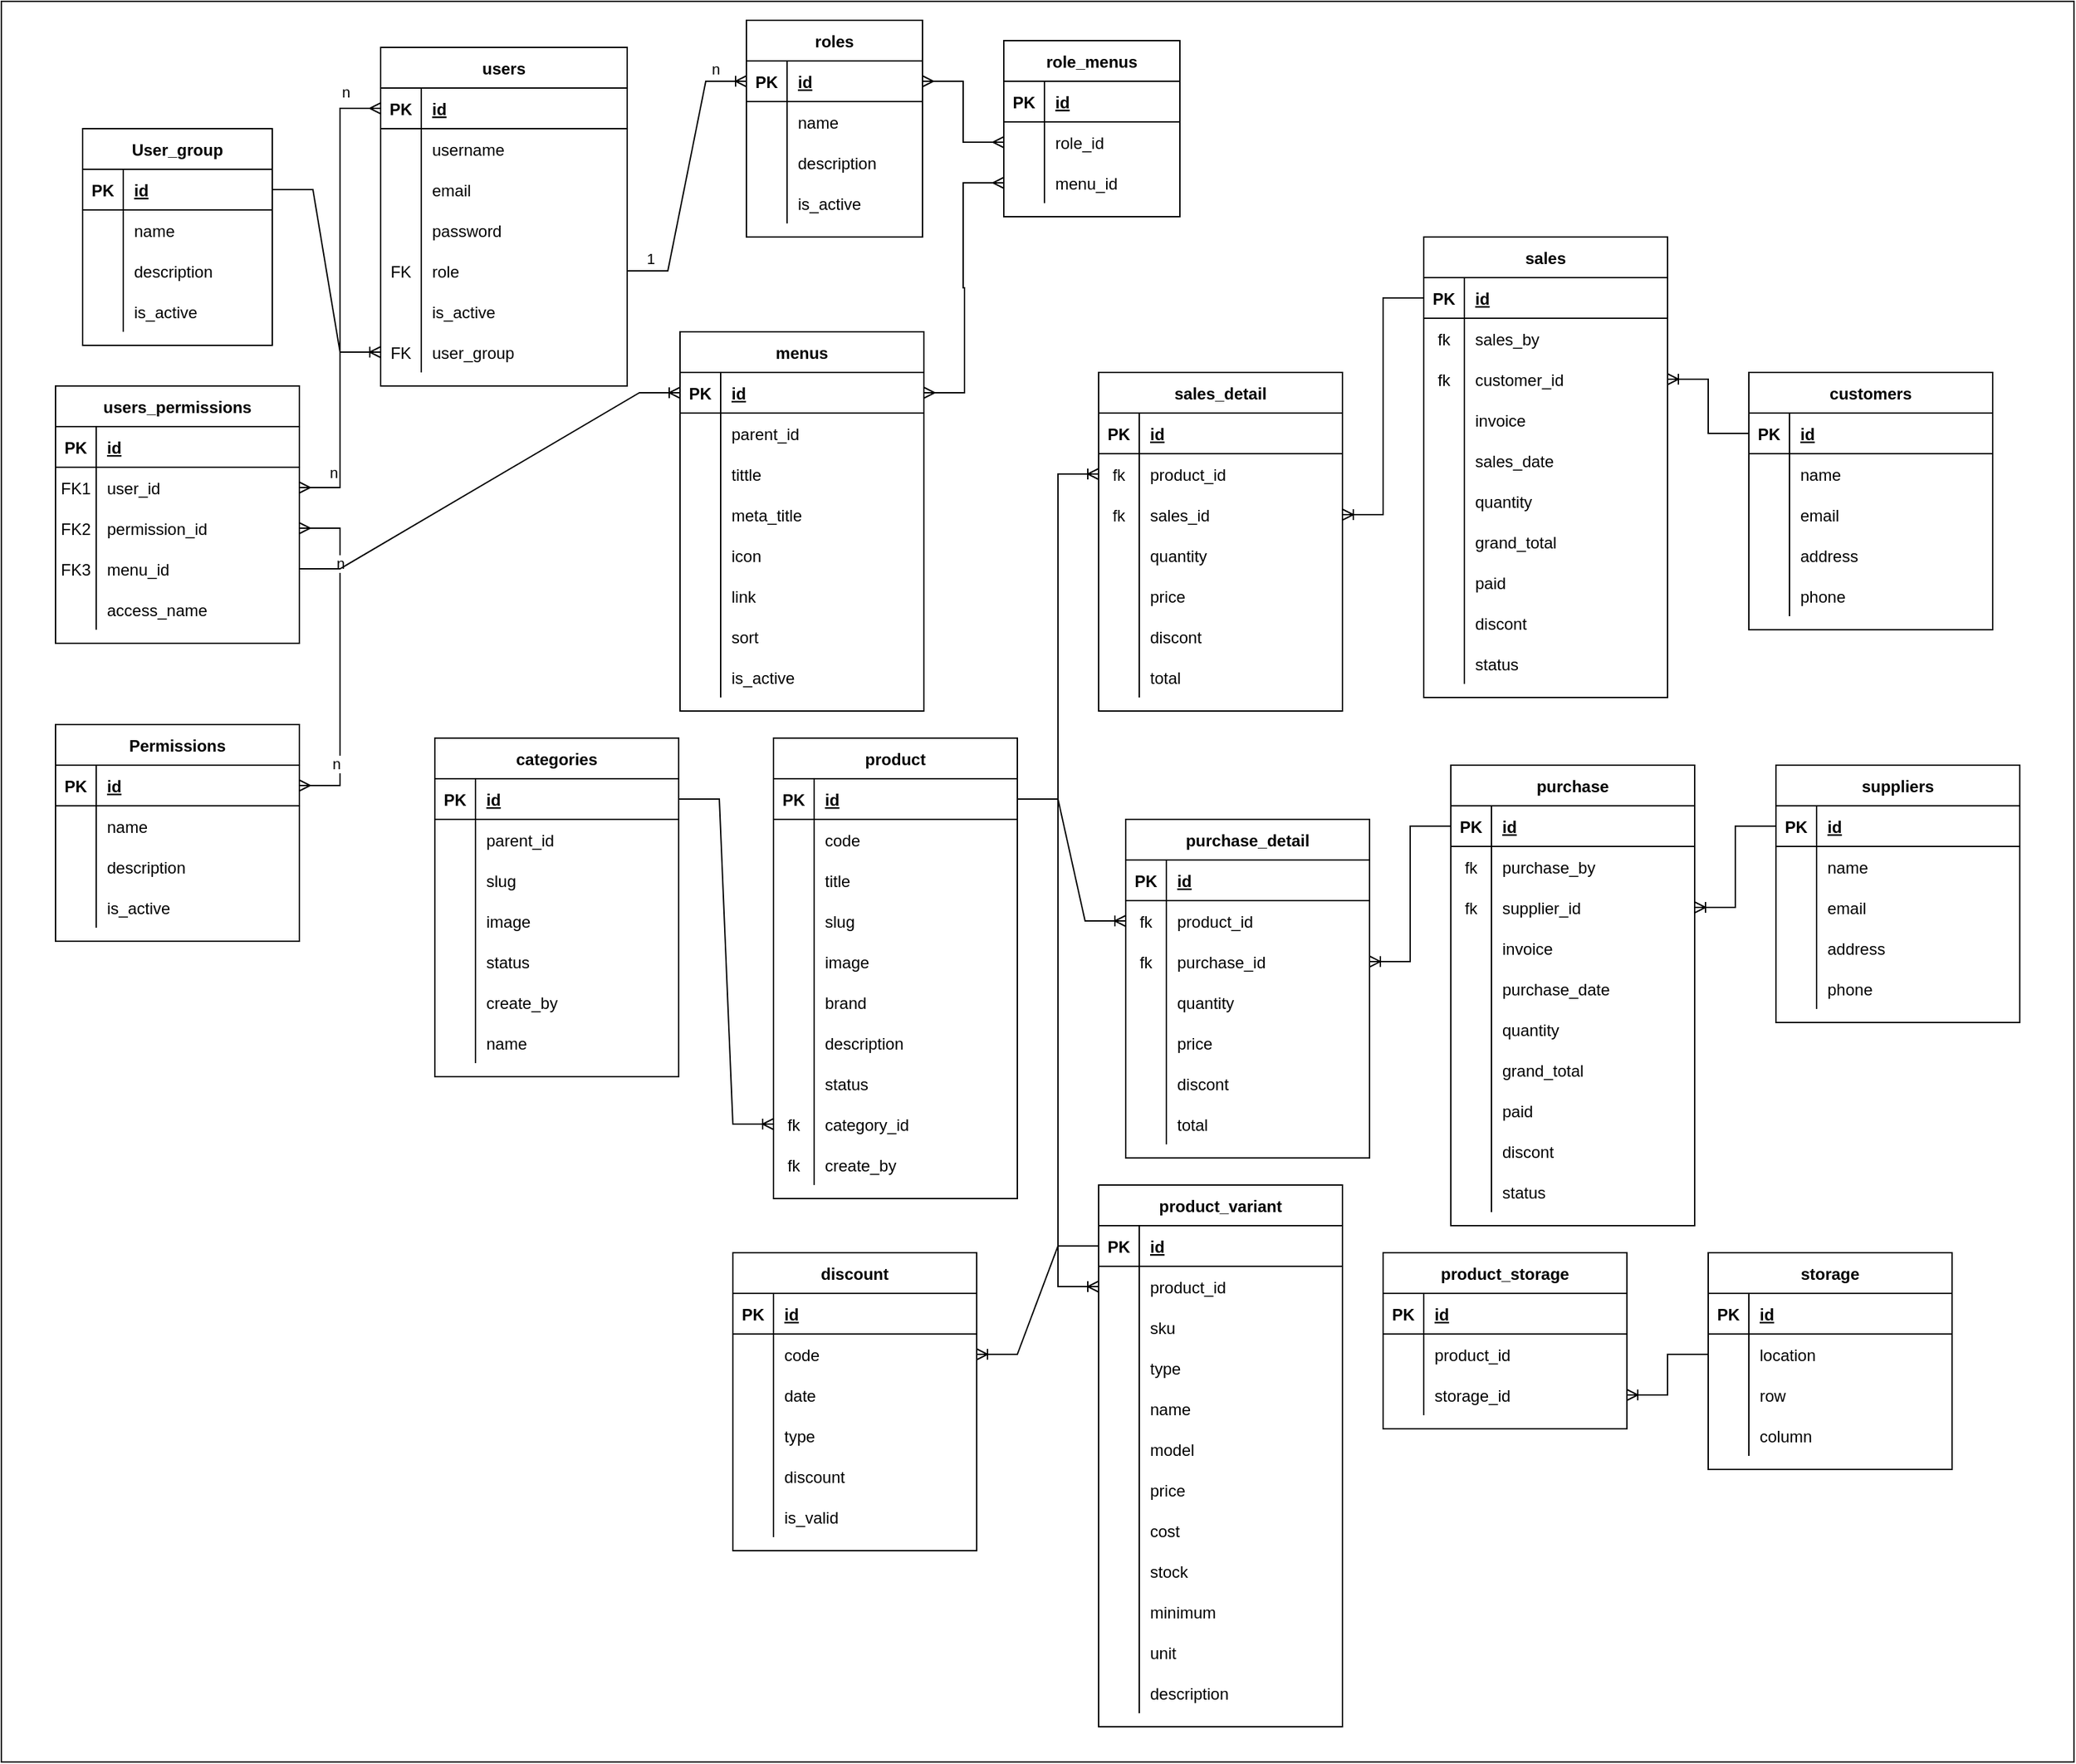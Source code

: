 <mxfile version="20.0.1" type="device"><diagram name="Page-1" id="9f46799a-70d6-7492-0946-bef42562c5a5"><mxGraphModel dx="2640" dy="1447" grid="1" gridSize="10" guides="1" tooltips="1" connect="1" arrows="1" fold="1" page="1" pageScale="1" pageWidth="1100" pageHeight="850" background="none" math="0" shadow="0"><root><mxCell id="0"/><mxCell id="1" parent="0"/><mxCell id="07RkJVzN87uc0jBH60Vt-1" value="" style="rounded=0;whiteSpace=wrap;html=1;" vertex="1" parent="1"><mxGeometry x="280" y="26" width="1530" height="1300" as="geometry"/></mxCell><mxCell id="gjiK0IqyBHOLAQnxa3Q0-8" value="users" style="shape=table;startSize=30;container=1;collapsible=1;childLayout=tableLayout;fixedRows=1;rowLines=0;fontStyle=1;align=center;resizeLast=1;" parent="1" vertex="1"><mxGeometry x="560" y="60" width="182" height="250" as="geometry"><mxRectangle x="560" y="60" width="70" height="30" as="alternateBounds"/></mxGeometry></mxCell><mxCell id="gjiK0IqyBHOLAQnxa3Q0-9" value="" style="shape=tableRow;horizontal=0;startSize=0;swimlaneHead=0;swimlaneBody=0;fillColor=none;collapsible=0;dropTarget=0;points=[[0,0.5],[1,0.5]];portConstraint=eastwest;top=0;left=0;right=0;bottom=1;" parent="gjiK0IqyBHOLAQnxa3Q0-8" vertex="1"><mxGeometry y="30" width="182" height="30" as="geometry"/></mxCell><mxCell id="gjiK0IqyBHOLAQnxa3Q0-10" value="PK" style="shape=partialRectangle;connectable=0;fillColor=none;top=0;left=0;bottom=0;right=0;fontStyle=1;overflow=hidden;" parent="gjiK0IqyBHOLAQnxa3Q0-9" vertex="1"><mxGeometry width="30" height="30" as="geometry"><mxRectangle width="30" height="30" as="alternateBounds"/></mxGeometry></mxCell><mxCell id="gjiK0IqyBHOLAQnxa3Q0-11" value="id" style="shape=partialRectangle;connectable=0;fillColor=none;top=0;left=0;bottom=0;right=0;align=left;spacingLeft=6;fontStyle=5;overflow=hidden;" parent="gjiK0IqyBHOLAQnxa3Q0-9" vertex="1"><mxGeometry x="30" width="152" height="30" as="geometry"><mxRectangle width="152" height="30" as="alternateBounds"/></mxGeometry></mxCell><mxCell id="gjiK0IqyBHOLAQnxa3Q0-12" value="" style="shape=tableRow;horizontal=0;startSize=0;swimlaneHead=0;swimlaneBody=0;fillColor=none;collapsible=0;dropTarget=0;points=[[0,0.5],[1,0.5]];portConstraint=eastwest;top=0;left=0;right=0;bottom=0;" parent="gjiK0IqyBHOLAQnxa3Q0-8" vertex="1"><mxGeometry y="60" width="182" height="30" as="geometry"/></mxCell><mxCell id="gjiK0IqyBHOLAQnxa3Q0-13" value="" style="shape=partialRectangle;connectable=0;fillColor=none;top=0;left=0;bottom=0;right=0;editable=1;overflow=hidden;" parent="gjiK0IqyBHOLAQnxa3Q0-12" vertex="1"><mxGeometry width="30" height="30" as="geometry"><mxRectangle width="30" height="30" as="alternateBounds"/></mxGeometry></mxCell><mxCell id="gjiK0IqyBHOLAQnxa3Q0-14" value="username" style="shape=partialRectangle;connectable=0;fillColor=none;top=0;left=0;bottom=0;right=0;align=left;spacingLeft=6;overflow=hidden;" parent="gjiK0IqyBHOLAQnxa3Q0-12" vertex="1"><mxGeometry x="30" width="152" height="30" as="geometry"><mxRectangle width="152" height="30" as="alternateBounds"/></mxGeometry></mxCell><mxCell id="gjiK0IqyBHOLAQnxa3Q0-15" value="" style="shape=tableRow;horizontal=0;startSize=0;swimlaneHead=0;swimlaneBody=0;fillColor=none;collapsible=0;dropTarget=0;points=[[0,0.5],[1,0.5]];portConstraint=eastwest;top=0;left=0;right=0;bottom=0;" parent="gjiK0IqyBHOLAQnxa3Q0-8" vertex="1"><mxGeometry y="90" width="182" height="30" as="geometry"/></mxCell><mxCell id="gjiK0IqyBHOLAQnxa3Q0-16" value="" style="shape=partialRectangle;connectable=0;fillColor=none;top=0;left=0;bottom=0;right=0;editable=1;overflow=hidden;" parent="gjiK0IqyBHOLAQnxa3Q0-15" vertex="1"><mxGeometry width="30" height="30" as="geometry"><mxRectangle width="30" height="30" as="alternateBounds"/></mxGeometry></mxCell><mxCell id="gjiK0IqyBHOLAQnxa3Q0-17" value="email" style="shape=partialRectangle;connectable=0;fillColor=none;top=0;left=0;bottom=0;right=0;align=left;spacingLeft=6;overflow=hidden;" parent="gjiK0IqyBHOLAQnxa3Q0-15" vertex="1"><mxGeometry x="30" width="152" height="30" as="geometry"><mxRectangle width="152" height="30" as="alternateBounds"/></mxGeometry></mxCell><mxCell id="gjiK0IqyBHOLAQnxa3Q0-18" value="" style="shape=tableRow;horizontal=0;startSize=0;swimlaneHead=0;swimlaneBody=0;fillColor=none;collapsible=0;dropTarget=0;points=[[0,0.5],[1,0.5]];portConstraint=eastwest;top=0;left=0;right=0;bottom=0;" parent="gjiK0IqyBHOLAQnxa3Q0-8" vertex="1"><mxGeometry y="120" width="182" height="30" as="geometry"/></mxCell><mxCell id="gjiK0IqyBHOLAQnxa3Q0-19" value="" style="shape=partialRectangle;connectable=0;fillColor=none;top=0;left=0;bottom=0;right=0;editable=1;overflow=hidden;" parent="gjiK0IqyBHOLAQnxa3Q0-18" vertex="1"><mxGeometry width="30" height="30" as="geometry"><mxRectangle width="30" height="30" as="alternateBounds"/></mxGeometry></mxCell><mxCell id="gjiK0IqyBHOLAQnxa3Q0-20" value="password" style="shape=partialRectangle;connectable=0;fillColor=none;top=0;left=0;bottom=0;right=0;align=left;spacingLeft=6;overflow=hidden;" parent="gjiK0IqyBHOLAQnxa3Q0-18" vertex="1"><mxGeometry x="30" width="152" height="30" as="geometry"><mxRectangle width="152" height="30" as="alternateBounds"/></mxGeometry></mxCell><mxCell id="gjiK0IqyBHOLAQnxa3Q0-90" value="" style="shape=tableRow;horizontal=0;startSize=0;swimlaneHead=0;swimlaneBody=0;fillColor=none;collapsible=0;dropTarget=0;points=[[0,0.5],[1,0.5]];portConstraint=eastwest;top=0;left=0;right=0;bottom=0;" parent="gjiK0IqyBHOLAQnxa3Q0-8" vertex="1"><mxGeometry y="150" width="182" height="30" as="geometry"/></mxCell><mxCell id="gjiK0IqyBHOLAQnxa3Q0-91" value="FK" style="shape=partialRectangle;connectable=0;fillColor=none;top=0;left=0;bottom=0;right=0;editable=1;overflow=hidden;" parent="gjiK0IqyBHOLAQnxa3Q0-90" vertex="1"><mxGeometry width="30" height="30" as="geometry"><mxRectangle width="30" height="30" as="alternateBounds"/></mxGeometry></mxCell><mxCell id="gjiK0IqyBHOLAQnxa3Q0-92" value="role" style="shape=partialRectangle;connectable=0;fillColor=none;top=0;left=0;bottom=0;right=0;align=left;spacingLeft=6;overflow=hidden;" parent="gjiK0IqyBHOLAQnxa3Q0-90" vertex="1"><mxGeometry x="30" width="152" height="30" as="geometry"><mxRectangle width="152" height="30" as="alternateBounds"/></mxGeometry></mxCell><mxCell id="gjiK0IqyBHOLAQnxa3Q0-158" value="" style="shape=tableRow;horizontal=0;startSize=0;swimlaneHead=0;swimlaneBody=0;fillColor=none;collapsible=0;dropTarget=0;points=[[0,0.5],[1,0.5]];portConstraint=eastwest;top=0;left=0;right=0;bottom=0;" parent="gjiK0IqyBHOLAQnxa3Q0-8" vertex="1"><mxGeometry y="180" width="182" height="30" as="geometry"/></mxCell><mxCell id="gjiK0IqyBHOLAQnxa3Q0-159" value="" style="shape=partialRectangle;connectable=0;fillColor=none;top=0;left=0;bottom=0;right=0;editable=1;overflow=hidden;" parent="gjiK0IqyBHOLAQnxa3Q0-158" vertex="1"><mxGeometry width="30" height="30" as="geometry"><mxRectangle width="30" height="30" as="alternateBounds"/></mxGeometry></mxCell><mxCell id="gjiK0IqyBHOLAQnxa3Q0-160" value="is_active" style="shape=partialRectangle;connectable=0;fillColor=none;top=0;left=0;bottom=0;right=0;align=left;spacingLeft=6;overflow=hidden;" parent="gjiK0IqyBHOLAQnxa3Q0-158" vertex="1"><mxGeometry x="30" width="152" height="30" as="geometry"><mxRectangle width="152" height="30" as="alternateBounds"/></mxGeometry></mxCell><mxCell id="gjiK0IqyBHOLAQnxa3Q0-161" value="" style="shape=tableRow;horizontal=0;startSize=0;swimlaneHead=0;swimlaneBody=0;fillColor=none;collapsible=0;dropTarget=0;points=[[0,0.5],[1,0.5]];portConstraint=eastwest;top=0;left=0;right=0;bottom=0;" parent="gjiK0IqyBHOLAQnxa3Q0-8" vertex="1"><mxGeometry y="210" width="182" height="30" as="geometry"/></mxCell><mxCell id="gjiK0IqyBHOLAQnxa3Q0-162" value="FK" style="shape=partialRectangle;connectable=0;fillColor=none;top=0;left=0;bottom=0;right=0;editable=1;overflow=hidden;" parent="gjiK0IqyBHOLAQnxa3Q0-161" vertex="1"><mxGeometry width="30" height="30" as="geometry"><mxRectangle width="30" height="30" as="alternateBounds"/></mxGeometry></mxCell><mxCell id="gjiK0IqyBHOLAQnxa3Q0-163" value="user_group" style="shape=partialRectangle;connectable=0;fillColor=none;top=0;left=0;bottom=0;right=0;align=left;spacingLeft=6;overflow=hidden;" parent="gjiK0IqyBHOLAQnxa3Q0-161" vertex="1"><mxGeometry x="30" width="152" height="30" as="geometry"><mxRectangle width="152" height="30" as="alternateBounds"/></mxGeometry></mxCell><mxCell id="gjiK0IqyBHOLAQnxa3Q0-21" value="roles" style="shape=table;startSize=30;container=1;collapsible=1;childLayout=tableLayout;fixedRows=1;rowLines=0;fontStyle=1;align=center;resizeLast=1;" parent="1" vertex="1"><mxGeometry x="830" y="40" width="130" height="160" as="geometry"><mxRectangle x="230" y="230" width="70" height="30" as="alternateBounds"/></mxGeometry></mxCell><mxCell id="gjiK0IqyBHOLAQnxa3Q0-22" value="" style="shape=tableRow;horizontal=0;startSize=0;swimlaneHead=0;swimlaneBody=0;fillColor=none;collapsible=0;dropTarget=0;points=[[0,0.5],[1,0.5]];portConstraint=eastwest;top=0;left=0;right=0;bottom=1;" parent="gjiK0IqyBHOLAQnxa3Q0-21" vertex="1"><mxGeometry y="30" width="130" height="30" as="geometry"/></mxCell><mxCell id="gjiK0IqyBHOLAQnxa3Q0-23" value="PK" style="shape=partialRectangle;connectable=0;fillColor=none;top=0;left=0;bottom=0;right=0;fontStyle=1;overflow=hidden;" parent="gjiK0IqyBHOLAQnxa3Q0-22" vertex="1"><mxGeometry width="30" height="30" as="geometry"><mxRectangle width="30" height="30" as="alternateBounds"/></mxGeometry></mxCell><mxCell id="gjiK0IqyBHOLAQnxa3Q0-24" value="id" style="shape=partialRectangle;connectable=0;fillColor=none;top=0;left=0;bottom=0;right=0;align=left;spacingLeft=6;fontStyle=5;overflow=hidden;" parent="gjiK0IqyBHOLAQnxa3Q0-22" vertex="1"><mxGeometry x="30" width="100" height="30" as="geometry"><mxRectangle width="100" height="30" as="alternateBounds"/></mxGeometry></mxCell><mxCell id="gjiK0IqyBHOLAQnxa3Q0-25" value="" style="shape=tableRow;horizontal=0;startSize=0;swimlaneHead=0;swimlaneBody=0;fillColor=none;collapsible=0;dropTarget=0;points=[[0,0.5],[1,0.5]];portConstraint=eastwest;top=0;left=0;right=0;bottom=0;" parent="gjiK0IqyBHOLAQnxa3Q0-21" vertex="1"><mxGeometry y="60" width="130" height="30" as="geometry"/></mxCell><mxCell id="gjiK0IqyBHOLAQnxa3Q0-26" value="" style="shape=partialRectangle;connectable=0;fillColor=none;top=0;left=0;bottom=0;right=0;editable=1;overflow=hidden;" parent="gjiK0IqyBHOLAQnxa3Q0-25" vertex="1"><mxGeometry width="30" height="30" as="geometry"><mxRectangle width="30" height="30" as="alternateBounds"/></mxGeometry></mxCell><mxCell id="gjiK0IqyBHOLAQnxa3Q0-27" value="name" style="shape=partialRectangle;connectable=0;fillColor=none;top=0;left=0;bottom=0;right=0;align=left;spacingLeft=6;overflow=hidden;" parent="gjiK0IqyBHOLAQnxa3Q0-25" vertex="1"><mxGeometry x="30" width="100" height="30" as="geometry"><mxRectangle width="100" height="30" as="alternateBounds"/></mxGeometry></mxCell><mxCell id="gjiK0IqyBHOLAQnxa3Q0-28" value="" style="shape=tableRow;horizontal=0;startSize=0;swimlaneHead=0;swimlaneBody=0;fillColor=none;collapsible=0;dropTarget=0;points=[[0,0.5],[1,0.5]];portConstraint=eastwest;top=0;left=0;right=0;bottom=0;" parent="gjiK0IqyBHOLAQnxa3Q0-21" vertex="1"><mxGeometry y="90" width="130" height="30" as="geometry"/></mxCell><mxCell id="gjiK0IqyBHOLAQnxa3Q0-29" value="" style="shape=partialRectangle;connectable=0;fillColor=none;top=0;left=0;bottom=0;right=0;editable=1;overflow=hidden;" parent="gjiK0IqyBHOLAQnxa3Q0-28" vertex="1"><mxGeometry width="30" height="30" as="geometry"><mxRectangle width="30" height="30" as="alternateBounds"/></mxGeometry></mxCell><mxCell id="gjiK0IqyBHOLAQnxa3Q0-30" value="description" style="shape=partialRectangle;connectable=0;fillColor=none;top=0;left=0;bottom=0;right=0;align=left;spacingLeft=6;overflow=hidden;" parent="gjiK0IqyBHOLAQnxa3Q0-28" vertex="1"><mxGeometry x="30" width="100" height="30" as="geometry"><mxRectangle width="100" height="30" as="alternateBounds"/></mxGeometry></mxCell><mxCell id="gjiK0IqyBHOLAQnxa3Q0-31" value="" style="shape=tableRow;horizontal=0;startSize=0;swimlaneHead=0;swimlaneBody=0;fillColor=none;collapsible=0;dropTarget=0;points=[[0,0.5],[1,0.5]];portConstraint=eastwest;top=0;left=0;right=0;bottom=0;" parent="gjiK0IqyBHOLAQnxa3Q0-21" vertex="1"><mxGeometry y="120" width="130" height="30" as="geometry"/></mxCell><mxCell id="gjiK0IqyBHOLAQnxa3Q0-32" value="" style="shape=partialRectangle;connectable=0;fillColor=none;top=0;left=0;bottom=0;right=0;editable=1;overflow=hidden;" parent="gjiK0IqyBHOLAQnxa3Q0-31" vertex="1"><mxGeometry width="30" height="30" as="geometry"><mxRectangle width="30" height="30" as="alternateBounds"/></mxGeometry></mxCell><mxCell id="gjiK0IqyBHOLAQnxa3Q0-33" value="is_active" style="shape=partialRectangle;connectable=0;fillColor=none;top=0;left=0;bottom=0;right=0;align=left;spacingLeft=6;overflow=hidden;" parent="gjiK0IqyBHOLAQnxa3Q0-31" vertex="1"><mxGeometry x="30" width="100" height="30" as="geometry"><mxRectangle width="100" height="30" as="alternateBounds"/></mxGeometry></mxCell><mxCell id="gjiK0IqyBHOLAQnxa3Q0-34" value="Permissions" style="shape=table;startSize=30;container=1;collapsible=1;childLayout=tableLayout;fixedRows=1;rowLines=0;fontStyle=1;align=center;resizeLast=1;" parent="1" vertex="1"><mxGeometry x="320" y="560" width="180" height="160" as="geometry"><mxRectangle x="430" y="230" width="120" height="30" as="alternateBounds"/></mxGeometry></mxCell><mxCell id="gjiK0IqyBHOLAQnxa3Q0-35" value="" style="shape=tableRow;horizontal=0;startSize=0;swimlaneHead=0;swimlaneBody=0;fillColor=none;collapsible=0;dropTarget=0;points=[[0,0.5],[1,0.5]];portConstraint=eastwest;top=0;left=0;right=0;bottom=1;" parent="gjiK0IqyBHOLAQnxa3Q0-34" vertex="1"><mxGeometry y="30" width="180" height="30" as="geometry"/></mxCell><mxCell id="gjiK0IqyBHOLAQnxa3Q0-36" value="PK" style="shape=partialRectangle;connectable=0;fillColor=none;top=0;left=0;bottom=0;right=0;fontStyle=1;overflow=hidden;" parent="gjiK0IqyBHOLAQnxa3Q0-35" vertex="1"><mxGeometry width="30" height="30" as="geometry"><mxRectangle width="30" height="30" as="alternateBounds"/></mxGeometry></mxCell><mxCell id="gjiK0IqyBHOLAQnxa3Q0-37" value="id" style="shape=partialRectangle;connectable=0;fillColor=none;top=0;left=0;bottom=0;right=0;align=left;spacingLeft=6;fontStyle=5;overflow=hidden;" parent="gjiK0IqyBHOLAQnxa3Q0-35" vertex="1"><mxGeometry x="30" width="150" height="30" as="geometry"><mxRectangle width="150" height="30" as="alternateBounds"/></mxGeometry></mxCell><mxCell id="gjiK0IqyBHOLAQnxa3Q0-38" value="" style="shape=tableRow;horizontal=0;startSize=0;swimlaneHead=0;swimlaneBody=0;fillColor=none;collapsible=0;dropTarget=0;points=[[0,0.5],[1,0.5]];portConstraint=eastwest;top=0;left=0;right=0;bottom=0;" parent="gjiK0IqyBHOLAQnxa3Q0-34" vertex="1"><mxGeometry y="60" width="180" height="30" as="geometry"/></mxCell><mxCell id="gjiK0IqyBHOLAQnxa3Q0-39" value="" style="shape=partialRectangle;connectable=0;fillColor=none;top=0;left=0;bottom=0;right=0;editable=1;overflow=hidden;" parent="gjiK0IqyBHOLAQnxa3Q0-38" vertex="1"><mxGeometry width="30" height="30" as="geometry"><mxRectangle width="30" height="30" as="alternateBounds"/></mxGeometry></mxCell><mxCell id="gjiK0IqyBHOLAQnxa3Q0-40" value="name" style="shape=partialRectangle;connectable=0;fillColor=none;top=0;left=0;bottom=0;right=0;align=left;spacingLeft=6;overflow=hidden;" parent="gjiK0IqyBHOLAQnxa3Q0-38" vertex="1"><mxGeometry x="30" width="150" height="30" as="geometry"><mxRectangle width="150" height="30" as="alternateBounds"/></mxGeometry></mxCell><mxCell id="gjiK0IqyBHOLAQnxa3Q0-41" value="" style="shape=tableRow;horizontal=0;startSize=0;swimlaneHead=0;swimlaneBody=0;fillColor=none;collapsible=0;dropTarget=0;points=[[0,0.5],[1,0.5]];portConstraint=eastwest;top=0;left=0;right=0;bottom=0;" parent="gjiK0IqyBHOLAQnxa3Q0-34" vertex="1"><mxGeometry y="90" width="180" height="30" as="geometry"/></mxCell><mxCell id="gjiK0IqyBHOLAQnxa3Q0-42" value="" style="shape=partialRectangle;connectable=0;fillColor=none;top=0;left=0;bottom=0;right=0;editable=1;overflow=hidden;" parent="gjiK0IqyBHOLAQnxa3Q0-41" vertex="1"><mxGeometry width="30" height="30" as="geometry"><mxRectangle width="30" height="30" as="alternateBounds"/></mxGeometry></mxCell><mxCell id="gjiK0IqyBHOLAQnxa3Q0-43" value="description" style="shape=partialRectangle;connectable=0;fillColor=none;top=0;left=0;bottom=0;right=0;align=left;spacingLeft=6;overflow=hidden;" parent="gjiK0IqyBHOLAQnxa3Q0-41" vertex="1"><mxGeometry x="30" width="150" height="30" as="geometry"><mxRectangle width="150" height="30" as="alternateBounds"/></mxGeometry></mxCell><mxCell id="gjiK0IqyBHOLAQnxa3Q0-44" value="" style="shape=tableRow;horizontal=0;startSize=0;swimlaneHead=0;swimlaneBody=0;fillColor=none;collapsible=0;dropTarget=0;points=[[0,0.5],[1,0.5]];portConstraint=eastwest;top=0;left=0;right=0;bottom=0;" parent="gjiK0IqyBHOLAQnxa3Q0-34" vertex="1"><mxGeometry y="120" width="180" height="30" as="geometry"/></mxCell><mxCell id="gjiK0IqyBHOLAQnxa3Q0-45" value="" style="shape=partialRectangle;connectable=0;fillColor=none;top=0;left=0;bottom=0;right=0;editable=1;overflow=hidden;" parent="gjiK0IqyBHOLAQnxa3Q0-44" vertex="1"><mxGeometry width="30" height="30" as="geometry"><mxRectangle width="30" height="30" as="alternateBounds"/></mxGeometry></mxCell><mxCell id="gjiK0IqyBHOLAQnxa3Q0-46" value="is_active" style="shape=partialRectangle;connectable=0;fillColor=none;top=0;left=0;bottom=0;right=0;align=left;spacingLeft=6;overflow=hidden;" parent="gjiK0IqyBHOLAQnxa3Q0-44" vertex="1"><mxGeometry x="30" width="150" height="30" as="geometry"><mxRectangle width="150" height="30" as="alternateBounds"/></mxGeometry></mxCell><mxCell id="gjiK0IqyBHOLAQnxa3Q0-47" value="menus" style="shape=table;startSize=30;container=1;collapsible=1;childLayout=tableLayout;fixedRows=1;rowLines=0;fontStyle=1;align=center;resizeLast=1;" parent="1" vertex="1"><mxGeometry x="781" y="270" width="180" height="280" as="geometry"><mxRectangle x="730" y="230" width="120" height="30" as="alternateBounds"/></mxGeometry></mxCell><mxCell id="gjiK0IqyBHOLAQnxa3Q0-48" value="" style="shape=tableRow;horizontal=0;startSize=0;swimlaneHead=0;swimlaneBody=0;fillColor=none;collapsible=0;dropTarget=0;points=[[0,0.5],[1,0.5]];portConstraint=eastwest;top=0;left=0;right=0;bottom=1;" parent="gjiK0IqyBHOLAQnxa3Q0-47" vertex="1"><mxGeometry y="30" width="180" height="30" as="geometry"/></mxCell><mxCell id="gjiK0IqyBHOLAQnxa3Q0-49" value="PK" style="shape=partialRectangle;connectable=0;fillColor=none;top=0;left=0;bottom=0;right=0;fontStyle=1;overflow=hidden;" parent="gjiK0IqyBHOLAQnxa3Q0-48" vertex="1"><mxGeometry width="30" height="30" as="geometry"><mxRectangle width="30" height="30" as="alternateBounds"/></mxGeometry></mxCell><mxCell id="gjiK0IqyBHOLAQnxa3Q0-50" value="id" style="shape=partialRectangle;connectable=0;fillColor=none;top=0;left=0;bottom=0;right=0;align=left;spacingLeft=6;fontStyle=5;overflow=hidden;" parent="gjiK0IqyBHOLAQnxa3Q0-48" vertex="1"><mxGeometry x="30" width="150" height="30" as="geometry"><mxRectangle width="150" height="30" as="alternateBounds"/></mxGeometry></mxCell><mxCell id="gjiK0IqyBHOLAQnxa3Q0-51" value="" style="shape=tableRow;horizontal=0;startSize=0;swimlaneHead=0;swimlaneBody=0;fillColor=none;collapsible=0;dropTarget=0;points=[[0,0.5],[1,0.5]];portConstraint=eastwest;top=0;left=0;right=0;bottom=0;" parent="gjiK0IqyBHOLAQnxa3Q0-47" vertex="1"><mxGeometry y="60" width="180" height="30" as="geometry"/></mxCell><mxCell id="gjiK0IqyBHOLAQnxa3Q0-52" value="" style="shape=partialRectangle;connectable=0;fillColor=none;top=0;left=0;bottom=0;right=0;editable=1;overflow=hidden;" parent="gjiK0IqyBHOLAQnxa3Q0-51" vertex="1"><mxGeometry width="30" height="30" as="geometry"><mxRectangle width="30" height="30" as="alternateBounds"/></mxGeometry></mxCell><mxCell id="gjiK0IqyBHOLAQnxa3Q0-53" value="parent_id" style="shape=partialRectangle;connectable=0;fillColor=none;top=0;left=0;bottom=0;right=0;align=left;spacingLeft=6;overflow=hidden;" parent="gjiK0IqyBHOLAQnxa3Q0-51" vertex="1"><mxGeometry x="30" width="150" height="30" as="geometry"><mxRectangle width="150" height="30" as="alternateBounds"/></mxGeometry></mxCell><mxCell id="gjiK0IqyBHOLAQnxa3Q0-54" value="" style="shape=tableRow;horizontal=0;startSize=0;swimlaneHead=0;swimlaneBody=0;fillColor=none;collapsible=0;dropTarget=0;points=[[0,0.5],[1,0.5]];portConstraint=eastwest;top=0;left=0;right=0;bottom=0;" parent="gjiK0IqyBHOLAQnxa3Q0-47" vertex="1"><mxGeometry y="90" width="180" height="30" as="geometry"/></mxCell><mxCell id="gjiK0IqyBHOLAQnxa3Q0-55" value="" style="shape=partialRectangle;connectable=0;fillColor=none;top=0;left=0;bottom=0;right=0;editable=1;overflow=hidden;" parent="gjiK0IqyBHOLAQnxa3Q0-54" vertex="1"><mxGeometry width="30" height="30" as="geometry"><mxRectangle width="30" height="30" as="alternateBounds"/></mxGeometry></mxCell><mxCell id="gjiK0IqyBHOLAQnxa3Q0-56" value="tittle" style="shape=partialRectangle;connectable=0;fillColor=none;top=0;left=0;bottom=0;right=0;align=left;spacingLeft=6;overflow=hidden;" parent="gjiK0IqyBHOLAQnxa3Q0-54" vertex="1"><mxGeometry x="30" width="150" height="30" as="geometry"><mxRectangle width="150" height="30" as="alternateBounds"/></mxGeometry></mxCell><mxCell id="gjiK0IqyBHOLAQnxa3Q0-57" value="" style="shape=tableRow;horizontal=0;startSize=0;swimlaneHead=0;swimlaneBody=0;fillColor=none;collapsible=0;dropTarget=0;points=[[0,0.5],[1,0.5]];portConstraint=eastwest;top=0;left=0;right=0;bottom=0;" parent="gjiK0IqyBHOLAQnxa3Q0-47" vertex="1"><mxGeometry y="120" width="180" height="30" as="geometry"/></mxCell><mxCell id="gjiK0IqyBHOLAQnxa3Q0-58" value="" style="shape=partialRectangle;connectable=0;fillColor=none;top=0;left=0;bottom=0;right=0;editable=1;overflow=hidden;" parent="gjiK0IqyBHOLAQnxa3Q0-57" vertex="1"><mxGeometry width="30" height="30" as="geometry"><mxRectangle width="30" height="30" as="alternateBounds"/></mxGeometry></mxCell><mxCell id="gjiK0IqyBHOLAQnxa3Q0-59" value="meta_title" style="shape=partialRectangle;connectable=0;fillColor=none;top=0;left=0;bottom=0;right=0;align=left;spacingLeft=6;overflow=hidden;" parent="gjiK0IqyBHOLAQnxa3Q0-57" vertex="1"><mxGeometry x="30" width="150" height="30" as="geometry"><mxRectangle width="150" height="30" as="alternateBounds"/></mxGeometry></mxCell><mxCell id="gjiK0IqyBHOLAQnxa3Q0-78" value="" style="shape=tableRow;horizontal=0;startSize=0;swimlaneHead=0;swimlaneBody=0;fillColor=none;collapsible=0;dropTarget=0;points=[[0,0.5],[1,0.5]];portConstraint=eastwest;top=0;left=0;right=0;bottom=0;" parent="gjiK0IqyBHOLAQnxa3Q0-47" vertex="1"><mxGeometry y="150" width="180" height="30" as="geometry"/></mxCell><mxCell id="gjiK0IqyBHOLAQnxa3Q0-79" value="" style="shape=partialRectangle;connectable=0;fillColor=none;top=0;left=0;bottom=0;right=0;editable=1;overflow=hidden;" parent="gjiK0IqyBHOLAQnxa3Q0-78" vertex="1"><mxGeometry width="30" height="30" as="geometry"><mxRectangle width="30" height="30" as="alternateBounds"/></mxGeometry></mxCell><mxCell id="gjiK0IqyBHOLAQnxa3Q0-80" value="icon" style="shape=partialRectangle;connectable=0;fillColor=none;top=0;left=0;bottom=0;right=0;align=left;spacingLeft=6;overflow=hidden;" parent="gjiK0IqyBHOLAQnxa3Q0-78" vertex="1"><mxGeometry x="30" width="150" height="30" as="geometry"><mxRectangle width="150" height="30" as="alternateBounds"/></mxGeometry></mxCell><mxCell id="gjiK0IqyBHOLAQnxa3Q0-81" value="" style="shape=tableRow;horizontal=0;startSize=0;swimlaneHead=0;swimlaneBody=0;fillColor=none;collapsible=0;dropTarget=0;points=[[0,0.5],[1,0.5]];portConstraint=eastwest;top=0;left=0;right=0;bottom=0;" parent="gjiK0IqyBHOLAQnxa3Q0-47" vertex="1"><mxGeometry y="180" width="180" height="30" as="geometry"/></mxCell><mxCell id="gjiK0IqyBHOLAQnxa3Q0-82" value="" style="shape=partialRectangle;connectable=0;fillColor=none;top=0;left=0;bottom=0;right=0;editable=1;overflow=hidden;" parent="gjiK0IqyBHOLAQnxa3Q0-81" vertex="1"><mxGeometry width="30" height="30" as="geometry"><mxRectangle width="30" height="30" as="alternateBounds"/></mxGeometry></mxCell><mxCell id="gjiK0IqyBHOLAQnxa3Q0-83" value="link" style="shape=partialRectangle;connectable=0;fillColor=none;top=0;left=0;bottom=0;right=0;align=left;spacingLeft=6;overflow=hidden;" parent="gjiK0IqyBHOLAQnxa3Q0-81" vertex="1"><mxGeometry x="30" width="150" height="30" as="geometry"><mxRectangle width="150" height="30" as="alternateBounds"/></mxGeometry></mxCell><mxCell id="gjiK0IqyBHOLAQnxa3Q0-84" value="" style="shape=tableRow;horizontal=0;startSize=0;swimlaneHead=0;swimlaneBody=0;fillColor=none;collapsible=0;dropTarget=0;points=[[0,0.5],[1,0.5]];portConstraint=eastwest;top=0;left=0;right=0;bottom=0;" parent="gjiK0IqyBHOLAQnxa3Q0-47" vertex="1"><mxGeometry y="210" width="180" height="30" as="geometry"/></mxCell><mxCell id="gjiK0IqyBHOLAQnxa3Q0-85" value="" style="shape=partialRectangle;connectable=0;fillColor=none;top=0;left=0;bottom=0;right=0;editable=1;overflow=hidden;" parent="gjiK0IqyBHOLAQnxa3Q0-84" vertex="1"><mxGeometry width="30" height="30" as="geometry"><mxRectangle width="30" height="30" as="alternateBounds"/></mxGeometry></mxCell><mxCell id="gjiK0IqyBHOLAQnxa3Q0-86" value="sort" style="shape=partialRectangle;connectable=0;fillColor=none;top=0;left=0;bottom=0;right=0;align=left;spacingLeft=6;overflow=hidden;" parent="gjiK0IqyBHOLAQnxa3Q0-84" vertex="1"><mxGeometry x="30" width="150" height="30" as="geometry"><mxRectangle width="150" height="30" as="alternateBounds"/></mxGeometry></mxCell><mxCell id="gjiK0IqyBHOLAQnxa3Q0-87" value="" style="shape=tableRow;horizontal=0;startSize=0;swimlaneHead=0;swimlaneBody=0;fillColor=none;collapsible=0;dropTarget=0;points=[[0,0.5],[1,0.5]];portConstraint=eastwest;top=0;left=0;right=0;bottom=0;" parent="gjiK0IqyBHOLAQnxa3Q0-47" vertex="1"><mxGeometry y="240" width="180" height="30" as="geometry"/></mxCell><mxCell id="gjiK0IqyBHOLAQnxa3Q0-88" value="" style="shape=partialRectangle;connectable=0;fillColor=none;top=0;left=0;bottom=0;right=0;editable=1;overflow=hidden;" parent="gjiK0IqyBHOLAQnxa3Q0-87" vertex="1"><mxGeometry width="30" height="30" as="geometry"><mxRectangle width="30" height="30" as="alternateBounds"/></mxGeometry></mxCell><mxCell id="gjiK0IqyBHOLAQnxa3Q0-89" value="is_active" style="shape=partialRectangle;connectable=0;fillColor=none;top=0;left=0;bottom=0;right=0;align=left;spacingLeft=6;overflow=hidden;" parent="gjiK0IqyBHOLAQnxa3Q0-87" vertex="1"><mxGeometry x="30" width="150" height="30" as="geometry"><mxRectangle width="150" height="30" as="alternateBounds"/></mxGeometry></mxCell><mxCell id="gjiK0IqyBHOLAQnxa3Q0-60" value="User_group" style="shape=table;startSize=30;container=1;collapsible=1;childLayout=tableLayout;fixedRows=1;rowLines=0;fontStyle=1;align=center;resizeLast=1;" parent="1" vertex="1"><mxGeometry x="340" y="120" width="140" height="160" as="geometry"><mxRectangle x="70" y="100" width="110" height="30" as="alternateBounds"/></mxGeometry></mxCell><mxCell id="gjiK0IqyBHOLAQnxa3Q0-61" value="" style="shape=tableRow;horizontal=0;startSize=0;swimlaneHead=0;swimlaneBody=0;fillColor=none;collapsible=0;dropTarget=0;points=[[0,0.5],[1,0.5]];portConstraint=eastwest;top=0;left=0;right=0;bottom=1;" parent="gjiK0IqyBHOLAQnxa3Q0-60" vertex="1"><mxGeometry y="30" width="140" height="30" as="geometry"/></mxCell><mxCell id="gjiK0IqyBHOLAQnxa3Q0-62" value="PK" style="shape=partialRectangle;connectable=0;fillColor=none;top=0;left=0;bottom=0;right=0;fontStyle=1;overflow=hidden;" parent="gjiK0IqyBHOLAQnxa3Q0-61" vertex="1"><mxGeometry width="30" height="30" as="geometry"><mxRectangle width="30" height="30" as="alternateBounds"/></mxGeometry></mxCell><mxCell id="gjiK0IqyBHOLAQnxa3Q0-63" value="id" style="shape=partialRectangle;connectable=0;fillColor=none;top=0;left=0;bottom=0;right=0;align=left;spacingLeft=6;fontStyle=5;overflow=hidden;" parent="gjiK0IqyBHOLAQnxa3Q0-61" vertex="1"><mxGeometry x="30" width="110" height="30" as="geometry"><mxRectangle width="110" height="30" as="alternateBounds"/></mxGeometry></mxCell><mxCell id="gjiK0IqyBHOLAQnxa3Q0-64" value="" style="shape=tableRow;horizontal=0;startSize=0;swimlaneHead=0;swimlaneBody=0;fillColor=none;collapsible=0;dropTarget=0;points=[[0,0.5],[1,0.5]];portConstraint=eastwest;top=0;left=0;right=0;bottom=0;" parent="gjiK0IqyBHOLAQnxa3Q0-60" vertex="1"><mxGeometry y="60" width="140" height="30" as="geometry"/></mxCell><mxCell id="gjiK0IqyBHOLAQnxa3Q0-65" value="" style="shape=partialRectangle;connectable=0;fillColor=none;top=0;left=0;bottom=0;right=0;editable=1;overflow=hidden;" parent="gjiK0IqyBHOLAQnxa3Q0-64" vertex="1"><mxGeometry width="30" height="30" as="geometry"><mxRectangle width="30" height="30" as="alternateBounds"/></mxGeometry></mxCell><mxCell id="gjiK0IqyBHOLAQnxa3Q0-66" value="name" style="shape=partialRectangle;connectable=0;fillColor=none;top=0;left=0;bottom=0;right=0;align=left;spacingLeft=6;overflow=hidden;" parent="gjiK0IqyBHOLAQnxa3Q0-64" vertex="1"><mxGeometry x="30" width="110" height="30" as="geometry"><mxRectangle width="110" height="30" as="alternateBounds"/></mxGeometry></mxCell><mxCell id="gjiK0IqyBHOLAQnxa3Q0-67" value="" style="shape=tableRow;horizontal=0;startSize=0;swimlaneHead=0;swimlaneBody=0;fillColor=none;collapsible=0;dropTarget=0;points=[[0,0.5],[1,0.5]];portConstraint=eastwest;top=0;left=0;right=0;bottom=0;" parent="gjiK0IqyBHOLAQnxa3Q0-60" vertex="1"><mxGeometry y="90" width="140" height="30" as="geometry"/></mxCell><mxCell id="gjiK0IqyBHOLAQnxa3Q0-68" value="" style="shape=partialRectangle;connectable=0;fillColor=none;top=0;left=0;bottom=0;right=0;editable=1;overflow=hidden;" parent="gjiK0IqyBHOLAQnxa3Q0-67" vertex="1"><mxGeometry width="30" height="30" as="geometry"><mxRectangle width="30" height="30" as="alternateBounds"/></mxGeometry></mxCell><mxCell id="gjiK0IqyBHOLAQnxa3Q0-69" value="description" style="shape=partialRectangle;connectable=0;fillColor=none;top=0;left=0;bottom=0;right=0;align=left;spacingLeft=6;overflow=hidden;" parent="gjiK0IqyBHOLAQnxa3Q0-67" vertex="1"><mxGeometry x="30" width="110" height="30" as="geometry"><mxRectangle width="110" height="30" as="alternateBounds"/></mxGeometry></mxCell><mxCell id="gjiK0IqyBHOLAQnxa3Q0-70" value="" style="shape=tableRow;horizontal=0;startSize=0;swimlaneHead=0;swimlaneBody=0;fillColor=none;collapsible=0;dropTarget=0;points=[[0,0.5],[1,0.5]];portConstraint=eastwest;top=0;left=0;right=0;bottom=0;" parent="gjiK0IqyBHOLAQnxa3Q0-60" vertex="1"><mxGeometry y="120" width="140" height="30" as="geometry"/></mxCell><mxCell id="gjiK0IqyBHOLAQnxa3Q0-71" value="" style="shape=partialRectangle;connectable=0;fillColor=none;top=0;left=0;bottom=0;right=0;editable=1;overflow=hidden;" parent="gjiK0IqyBHOLAQnxa3Q0-70" vertex="1"><mxGeometry width="30" height="30" as="geometry"><mxRectangle width="30" height="30" as="alternateBounds"/></mxGeometry></mxCell><mxCell id="gjiK0IqyBHOLAQnxa3Q0-72" value="is_active" style="shape=partialRectangle;connectable=0;fillColor=none;top=0;left=0;bottom=0;right=0;align=left;spacingLeft=6;overflow=hidden;" parent="gjiK0IqyBHOLAQnxa3Q0-70" vertex="1"><mxGeometry x="30" width="110" height="30" as="geometry"><mxRectangle width="110" height="30" as="alternateBounds"/></mxGeometry></mxCell><mxCell id="gjiK0IqyBHOLAQnxa3Q0-94" value="" style="edgeStyle=entityRelationEdgeStyle;fontSize=12;html=1;endArrow=ERoneToMany;rounded=0;entryX=0;entryY=0.5;entryDx=0;entryDy=0;exitX=1;exitY=0.5;exitDx=0;exitDy=0;" parent="1" source="gjiK0IqyBHOLAQnxa3Q0-90" target="gjiK0IqyBHOLAQnxa3Q0-22" edge="1"><mxGeometry width="100" height="100" relative="1" as="geometry"><mxPoint x="550" y="210" as="sourcePoint"/><mxPoint x="650" y="110" as="targetPoint"/></mxGeometry></mxCell><mxCell id="gjiK0IqyBHOLAQnxa3Q0-95" value="1" style="edgeLabel;html=1;align=center;verticalAlign=middle;resizable=0;points=[];" parent="gjiK0IqyBHOLAQnxa3Q0-94" vertex="1" connectable="0"><mxGeometry x="-0.796" relative="1" as="geometry"><mxPoint x="-4" y="-9" as="offset"/></mxGeometry></mxCell><mxCell id="gjiK0IqyBHOLAQnxa3Q0-96" value="n" style="edgeLabel;html=1;align=center;verticalAlign=middle;resizable=0;points=[];" parent="gjiK0IqyBHOLAQnxa3Q0-94" vertex="1" connectable="0"><mxGeometry x="0.768" y="-2" relative="1" as="geometry"><mxPoint y="-11" as="offset"/></mxGeometry></mxCell><mxCell id="gjiK0IqyBHOLAQnxa3Q0-97" value="users_permissions" style="shape=table;startSize=30;container=1;collapsible=1;childLayout=tableLayout;fixedRows=1;rowLines=0;fontStyle=1;align=center;resizeLast=1;" parent="1" vertex="1"><mxGeometry x="320" y="310" width="180" height="190" as="geometry"><mxRectangle x="430" y="230" width="120" height="30" as="alternateBounds"/></mxGeometry></mxCell><mxCell id="gjiK0IqyBHOLAQnxa3Q0-98" value="" style="shape=tableRow;horizontal=0;startSize=0;swimlaneHead=0;swimlaneBody=0;fillColor=none;collapsible=0;dropTarget=0;points=[[0,0.5],[1,0.5]];portConstraint=eastwest;top=0;left=0;right=0;bottom=1;" parent="gjiK0IqyBHOLAQnxa3Q0-97" vertex="1"><mxGeometry y="30" width="180" height="30" as="geometry"/></mxCell><mxCell id="gjiK0IqyBHOLAQnxa3Q0-99" value="PK" style="shape=partialRectangle;connectable=0;fillColor=none;top=0;left=0;bottom=0;right=0;fontStyle=1;overflow=hidden;" parent="gjiK0IqyBHOLAQnxa3Q0-98" vertex="1"><mxGeometry width="30" height="30" as="geometry"><mxRectangle width="30" height="30" as="alternateBounds"/></mxGeometry></mxCell><mxCell id="gjiK0IqyBHOLAQnxa3Q0-100" value="id" style="shape=partialRectangle;connectable=0;fillColor=none;top=0;left=0;bottom=0;right=0;align=left;spacingLeft=6;fontStyle=5;overflow=hidden;" parent="gjiK0IqyBHOLAQnxa3Q0-98" vertex="1"><mxGeometry x="30" width="150" height="30" as="geometry"><mxRectangle width="150" height="30" as="alternateBounds"/></mxGeometry></mxCell><mxCell id="gjiK0IqyBHOLAQnxa3Q0-101" value="" style="shape=tableRow;horizontal=0;startSize=0;swimlaneHead=0;swimlaneBody=0;fillColor=none;collapsible=0;dropTarget=0;points=[[0,0.5],[1,0.5]];portConstraint=eastwest;top=0;left=0;right=0;bottom=0;" parent="gjiK0IqyBHOLAQnxa3Q0-97" vertex="1"><mxGeometry y="60" width="180" height="30" as="geometry"/></mxCell><mxCell id="gjiK0IqyBHOLAQnxa3Q0-102" value="FK1" style="shape=partialRectangle;connectable=0;fillColor=none;top=0;left=0;bottom=0;right=0;editable=1;overflow=hidden;" parent="gjiK0IqyBHOLAQnxa3Q0-101" vertex="1"><mxGeometry width="30" height="30" as="geometry"><mxRectangle width="30" height="30" as="alternateBounds"/></mxGeometry></mxCell><mxCell id="gjiK0IqyBHOLAQnxa3Q0-103" value="user_id" style="shape=partialRectangle;connectable=0;fillColor=none;top=0;left=0;bottom=0;right=0;align=left;spacingLeft=6;overflow=hidden;" parent="gjiK0IqyBHOLAQnxa3Q0-101" vertex="1"><mxGeometry x="30" width="150" height="30" as="geometry"><mxRectangle width="150" height="30" as="alternateBounds"/></mxGeometry></mxCell><mxCell id="gjiK0IqyBHOLAQnxa3Q0-104" value="" style="shape=tableRow;horizontal=0;startSize=0;swimlaneHead=0;swimlaneBody=0;fillColor=none;collapsible=0;dropTarget=0;points=[[0,0.5],[1,0.5]];portConstraint=eastwest;top=0;left=0;right=0;bottom=0;" parent="gjiK0IqyBHOLAQnxa3Q0-97" vertex="1"><mxGeometry y="90" width="180" height="30" as="geometry"/></mxCell><mxCell id="gjiK0IqyBHOLAQnxa3Q0-105" value="FK2" style="shape=partialRectangle;connectable=0;fillColor=none;top=0;left=0;bottom=0;right=0;editable=1;overflow=hidden;" parent="gjiK0IqyBHOLAQnxa3Q0-104" vertex="1"><mxGeometry width="30" height="30" as="geometry"><mxRectangle width="30" height="30" as="alternateBounds"/></mxGeometry></mxCell><mxCell id="gjiK0IqyBHOLAQnxa3Q0-106" value="permission_id" style="shape=partialRectangle;connectable=0;fillColor=none;top=0;left=0;bottom=0;right=0;align=left;spacingLeft=6;overflow=hidden;" parent="gjiK0IqyBHOLAQnxa3Q0-104" vertex="1"><mxGeometry x="30" width="150" height="30" as="geometry"><mxRectangle width="150" height="30" as="alternateBounds"/></mxGeometry></mxCell><mxCell id="gjiK0IqyBHOLAQnxa3Q0-165" value="" style="shape=tableRow;horizontal=0;startSize=0;swimlaneHead=0;swimlaneBody=0;fillColor=none;collapsible=0;dropTarget=0;points=[[0,0.5],[1,0.5]];portConstraint=eastwest;top=0;left=0;right=0;bottom=0;" parent="gjiK0IqyBHOLAQnxa3Q0-97" vertex="1"><mxGeometry y="120" width="180" height="30" as="geometry"/></mxCell><mxCell id="gjiK0IqyBHOLAQnxa3Q0-166" value="FK3" style="shape=partialRectangle;connectable=0;fillColor=none;top=0;left=0;bottom=0;right=0;editable=1;overflow=hidden;" parent="gjiK0IqyBHOLAQnxa3Q0-165" vertex="1"><mxGeometry width="30" height="30" as="geometry"><mxRectangle width="30" height="30" as="alternateBounds"/></mxGeometry></mxCell><mxCell id="gjiK0IqyBHOLAQnxa3Q0-167" value="menu_id" style="shape=partialRectangle;connectable=0;fillColor=none;top=0;left=0;bottom=0;right=0;align=left;spacingLeft=6;overflow=hidden;" parent="gjiK0IqyBHOLAQnxa3Q0-165" vertex="1"><mxGeometry x="30" width="150" height="30" as="geometry"><mxRectangle width="150" height="30" as="alternateBounds"/></mxGeometry></mxCell><mxCell id="gjiK0IqyBHOLAQnxa3Q0-168" value="" style="shape=tableRow;horizontal=0;startSize=0;swimlaneHead=0;swimlaneBody=0;fillColor=none;collapsible=0;dropTarget=0;points=[[0,0.5],[1,0.5]];portConstraint=eastwest;top=0;left=0;right=0;bottom=0;" parent="gjiK0IqyBHOLAQnxa3Q0-97" vertex="1"><mxGeometry y="150" width="180" height="30" as="geometry"/></mxCell><mxCell id="gjiK0IqyBHOLAQnxa3Q0-169" value="" style="shape=partialRectangle;connectable=0;fillColor=none;top=0;left=0;bottom=0;right=0;editable=1;overflow=hidden;" parent="gjiK0IqyBHOLAQnxa3Q0-168" vertex="1"><mxGeometry width="30" height="30" as="geometry"><mxRectangle width="30" height="30" as="alternateBounds"/></mxGeometry></mxCell><mxCell id="gjiK0IqyBHOLAQnxa3Q0-170" value="access_name" style="shape=partialRectangle;connectable=0;fillColor=none;top=0;left=0;bottom=0;right=0;align=left;spacingLeft=6;overflow=hidden;" parent="gjiK0IqyBHOLAQnxa3Q0-168" vertex="1"><mxGeometry x="30" width="150" height="30" as="geometry"><mxRectangle width="150" height="30" as="alternateBounds"/></mxGeometry></mxCell><mxCell id="gjiK0IqyBHOLAQnxa3Q0-110" value="" style="edgeStyle=entityRelationEdgeStyle;fontSize=12;html=1;endArrow=ERmany;startArrow=ERmany;rounded=0;" parent="1" source="gjiK0IqyBHOLAQnxa3Q0-104" target="gjiK0IqyBHOLAQnxa3Q0-35" edge="1"><mxGeometry width="100" height="100" relative="1" as="geometry"><mxPoint x="500" y="420" as="sourcePoint"/><mxPoint x="620" y="250" as="targetPoint"/></mxGeometry></mxCell><mxCell id="gjiK0IqyBHOLAQnxa3Q0-152" value="n" style="edgeLabel;html=1;align=center;verticalAlign=middle;resizable=0;points=[];" parent="gjiK0IqyBHOLAQnxa3Q0-110" vertex="1" connectable="0"><mxGeometry x="-0.636" relative="1" as="geometry"><mxPoint y="10" as="offset"/></mxGeometry></mxCell><mxCell id="gjiK0IqyBHOLAQnxa3Q0-153" value="n" style="edgeLabel;html=1;align=center;verticalAlign=middle;resizable=0;points=[];" parent="gjiK0IqyBHOLAQnxa3Q0-110" vertex="1" connectable="0"><mxGeometry x="0.712" y="-3" relative="1" as="geometry"><mxPoint y="-10" as="offset"/></mxGeometry></mxCell><mxCell id="gjiK0IqyBHOLAQnxa3Q0-111" value="" style="edgeStyle=entityRelationEdgeStyle;fontSize=12;html=1;endArrow=ERmany;startArrow=ERmany;rounded=0;entryX=0;entryY=0.5;entryDx=0;entryDy=0;" parent="1" source="gjiK0IqyBHOLAQnxa3Q0-101" target="gjiK0IqyBHOLAQnxa3Q0-9" edge="1"><mxGeometry width="100" height="100" relative="1" as="geometry"><mxPoint x="260" y="270" as="sourcePoint"/><mxPoint x="590" y="285" as="targetPoint"/></mxGeometry></mxCell><mxCell id="gjiK0IqyBHOLAQnxa3Q0-150" value="n" style="edgeLabel;html=1;align=center;verticalAlign=middle;resizable=0;points=[];" parent="gjiK0IqyBHOLAQnxa3Q0-111" vertex="1" connectable="0"><mxGeometry x="0.845" y="-1" relative="1" as="geometry"><mxPoint y="-13" as="offset"/></mxGeometry></mxCell><mxCell id="gjiK0IqyBHOLAQnxa3Q0-151" value="n" style="edgeLabel;html=1;align=center;verticalAlign=middle;resizable=0;points=[];" parent="gjiK0IqyBHOLAQnxa3Q0-111" vertex="1" connectable="0"><mxGeometry x="-0.856" y="1" relative="1" as="geometry"><mxPoint y="-10" as="offset"/></mxGeometry></mxCell><mxCell id="gjiK0IqyBHOLAQnxa3Q0-137" value="role_menus" style="shape=table;startSize=30;container=1;collapsible=1;childLayout=tableLayout;fixedRows=1;rowLines=0;fontStyle=1;align=center;resizeLast=1;" parent="1" vertex="1"><mxGeometry x="1020" y="55" width="130" height="130" as="geometry"><mxRectangle x="230" y="230" width="70" height="30" as="alternateBounds"/></mxGeometry></mxCell><mxCell id="gjiK0IqyBHOLAQnxa3Q0-138" value="" style="shape=tableRow;horizontal=0;startSize=0;swimlaneHead=0;swimlaneBody=0;fillColor=none;collapsible=0;dropTarget=0;points=[[0,0.5],[1,0.5]];portConstraint=eastwest;top=0;left=0;right=0;bottom=1;" parent="gjiK0IqyBHOLAQnxa3Q0-137" vertex="1"><mxGeometry y="30" width="130" height="30" as="geometry"/></mxCell><mxCell id="gjiK0IqyBHOLAQnxa3Q0-139" value="PK" style="shape=partialRectangle;connectable=0;fillColor=none;top=0;left=0;bottom=0;right=0;fontStyle=1;overflow=hidden;" parent="gjiK0IqyBHOLAQnxa3Q0-138" vertex="1"><mxGeometry width="30" height="30" as="geometry"><mxRectangle width="30" height="30" as="alternateBounds"/></mxGeometry></mxCell><mxCell id="gjiK0IqyBHOLAQnxa3Q0-140" value="id" style="shape=partialRectangle;connectable=0;fillColor=none;top=0;left=0;bottom=0;right=0;align=left;spacingLeft=6;fontStyle=5;overflow=hidden;" parent="gjiK0IqyBHOLAQnxa3Q0-138" vertex="1"><mxGeometry x="30" width="100" height="30" as="geometry"><mxRectangle width="100" height="30" as="alternateBounds"/></mxGeometry></mxCell><mxCell id="gjiK0IqyBHOLAQnxa3Q0-141" value="" style="shape=tableRow;horizontal=0;startSize=0;swimlaneHead=0;swimlaneBody=0;fillColor=none;collapsible=0;dropTarget=0;points=[[0,0.5],[1,0.5]];portConstraint=eastwest;top=0;left=0;right=0;bottom=0;" parent="gjiK0IqyBHOLAQnxa3Q0-137" vertex="1"><mxGeometry y="60" width="130" height="30" as="geometry"/></mxCell><mxCell id="gjiK0IqyBHOLAQnxa3Q0-142" value="" style="shape=partialRectangle;connectable=0;fillColor=none;top=0;left=0;bottom=0;right=0;editable=1;overflow=hidden;" parent="gjiK0IqyBHOLAQnxa3Q0-141" vertex="1"><mxGeometry width="30" height="30" as="geometry"><mxRectangle width="30" height="30" as="alternateBounds"/></mxGeometry></mxCell><mxCell id="gjiK0IqyBHOLAQnxa3Q0-143" value="role_id" style="shape=partialRectangle;connectable=0;fillColor=none;top=0;left=0;bottom=0;right=0;align=left;spacingLeft=6;overflow=hidden;" parent="gjiK0IqyBHOLAQnxa3Q0-141" vertex="1"><mxGeometry x="30" width="100" height="30" as="geometry"><mxRectangle width="100" height="30" as="alternateBounds"/></mxGeometry></mxCell><mxCell id="gjiK0IqyBHOLAQnxa3Q0-144" value="" style="shape=tableRow;horizontal=0;startSize=0;swimlaneHead=0;swimlaneBody=0;fillColor=none;collapsible=0;dropTarget=0;points=[[0,0.5],[1,0.5]];portConstraint=eastwest;top=0;left=0;right=0;bottom=0;" parent="gjiK0IqyBHOLAQnxa3Q0-137" vertex="1"><mxGeometry y="90" width="130" height="30" as="geometry"/></mxCell><mxCell id="gjiK0IqyBHOLAQnxa3Q0-145" value="" style="shape=partialRectangle;connectable=0;fillColor=none;top=0;left=0;bottom=0;right=0;editable=1;overflow=hidden;" parent="gjiK0IqyBHOLAQnxa3Q0-144" vertex="1"><mxGeometry width="30" height="30" as="geometry"><mxRectangle width="30" height="30" as="alternateBounds"/></mxGeometry></mxCell><mxCell id="gjiK0IqyBHOLAQnxa3Q0-146" value="menu_id" style="shape=partialRectangle;connectable=0;fillColor=none;top=0;left=0;bottom=0;right=0;align=left;spacingLeft=6;overflow=hidden;" parent="gjiK0IqyBHOLAQnxa3Q0-144" vertex="1"><mxGeometry x="30" width="100" height="30" as="geometry"><mxRectangle width="100" height="30" as="alternateBounds"/></mxGeometry></mxCell><mxCell id="gjiK0IqyBHOLAQnxa3Q0-155" value="" style="edgeStyle=entityRelationEdgeStyle;fontSize=12;html=1;endArrow=ERmany;startArrow=ERmany;rounded=0;exitX=0;exitY=0.5;exitDx=0;exitDy=0;" parent="1" source="gjiK0IqyBHOLAQnxa3Q0-144" target="gjiK0IqyBHOLAQnxa3Q0-48" edge="1"><mxGeometry width="100" height="100" relative="1" as="geometry"><mxPoint x="730" y="300" as="sourcePoint"/><mxPoint x="830" y="200" as="targetPoint"/></mxGeometry></mxCell><mxCell id="gjiK0IqyBHOLAQnxa3Q0-157" value="" style="edgeStyle=entityRelationEdgeStyle;fontSize=12;html=1;endArrow=ERmany;startArrow=ERmany;rounded=0;entryX=0;entryY=0.5;entryDx=0;entryDy=0;exitX=1;exitY=0.5;exitDx=0;exitDy=0;" parent="1" source="gjiK0IqyBHOLAQnxa3Q0-22" target="gjiK0IqyBHOLAQnxa3Q0-141" edge="1"><mxGeometry width="100" height="100" relative="1" as="geometry"><mxPoint x="730" y="230" as="sourcePoint"/><mxPoint x="830" y="130" as="targetPoint"/></mxGeometry></mxCell><mxCell id="gjiK0IqyBHOLAQnxa3Q0-164" value="" style="edgeStyle=entityRelationEdgeStyle;fontSize=12;html=1;endArrow=ERoneToMany;rounded=0;entryX=0;entryY=0.5;entryDx=0;entryDy=0;exitX=1;exitY=0.5;exitDx=0;exitDy=0;" parent="1" source="gjiK0IqyBHOLAQnxa3Q0-61" target="gjiK0IqyBHOLAQnxa3Q0-161" edge="1"><mxGeometry width="100" height="100" relative="1" as="geometry"><mxPoint x="610" y="190" as="sourcePoint"/><mxPoint x="710" y="90" as="targetPoint"/></mxGeometry></mxCell><mxCell id="gjiK0IqyBHOLAQnxa3Q0-171" value="" style="edgeStyle=entityRelationEdgeStyle;fontSize=12;html=1;endArrow=ERoneToMany;rounded=0;" parent="1" source="gjiK0IqyBHOLAQnxa3Q0-165" target="gjiK0IqyBHOLAQnxa3Q0-48" edge="1"><mxGeometry width="100" height="100" relative="1" as="geometry"><mxPoint x="720" y="360" as="sourcePoint"/><mxPoint x="820" y="260" as="targetPoint"/></mxGeometry></mxCell><mxCell id="j16iCdFzSkS7V2R2-_Wx-2" value="customers" style="shape=table;startSize=30;container=1;collapsible=1;childLayout=tableLayout;fixedRows=1;rowLines=0;fontStyle=1;align=center;resizeLast=1;" parent="1" vertex="1"><mxGeometry x="1570" y="300" width="180" height="190" as="geometry"/></mxCell><mxCell id="j16iCdFzSkS7V2R2-_Wx-3" value="" style="shape=tableRow;horizontal=0;startSize=0;swimlaneHead=0;swimlaneBody=0;fillColor=none;collapsible=0;dropTarget=0;points=[[0,0.5],[1,0.5]];portConstraint=eastwest;top=0;left=0;right=0;bottom=1;" parent="j16iCdFzSkS7V2R2-_Wx-2" vertex="1"><mxGeometry y="30" width="180" height="30" as="geometry"/></mxCell><mxCell id="j16iCdFzSkS7V2R2-_Wx-4" value="PK" style="shape=partialRectangle;connectable=0;fillColor=none;top=0;left=0;bottom=0;right=0;fontStyle=1;overflow=hidden;" parent="j16iCdFzSkS7V2R2-_Wx-3" vertex="1"><mxGeometry width="30" height="30" as="geometry"><mxRectangle width="30" height="30" as="alternateBounds"/></mxGeometry></mxCell><mxCell id="j16iCdFzSkS7V2R2-_Wx-5" value="id" style="shape=partialRectangle;connectable=0;fillColor=none;top=0;left=0;bottom=0;right=0;align=left;spacingLeft=6;fontStyle=5;overflow=hidden;" parent="j16iCdFzSkS7V2R2-_Wx-3" vertex="1"><mxGeometry x="30" width="150" height="30" as="geometry"><mxRectangle width="150" height="30" as="alternateBounds"/></mxGeometry></mxCell><mxCell id="j16iCdFzSkS7V2R2-_Wx-6" value="" style="shape=tableRow;horizontal=0;startSize=0;swimlaneHead=0;swimlaneBody=0;fillColor=none;collapsible=0;dropTarget=0;points=[[0,0.5],[1,0.5]];portConstraint=eastwest;top=0;left=0;right=0;bottom=0;" parent="j16iCdFzSkS7V2R2-_Wx-2" vertex="1"><mxGeometry y="60" width="180" height="30" as="geometry"/></mxCell><mxCell id="j16iCdFzSkS7V2R2-_Wx-7" value="" style="shape=partialRectangle;connectable=0;fillColor=none;top=0;left=0;bottom=0;right=0;editable=1;overflow=hidden;" parent="j16iCdFzSkS7V2R2-_Wx-6" vertex="1"><mxGeometry width="30" height="30" as="geometry"><mxRectangle width="30" height="30" as="alternateBounds"/></mxGeometry></mxCell><mxCell id="j16iCdFzSkS7V2R2-_Wx-8" value="name" style="shape=partialRectangle;connectable=0;fillColor=none;top=0;left=0;bottom=0;right=0;align=left;spacingLeft=6;overflow=hidden;" parent="j16iCdFzSkS7V2R2-_Wx-6" vertex="1"><mxGeometry x="30" width="150" height="30" as="geometry"><mxRectangle width="150" height="30" as="alternateBounds"/></mxGeometry></mxCell><mxCell id="j16iCdFzSkS7V2R2-_Wx-9" value="" style="shape=tableRow;horizontal=0;startSize=0;swimlaneHead=0;swimlaneBody=0;fillColor=none;collapsible=0;dropTarget=0;points=[[0,0.5],[1,0.5]];portConstraint=eastwest;top=0;left=0;right=0;bottom=0;" parent="j16iCdFzSkS7V2R2-_Wx-2" vertex="1"><mxGeometry y="90" width="180" height="30" as="geometry"/></mxCell><mxCell id="j16iCdFzSkS7V2R2-_Wx-10" value="" style="shape=partialRectangle;connectable=0;fillColor=none;top=0;left=0;bottom=0;right=0;editable=1;overflow=hidden;" parent="j16iCdFzSkS7V2R2-_Wx-9" vertex="1"><mxGeometry width="30" height="30" as="geometry"><mxRectangle width="30" height="30" as="alternateBounds"/></mxGeometry></mxCell><mxCell id="j16iCdFzSkS7V2R2-_Wx-11" value="email " style="shape=partialRectangle;connectable=0;fillColor=none;top=0;left=0;bottom=0;right=0;align=left;spacingLeft=6;overflow=hidden;" parent="j16iCdFzSkS7V2R2-_Wx-9" vertex="1"><mxGeometry x="30" width="150" height="30" as="geometry"><mxRectangle width="150" height="30" as="alternateBounds"/></mxGeometry></mxCell><mxCell id="j16iCdFzSkS7V2R2-_Wx-12" value="" style="shape=tableRow;horizontal=0;startSize=0;swimlaneHead=0;swimlaneBody=0;fillColor=none;collapsible=0;dropTarget=0;points=[[0,0.5],[1,0.5]];portConstraint=eastwest;top=0;left=0;right=0;bottom=0;" parent="j16iCdFzSkS7V2R2-_Wx-2" vertex="1"><mxGeometry y="120" width="180" height="30" as="geometry"/></mxCell><mxCell id="j16iCdFzSkS7V2R2-_Wx-13" value="" style="shape=partialRectangle;connectable=0;fillColor=none;top=0;left=0;bottom=0;right=0;editable=1;overflow=hidden;" parent="j16iCdFzSkS7V2R2-_Wx-12" vertex="1"><mxGeometry width="30" height="30" as="geometry"><mxRectangle width="30" height="30" as="alternateBounds"/></mxGeometry></mxCell><mxCell id="j16iCdFzSkS7V2R2-_Wx-14" value="address" style="shape=partialRectangle;connectable=0;fillColor=none;top=0;left=0;bottom=0;right=0;align=left;spacingLeft=6;overflow=hidden;" parent="j16iCdFzSkS7V2R2-_Wx-12" vertex="1"><mxGeometry x="30" width="150" height="30" as="geometry"><mxRectangle width="150" height="30" as="alternateBounds"/></mxGeometry></mxCell><mxCell id="j16iCdFzSkS7V2R2-_Wx-16" value="" style="shape=tableRow;horizontal=0;startSize=0;swimlaneHead=0;swimlaneBody=0;fillColor=none;collapsible=0;dropTarget=0;points=[[0,0.5],[1,0.5]];portConstraint=eastwest;top=0;left=0;right=0;bottom=0;" parent="j16iCdFzSkS7V2R2-_Wx-2" vertex="1"><mxGeometry y="150" width="180" height="30" as="geometry"/></mxCell><mxCell id="j16iCdFzSkS7V2R2-_Wx-17" value="" style="shape=partialRectangle;connectable=0;fillColor=none;top=0;left=0;bottom=0;right=0;editable=1;overflow=hidden;" parent="j16iCdFzSkS7V2R2-_Wx-16" vertex="1"><mxGeometry width="30" height="30" as="geometry"><mxRectangle width="30" height="30" as="alternateBounds"/></mxGeometry></mxCell><mxCell id="j16iCdFzSkS7V2R2-_Wx-18" value="phone" style="shape=partialRectangle;connectable=0;fillColor=none;top=0;left=0;bottom=0;right=0;align=left;spacingLeft=6;overflow=hidden;" parent="j16iCdFzSkS7V2R2-_Wx-16" vertex="1"><mxGeometry x="30" width="150" height="30" as="geometry"><mxRectangle width="150" height="30" as="alternateBounds"/></mxGeometry></mxCell><mxCell id="j16iCdFzSkS7V2R2-_Wx-19" value="suppliers" style="shape=table;startSize=30;container=1;collapsible=1;childLayout=tableLayout;fixedRows=1;rowLines=0;fontStyle=1;align=center;resizeLast=1;" parent="1" vertex="1"><mxGeometry x="1590" y="590" width="180" height="190" as="geometry"/></mxCell><mxCell id="j16iCdFzSkS7V2R2-_Wx-20" value="" style="shape=tableRow;horizontal=0;startSize=0;swimlaneHead=0;swimlaneBody=0;fillColor=none;collapsible=0;dropTarget=0;points=[[0,0.5],[1,0.5]];portConstraint=eastwest;top=0;left=0;right=0;bottom=1;" parent="j16iCdFzSkS7V2R2-_Wx-19" vertex="1"><mxGeometry y="30" width="180" height="30" as="geometry"/></mxCell><mxCell id="j16iCdFzSkS7V2R2-_Wx-21" value="PK" style="shape=partialRectangle;connectable=0;fillColor=none;top=0;left=0;bottom=0;right=0;fontStyle=1;overflow=hidden;" parent="j16iCdFzSkS7V2R2-_Wx-20" vertex="1"><mxGeometry width="30" height="30" as="geometry"><mxRectangle width="30" height="30" as="alternateBounds"/></mxGeometry></mxCell><mxCell id="j16iCdFzSkS7V2R2-_Wx-22" value="id" style="shape=partialRectangle;connectable=0;fillColor=none;top=0;left=0;bottom=0;right=0;align=left;spacingLeft=6;fontStyle=5;overflow=hidden;" parent="j16iCdFzSkS7V2R2-_Wx-20" vertex="1"><mxGeometry x="30" width="150" height="30" as="geometry"><mxRectangle width="150" height="30" as="alternateBounds"/></mxGeometry></mxCell><mxCell id="j16iCdFzSkS7V2R2-_Wx-23" value="" style="shape=tableRow;horizontal=0;startSize=0;swimlaneHead=0;swimlaneBody=0;fillColor=none;collapsible=0;dropTarget=0;points=[[0,0.5],[1,0.5]];portConstraint=eastwest;top=0;left=0;right=0;bottom=0;" parent="j16iCdFzSkS7V2R2-_Wx-19" vertex="1"><mxGeometry y="60" width="180" height="30" as="geometry"/></mxCell><mxCell id="j16iCdFzSkS7V2R2-_Wx-24" value="" style="shape=partialRectangle;connectable=0;fillColor=none;top=0;left=0;bottom=0;right=0;editable=1;overflow=hidden;" parent="j16iCdFzSkS7V2R2-_Wx-23" vertex="1"><mxGeometry width="30" height="30" as="geometry"><mxRectangle width="30" height="30" as="alternateBounds"/></mxGeometry></mxCell><mxCell id="j16iCdFzSkS7V2R2-_Wx-25" value="name" style="shape=partialRectangle;connectable=0;fillColor=none;top=0;left=0;bottom=0;right=0;align=left;spacingLeft=6;overflow=hidden;" parent="j16iCdFzSkS7V2R2-_Wx-23" vertex="1"><mxGeometry x="30" width="150" height="30" as="geometry"><mxRectangle width="150" height="30" as="alternateBounds"/></mxGeometry></mxCell><mxCell id="j16iCdFzSkS7V2R2-_Wx-26" value="" style="shape=tableRow;horizontal=0;startSize=0;swimlaneHead=0;swimlaneBody=0;fillColor=none;collapsible=0;dropTarget=0;points=[[0,0.5],[1,0.5]];portConstraint=eastwest;top=0;left=0;right=0;bottom=0;" parent="j16iCdFzSkS7V2R2-_Wx-19" vertex="1"><mxGeometry y="90" width="180" height="30" as="geometry"/></mxCell><mxCell id="j16iCdFzSkS7V2R2-_Wx-27" value="" style="shape=partialRectangle;connectable=0;fillColor=none;top=0;left=0;bottom=0;right=0;editable=1;overflow=hidden;" parent="j16iCdFzSkS7V2R2-_Wx-26" vertex="1"><mxGeometry width="30" height="30" as="geometry"><mxRectangle width="30" height="30" as="alternateBounds"/></mxGeometry></mxCell><mxCell id="j16iCdFzSkS7V2R2-_Wx-28" value="email " style="shape=partialRectangle;connectable=0;fillColor=none;top=0;left=0;bottom=0;right=0;align=left;spacingLeft=6;overflow=hidden;" parent="j16iCdFzSkS7V2R2-_Wx-26" vertex="1"><mxGeometry x="30" width="150" height="30" as="geometry"><mxRectangle width="150" height="30" as="alternateBounds"/></mxGeometry></mxCell><mxCell id="j16iCdFzSkS7V2R2-_Wx-29" value="" style="shape=tableRow;horizontal=0;startSize=0;swimlaneHead=0;swimlaneBody=0;fillColor=none;collapsible=0;dropTarget=0;points=[[0,0.5],[1,0.5]];portConstraint=eastwest;top=0;left=0;right=0;bottom=0;" parent="j16iCdFzSkS7V2R2-_Wx-19" vertex="1"><mxGeometry y="120" width="180" height="30" as="geometry"/></mxCell><mxCell id="j16iCdFzSkS7V2R2-_Wx-30" value="" style="shape=partialRectangle;connectable=0;fillColor=none;top=0;left=0;bottom=0;right=0;editable=1;overflow=hidden;" parent="j16iCdFzSkS7V2R2-_Wx-29" vertex="1"><mxGeometry width="30" height="30" as="geometry"><mxRectangle width="30" height="30" as="alternateBounds"/></mxGeometry></mxCell><mxCell id="j16iCdFzSkS7V2R2-_Wx-31" value="address" style="shape=partialRectangle;connectable=0;fillColor=none;top=0;left=0;bottom=0;right=0;align=left;spacingLeft=6;overflow=hidden;" parent="j16iCdFzSkS7V2R2-_Wx-29" vertex="1"><mxGeometry x="30" width="150" height="30" as="geometry"><mxRectangle width="150" height="30" as="alternateBounds"/></mxGeometry></mxCell><mxCell id="j16iCdFzSkS7V2R2-_Wx-32" value="" style="shape=tableRow;horizontal=0;startSize=0;swimlaneHead=0;swimlaneBody=0;fillColor=none;collapsible=0;dropTarget=0;points=[[0,0.5],[1,0.5]];portConstraint=eastwest;top=0;left=0;right=0;bottom=0;" parent="j16iCdFzSkS7V2R2-_Wx-19" vertex="1"><mxGeometry y="150" width="180" height="30" as="geometry"/></mxCell><mxCell id="j16iCdFzSkS7V2R2-_Wx-33" value="" style="shape=partialRectangle;connectable=0;fillColor=none;top=0;left=0;bottom=0;right=0;editable=1;overflow=hidden;" parent="j16iCdFzSkS7V2R2-_Wx-32" vertex="1"><mxGeometry width="30" height="30" as="geometry"><mxRectangle width="30" height="30" as="alternateBounds"/></mxGeometry></mxCell><mxCell id="j16iCdFzSkS7V2R2-_Wx-34" value="phone" style="shape=partialRectangle;connectable=0;fillColor=none;top=0;left=0;bottom=0;right=0;align=left;spacingLeft=6;overflow=hidden;" parent="j16iCdFzSkS7V2R2-_Wx-32" vertex="1"><mxGeometry x="30" width="150" height="30" as="geometry"><mxRectangle width="150" height="30" as="alternateBounds"/></mxGeometry></mxCell><mxCell id="j16iCdFzSkS7V2R2-_Wx-35" value="categories" style="shape=table;startSize=30;container=1;collapsible=1;childLayout=tableLayout;fixedRows=1;rowLines=0;fontStyle=1;align=center;resizeLast=1;" parent="1" vertex="1"><mxGeometry x="600" y="570" width="180" height="250" as="geometry"><mxRectangle x="510" y="590" width="100" height="30" as="alternateBounds"/></mxGeometry></mxCell><mxCell id="j16iCdFzSkS7V2R2-_Wx-36" value="" style="shape=tableRow;horizontal=0;startSize=0;swimlaneHead=0;swimlaneBody=0;fillColor=none;collapsible=0;dropTarget=0;points=[[0,0.5],[1,0.5]];portConstraint=eastwest;top=0;left=0;right=0;bottom=1;" parent="j16iCdFzSkS7V2R2-_Wx-35" vertex="1"><mxGeometry y="30" width="180" height="30" as="geometry"/></mxCell><mxCell id="j16iCdFzSkS7V2R2-_Wx-37" value="PK" style="shape=partialRectangle;connectable=0;fillColor=none;top=0;left=0;bottom=0;right=0;fontStyle=1;overflow=hidden;" parent="j16iCdFzSkS7V2R2-_Wx-36" vertex="1"><mxGeometry width="30" height="30" as="geometry"><mxRectangle width="30" height="30" as="alternateBounds"/></mxGeometry></mxCell><mxCell id="j16iCdFzSkS7V2R2-_Wx-38" value="id" style="shape=partialRectangle;connectable=0;fillColor=none;top=0;left=0;bottom=0;right=0;align=left;spacingLeft=6;fontStyle=5;overflow=hidden;" parent="j16iCdFzSkS7V2R2-_Wx-36" vertex="1"><mxGeometry x="30" width="150" height="30" as="geometry"><mxRectangle width="150" height="30" as="alternateBounds"/></mxGeometry></mxCell><mxCell id="j16iCdFzSkS7V2R2-_Wx-39" value="" style="shape=tableRow;horizontal=0;startSize=0;swimlaneHead=0;swimlaneBody=0;fillColor=none;collapsible=0;dropTarget=0;points=[[0,0.5],[1,0.5]];portConstraint=eastwest;top=0;left=0;right=0;bottom=0;" parent="j16iCdFzSkS7V2R2-_Wx-35" vertex="1"><mxGeometry y="60" width="180" height="30" as="geometry"/></mxCell><mxCell id="j16iCdFzSkS7V2R2-_Wx-40" value="" style="shape=partialRectangle;connectable=0;fillColor=none;top=0;left=0;bottom=0;right=0;editable=1;overflow=hidden;" parent="j16iCdFzSkS7V2R2-_Wx-39" vertex="1"><mxGeometry width="30" height="30" as="geometry"><mxRectangle width="30" height="30" as="alternateBounds"/></mxGeometry></mxCell><mxCell id="j16iCdFzSkS7V2R2-_Wx-41" value="parent_id" style="shape=partialRectangle;connectable=0;fillColor=none;top=0;left=0;bottom=0;right=0;align=left;spacingLeft=6;overflow=hidden;" parent="j16iCdFzSkS7V2R2-_Wx-39" vertex="1"><mxGeometry x="30" width="150" height="30" as="geometry"><mxRectangle width="150" height="30" as="alternateBounds"/></mxGeometry></mxCell><mxCell id="j16iCdFzSkS7V2R2-_Wx-42" value="" style="shape=tableRow;horizontal=0;startSize=0;swimlaneHead=0;swimlaneBody=0;fillColor=none;collapsible=0;dropTarget=0;points=[[0,0.5],[1,0.5]];portConstraint=eastwest;top=0;left=0;right=0;bottom=0;" parent="j16iCdFzSkS7V2R2-_Wx-35" vertex="1"><mxGeometry y="90" width="180" height="30" as="geometry"/></mxCell><mxCell id="j16iCdFzSkS7V2R2-_Wx-43" value="" style="shape=partialRectangle;connectable=0;fillColor=none;top=0;left=0;bottom=0;right=0;editable=1;overflow=hidden;" parent="j16iCdFzSkS7V2R2-_Wx-42" vertex="1"><mxGeometry width="30" height="30" as="geometry"><mxRectangle width="30" height="30" as="alternateBounds"/></mxGeometry></mxCell><mxCell id="j16iCdFzSkS7V2R2-_Wx-44" value="slug" style="shape=partialRectangle;connectable=0;fillColor=none;top=0;left=0;bottom=0;right=0;align=left;spacingLeft=6;overflow=hidden;" parent="j16iCdFzSkS7V2R2-_Wx-42" vertex="1"><mxGeometry x="30" width="150" height="30" as="geometry"><mxRectangle width="150" height="30" as="alternateBounds"/></mxGeometry></mxCell><mxCell id="j16iCdFzSkS7V2R2-_Wx-45" value="" style="shape=tableRow;horizontal=0;startSize=0;swimlaneHead=0;swimlaneBody=0;fillColor=none;collapsible=0;dropTarget=0;points=[[0,0.5],[1,0.5]];portConstraint=eastwest;top=0;left=0;right=0;bottom=0;" parent="j16iCdFzSkS7V2R2-_Wx-35" vertex="1"><mxGeometry y="120" width="180" height="30" as="geometry"/></mxCell><mxCell id="j16iCdFzSkS7V2R2-_Wx-46" value="" style="shape=partialRectangle;connectable=0;fillColor=none;top=0;left=0;bottom=0;right=0;editable=1;overflow=hidden;" parent="j16iCdFzSkS7V2R2-_Wx-45" vertex="1"><mxGeometry width="30" height="30" as="geometry"><mxRectangle width="30" height="30" as="alternateBounds"/></mxGeometry></mxCell><mxCell id="j16iCdFzSkS7V2R2-_Wx-47" value="image" style="shape=partialRectangle;connectable=0;fillColor=none;top=0;left=0;bottom=0;right=0;align=left;spacingLeft=6;overflow=hidden;" parent="j16iCdFzSkS7V2R2-_Wx-45" vertex="1"><mxGeometry x="30" width="150" height="30" as="geometry"><mxRectangle width="150" height="30" as="alternateBounds"/></mxGeometry></mxCell><mxCell id="j16iCdFzSkS7V2R2-_Wx-48" value="" style="shape=tableRow;horizontal=0;startSize=0;swimlaneHead=0;swimlaneBody=0;fillColor=none;collapsible=0;dropTarget=0;points=[[0,0.5],[1,0.5]];portConstraint=eastwest;top=0;left=0;right=0;bottom=0;" parent="j16iCdFzSkS7V2R2-_Wx-35" vertex="1"><mxGeometry y="150" width="180" height="30" as="geometry"/></mxCell><mxCell id="j16iCdFzSkS7V2R2-_Wx-49" value="" style="shape=partialRectangle;connectable=0;fillColor=none;top=0;left=0;bottom=0;right=0;editable=1;overflow=hidden;" parent="j16iCdFzSkS7V2R2-_Wx-48" vertex="1"><mxGeometry width="30" height="30" as="geometry"><mxRectangle width="30" height="30" as="alternateBounds"/></mxGeometry></mxCell><mxCell id="j16iCdFzSkS7V2R2-_Wx-50" value="status" style="shape=partialRectangle;connectable=0;fillColor=none;top=0;left=0;bottom=0;right=0;align=left;spacingLeft=6;overflow=hidden;" parent="j16iCdFzSkS7V2R2-_Wx-48" vertex="1"><mxGeometry x="30" width="150" height="30" as="geometry"><mxRectangle width="150" height="30" as="alternateBounds"/></mxGeometry></mxCell><mxCell id="j16iCdFzSkS7V2R2-_Wx-51" value="" style="shape=tableRow;horizontal=0;startSize=0;swimlaneHead=0;swimlaneBody=0;fillColor=none;collapsible=0;dropTarget=0;points=[[0,0.5],[1,0.5]];portConstraint=eastwest;top=0;left=0;right=0;bottom=0;" parent="j16iCdFzSkS7V2R2-_Wx-35" vertex="1"><mxGeometry y="180" width="180" height="30" as="geometry"/></mxCell><mxCell id="j16iCdFzSkS7V2R2-_Wx-52" value="" style="shape=partialRectangle;connectable=0;fillColor=none;top=0;left=0;bottom=0;right=0;editable=1;overflow=hidden;" parent="j16iCdFzSkS7V2R2-_Wx-51" vertex="1"><mxGeometry width="30" height="30" as="geometry"><mxRectangle width="30" height="30" as="alternateBounds"/></mxGeometry></mxCell><mxCell id="j16iCdFzSkS7V2R2-_Wx-53" value="create_by" style="shape=partialRectangle;connectable=0;fillColor=none;top=0;left=0;bottom=0;right=0;align=left;spacingLeft=6;overflow=hidden;" parent="j16iCdFzSkS7V2R2-_Wx-51" vertex="1"><mxGeometry x="30" width="150" height="30" as="geometry"><mxRectangle width="150" height="30" as="alternateBounds"/></mxGeometry></mxCell><mxCell id="j16iCdFzSkS7V2R2-_Wx-270" value="" style="shape=tableRow;horizontal=0;startSize=0;swimlaneHead=0;swimlaneBody=0;fillColor=none;collapsible=0;dropTarget=0;points=[[0,0.5],[1,0.5]];portConstraint=eastwest;top=0;left=0;right=0;bottom=0;" parent="j16iCdFzSkS7V2R2-_Wx-35" vertex="1"><mxGeometry y="210" width="180" height="30" as="geometry"/></mxCell><mxCell id="j16iCdFzSkS7V2R2-_Wx-271" value="" style="shape=partialRectangle;connectable=0;fillColor=none;top=0;left=0;bottom=0;right=0;editable=1;overflow=hidden;" parent="j16iCdFzSkS7V2R2-_Wx-270" vertex="1"><mxGeometry width="30" height="30" as="geometry"><mxRectangle width="30" height="30" as="alternateBounds"/></mxGeometry></mxCell><mxCell id="j16iCdFzSkS7V2R2-_Wx-272" value="name" style="shape=partialRectangle;connectable=0;fillColor=none;top=0;left=0;bottom=0;right=0;align=left;spacingLeft=6;overflow=hidden;" parent="j16iCdFzSkS7V2R2-_Wx-270" vertex="1"><mxGeometry x="30" width="150" height="30" as="geometry"><mxRectangle width="150" height="30" as="alternateBounds"/></mxGeometry></mxCell><mxCell id="j16iCdFzSkS7V2R2-_Wx-54" value="product" style="shape=table;startSize=30;container=1;collapsible=1;childLayout=tableLayout;fixedRows=1;rowLines=0;fontStyle=1;align=center;resizeLast=1;" parent="1" vertex="1"><mxGeometry x="850" y="570" width="180" height="340" as="geometry"><mxRectangle x="510" y="590" width="100" height="30" as="alternateBounds"/></mxGeometry></mxCell><mxCell id="j16iCdFzSkS7V2R2-_Wx-55" value="" style="shape=tableRow;horizontal=0;startSize=0;swimlaneHead=0;swimlaneBody=0;fillColor=none;collapsible=0;dropTarget=0;points=[[0,0.5],[1,0.5]];portConstraint=eastwest;top=0;left=0;right=0;bottom=1;" parent="j16iCdFzSkS7V2R2-_Wx-54" vertex="1"><mxGeometry y="30" width="180" height="30" as="geometry"/></mxCell><mxCell id="j16iCdFzSkS7V2R2-_Wx-56" value="PK" style="shape=partialRectangle;connectable=0;fillColor=none;top=0;left=0;bottom=0;right=0;fontStyle=1;overflow=hidden;" parent="j16iCdFzSkS7V2R2-_Wx-55" vertex="1"><mxGeometry width="30" height="30" as="geometry"><mxRectangle width="30" height="30" as="alternateBounds"/></mxGeometry></mxCell><mxCell id="j16iCdFzSkS7V2R2-_Wx-57" value="id" style="shape=partialRectangle;connectable=0;fillColor=none;top=0;left=0;bottom=0;right=0;align=left;spacingLeft=6;fontStyle=5;overflow=hidden;" parent="j16iCdFzSkS7V2R2-_Wx-55" vertex="1"><mxGeometry x="30" width="150" height="30" as="geometry"><mxRectangle width="150" height="30" as="alternateBounds"/></mxGeometry></mxCell><mxCell id="j16iCdFzSkS7V2R2-_Wx-58" value="" style="shape=tableRow;horizontal=0;startSize=0;swimlaneHead=0;swimlaneBody=0;fillColor=none;collapsible=0;dropTarget=0;points=[[0,0.5],[1,0.5]];portConstraint=eastwest;top=0;left=0;right=0;bottom=0;" parent="j16iCdFzSkS7V2R2-_Wx-54" vertex="1"><mxGeometry y="60" width="180" height="30" as="geometry"/></mxCell><mxCell id="j16iCdFzSkS7V2R2-_Wx-59" value="" style="shape=partialRectangle;connectable=0;fillColor=none;top=0;left=0;bottom=0;right=0;editable=1;overflow=hidden;" parent="j16iCdFzSkS7V2R2-_Wx-58" vertex="1"><mxGeometry width="30" height="30" as="geometry"><mxRectangle width="30" height="30" as="alternateBounds"/></mxGeometry></mxCell><mxCell id="j16iCdFzSkS7V2R2-_Wx-60" value="code" style="shape=partialRectangle;connectable=0;fillColor=none;top=0;left=0;bottom=0;right=0;align=left;spacingLeft=6;overflow=hidden;" parent="j16iCdFzSkS7V2R2-_Wx-58" vertex="1"><mxGeometry x="30" width="150" height="30" as="geometry"><mxRectangle width="150" height="30" as="alternateBounds"/></mxGeometry></mxCell><mxCell id="j16iCdFzSkS7V2R2-_Wx-61" value="" style="shape=tableRow;horizontal=0;startSize=0;swimlaneHead=0;swimlaneBody=0;fillColor=none;collapsible=0;dropTarget=0;points=[[0,0.5],[1,0.5]];portConstraint=eastwest;top=0;left=0;right=0;bottom=0;" parent="j16iCdFzSkS7V2R2-_Wx-54" vertex="1"><mxGeometry y="90" width="180" height="30" as="geometry"/></mxCell><mxCell id="j16iCdFzSkS7V2R2-_Wx-62" value="" style="shape=partialRectangle;connectable=0;fillColor=none;top=0;left=0;bottom=0;right=0;editable=1;overflow=hidden;" parent="j16iCdFzSkS7V2R2-_Wx-61" vertex="1"><mxGeometry width="30" height="30" as="geometry"><mxRectangle width="30" height="30" as="alternateBounds"/></mxGeometry></mxCell><mxCell id="j16iCdFzSkS7V2R2-_Wx-63" value="title" style="shape=partialRectangle;connectable=0;fillColor=none;top=0;left=0;bottom=0;right=0;align=left;spacingLeft=6;overflow=hidden;" parent="j16iCdFzSkS7V2R2-_Wx-61" vertex="1"><mxGeometry x="30" width="150" height="30" as="geometry"><mxRectangle width="150" height="30" as="alternateBounds"/></mxGeometry></mxCell><mxCell id="j16iCdFzSkS7V2R2-_Wx-64" value="" style="shape=tableRow;horizontal=0;startSize=0;swimlaneHead=0;swimlaneBody=0;fillColor=none;collapsible=0;dropTarget=0;points=[[0,0.5],[1,0.5]];portConstraint=eastwest;top=0;left=0;right=0;bottom=0;" parent="j16iCdFzSkS7V2R2-_Wx-54" vertex="1"><mxGeometry y="120" width="180" height="30" as="geometry"/></mxCell><mxCell id="j16iCdFzSkS7V2R2-_Wx-65" value="" style="shape=partialRectangle;connectable=0;fillColor=none;top=0;left=0;bottom=0;right=0;editable=1;overflow=hidden;" parent="j16iCdFzSkS7V2R2-_Wx-64" vertex="1"><mxGeometry width="30" height="30" as="geometry"><mxRectangle width="30" height="30" as="alternateBounds"/></mxGeometry></mxCell><mxCell id="j16iCdFzSkS7V2R2-_Wx-66" value="slug" style="shape=partialRectangle;connectable=0;fillColor=none;top=0;left=0;bottom=0;right=0;align=left;spacingLeft=6;overflow=hidden;" parent="j16iCdFzSkS7V2R2-_Wx-64" vertex="1"><mxGeometry x="30" width="150" height="30" as="geometry"><mxRectangle width="150" height="30" as="alternateBounds"/></mxGeometry></mxCell><mxCell id="j16iCdFzSkS7V2R2-_Wx-67" value="" style="shape=tableRow;horizontal=0;startSize=0;swimlaneHead=0;swimlaneBody=0;fillColor=none;collapsible=0;dropTarget=0;points=[[0,0.5],[1,0.5]];portConstraint=eastwest;top=0;left=0;right=0;bottom=0;" parent="j16iCdFzSkS7V2R2-_Wx-54" vertex="1"><mxGeometry y="150" width="180" height="30" as="geometry"/></mxCell><mxCell id="j16iCdFzSkS7V2R2-_Wx-68" value="" style="shape=partialRectangle;connectable=0;fillColor=none;top=0;left=0;bottom=0;right=0;editable=1;overflow=hidden;" parent="j16iCdFzSkS7V2R2-_Wx-67" vertex="1"><mxGeometry width="30" height="30" as="geometry"><mxRectangle width="30" height="30" as="alternateBounds"/></mxGeometry></mxCell><mxCell id="j16iCdFzSkS7V2R2-_Wx-69" value="image" style="shape=partialRectangle;connectable=0;fillColor=none;top=0;left=0;bottom=0;right=0;align=left;spacingLeft=6;overflow=hidden;" parent="j16iCdFzSkS7V2R2-_Wx-67" vertex="1"><mxGeometry x="30" width="150" height="30" as="geometry"><mxRectangle width="150" height="30" as="alternateBounds"/></mxGeometry></mxCell><mxCell id="j16iCdFzSkS7V2R2-_Wx-70" value="" style="shape=tableRow;horizontal=0;startSize=0;swimlaneHead=0;swimlaneBody=0;fillColor=none;collapsible=0;dropTarget=0;points=[[0,0.5],[1,0.5]];portConstraint=eastwest;top=0;left=0;right=0;bottom=0;" parent="j16iCdFzSkS7V2R2-_Wx-54" vertex="1"><mxGeometry y="180" width="180" height="30" as="geometry"/></mxCell><mxCell id="j16iCdFzSkS7V2R2-_Wx-71" value="" style="shape=partialRectangle;connectable=0;fillColor=none;top=0;left=0;bottom=0;right=0;editable=1;overflow=hidden;" parent="j16iCdFzSkS7V2R2-_Wx-70" vertex="1"><mxGeometry width="30" height="30" as="geometry"><mxRectangle width="30" height="30" as="alternateBounds"/></mxGeometry></mxCell><mxCell id="j16iCdFzSkS7V2R2-_Wx-72" value="brand" style="shape=partialRectangle;connectable=0;fillColor=none;top=0;left=0;bottom=0;right=0;align=left;spacingLeft=6;overflow=hidden;" parent="j16iCdFzSkS7V2R2-_Wx-70" vertex="1"><mxGeometry x="30" width="150" height="30" as="geometry"><mxRectangle width="150" height="30" as="alternateBounds"/></mxGeometry></mxCell><mxCell id="j16iCdFzSkS7V2R2-_Wx-79" value="" style="shape=tableRow;horizontal=0;startSize=0;swimlaneHead=0;swimlaneBody=0;fillColor=none;collapsible=0;dropTarget=0;points=[[0,0.5],[1,0.5]];portConstraint=eastwest;top=0;left=0;right=0;bottom=0;" parent="j16iCdFzSkS7V2R2-_Wx-54" vertex="1"><mxGeometry y="210" width="180" height="30" as="geometry"/></mxCell><mxCell id="j16iCdFzSkS7V2R2-_Wx-80" value="" style="shape=partialRectangle;connectable=0;fillColor=none;top=0;left=0;bottom=0;right=0;editable=1;overflow=hidden;" parent="j16iCdFzSkS7V2R2-_Wx-79" vertex="1"><mxGeometry width="30" height="30" as="geometry"><mxRectangle width="30" height="30" as="alternateBounds"/></mxGeometry></mxCell><mxCell id="j16iCdFzSkS7V2R2-_Wx-81" value="description" style="shape=partialRectangle;connectable=0;fillColor=none;top=0;left=0;bottom=0;right=0;align=left;spacingLeft=6;overflow=hidden;" parent="j16iCdFzSkS7V2R2-_Wx-79" vertex="1"><mxGeometry x="30" width="150" height="30" as="geometry"><mxRectangle width="150" height="30" as="alternateBounds"/></mxGeometry></mxCell><mxCell id="j16iCdFzSkS7V2R2-_Wx-85" value="" style="shape=tableRow;horizontal=0;startSize=0;swimlaneHead=0;swimlaneBody=0;fillColor=none;collapsible=0;dropTarget=0;points=[[0,0.5],[1,0.5]];portConstraint=eastwest;top=0;left=0;right=0;bottom=0;" parent="j16iCdFzSkS7V2R2-_Wx-54" vertex="1"><mxGeometry y="240" width="180" height="30" as="geometry"/></mxCell><mxCell id="j16iCdFzSkS7V2R2-_Wx-86" value="" style="shape=partialRectangle;connectable=0;fillColor=none;top=0;left=0;bottom=0;right=0;editable=1;overflow=hidden;" parent="j16iCdFzSkS7V2R2-_Wx-85" vertex="1"><mxGeometry width="30" height="30" as="geometry"><mxRectangle width="30" height="30" as="alternateBounds"/></mxGeometry></mxCell><mxCell id="j16iCdFzSkS7V2R2-_Wx-87" value="status" style="shape=partialRectangle;connectable=0;fillColor=none;top=0;left=0;bottom=0;right=0;align=left;spacingLeft=6;overflow=hidden;" parent="j16iCdFzSkS7V2R2-_Wx-85" vertex="1"><mxGeometry x="30" width="150" height="30" as="geometry"><mxRectangle width="150" height="30" as="alternateBounds"/></mxGeometry></mxCell><mxCell id="j16iCdFzSkS7V2R2-_Wx-88" value="" style="shape=tableRow;horizontal=0;startSize=0;swimlaneHead=0;swimlaneBody=0;fillColor=none;collapsible=0;dropTarget=0;points=[[0,0.5],[1,0.5]];portConstraint=eastwest;top=0;left=0;right=0;bottom=0;" parent="j16iCdFzSkS7V2R2-_Wx-54" vertex="1"><mxGeometry y="270" width="180" height="30" as="geometry"/></mxCell><mxCell id="j16iCdFzSkS7V2R2-_Wx-89" value="fk" style="shape=partialRectangle;connectable=0;fillColor=none;top=0;left=0;bottom=0;right=0;editable=1;overflow=hidden;" parent="j16iCdFzSkS7V2R2-_Wx-88" vertex="1"><mxGeometry width="30" height="30" as="geometry"><mxRectangle width="30" height="30" as="alternateBounds"/></mxGeometry></mxCell><mxCell id="j16iCdFzSkS7V2R2-_Wx-90" value="category_id" style="shape=partialRectangle;connectable=0;fillColor=none;top=0;left=0;bottom=0;right=0;align=left;spacingLeft=6;overflow=hidden;" parent="j16iCdFzSkS7V2R2-_Wx-88" vertex="1"><mxGeometry x="30" width="150" height="30" as="geometry"><mxRectangle width="150" height="30" as="alternateBounds"/></mxGeometry></mxCell><mxCell id="j16iCdFzSkS7V2R2-_Wx-91" value="" style="shape=tableRow;horizontal=0;startSize=0;swimlaneHead=0;swimlaneBody=0;fillColor=none;collapsible=0;dropTarget=0;points=[[0,0.5],[1,0.5]];portConstraint=eastwest;top=0;left=0;right=0;bottom=0;" parent="j16iCdFzSkS7V2R2-_Wx-54" vertex="1"><mxGeometry y="300" width="180" height="30" as="geometry"/></mxCell><mxCell id="j16iCdFzSkS7V2R2-_Wx-92" value="fk" style="shape=partialRectangle;connectable=0;fillColor=none;top=0;left=0;bottom=0;right=0;editable=1;overflow=hidden;" parent="j16iCdFzSkS7V2R2-_Wx-91" vertex="1"><mxGeometry width="30" height="30" as="geometry"><mxRectangle width="30" height="30" as="alternateBounds"/></mxGeometry></mxCell><mxCell id="j16iCdFzSkS7V2R2-_Wx-93" value="create_by" style="shape=partialRectangle;connectable=0;fillColor=none;top=0;left=0;bottom=0;right=0;align=left;spacingLeft=6;overflow=hidden;" parent="j16iCdFzSkS7V2R2-_Wx-91" vertex="1"><mxGeometry x="30" width="150" height="30" as="geometry"><mxRectangle width="150" height="30" as="alternateBounds"/></mxGeometry></mxCell><mxCell id="j16iCdFzSkS7V2R2-_Wx-94" value="purchase" style="shape=table;startSize=30;container=1;collapsible=1;childLayout=tableLayout;fixedRows=1;rowLines=0;fontStyle=1;align=center;resizeLast=1;" parent="1" vertex="1"><mxGeometry x="1350" y="590" width="180" height="340" as="geometry"><mxRectangle x="510" y="590" width="100" height="30" as="alternateBounds"/></mxGeometry></mxCell><mxCell id="j16iCdFzSkS7V2R2-_Wx-95" value="" style="shape=tableRow;horizontal=0;startSize=0;swimlaneHead=0;swimlaneBody=0;fillColor=none;collapsible=0;dropTarget=0;points=[[0,0.5],[1,0.5]];portConstraint=eastwest;top=0;left=0;right=0;bottom=1;" parent="j16iCdFzSkS7V2R2-_Wx-94" vertex="1"><mxGeometry y="30" width="180" height="30" as="geometry"/></mxCell><mxCell id="j16iCdFzSkS7V2R2-_Wx-96" value="PK" style="shape=partialRectangle;connectable=0;fillColor=none;top=0;left=0;bottom=0;right=0;fontStyle=1;overflow=hidden;" parent="j16iCdFzSkS7V2R2-_Wx-95" vertex="1"><mxGeometry width="30" height="30" as="geometry"><mxRectangle width="30" height="30" as="alternateBounds"/></mxGeometry></mxCell><mxCell id="j16iCdFzSkS7V2R2-_Wx-97" value="id" style="shape=partialRectangle;connectable=0;fillColor=none;top=0;left=0;bottom=0;right=0;align=left;spacingLeft=6;fontStyle=5;overflow=hidden;" parent="j16iCdFzSkS7V2R2-_Wx-95" vertex="1"><mxGeometry x="30" width="150" height="30" as="geometry"><mxRectangle width="150" height="30" as="alternateBounds"/></mxGeometry></mxCell><mxCell id="j16iCdFzSkS7V2R2-_Wx-119" value="" style="shape=tableRow;horizontal=0;startSize=0;swimlaneHead=0;swimlaneBody=0;fillColor=none;collapsible=0;dropTarget=0;points=[[0,0.5],[1,0.5]];portConstraint=eastwest;top=0;left=0;right=0;bottom=0;" parent="j16iCdFzSkS7V2R2-_Wx-94" vertex="1"><mxGeometry y="60" width="180" height="30" as="geometry"/></mxCell><mxCell id="j16iCdFzSkS7V2R2-_Wx-120" value="fk" style="shape=partialRectangle;connectable=0;fillColor=none;top=0;left=0;bottom=0;right=0;editable=1;overflow=hidden;" parent="j16iCdFzSkS7V2R2-_Wx-119" vertex="1"><mxGeometry width="30" height="30" as="geometry"><mxRectangle width="30" height="30" as="alternateBounds"/></mxGeometry></mxCell><mxCell id="j16iCdFzSkS7V2R2-_Wx-121" value="purchase_by" style="shape=partialRectangle;connectable=0;fillColor=none;top=0;left=0;bottom=0;right=0;align=left;spacingLeft=6;overflow=hidden;" parent="j16iCdFzSkS7V2R2-_Wx-119" vertex="1"><mxGeometry x="30" width="150" height="30" as="geometry"><mxRectangle width="150" height="30" as="alternateBounds"/></mxGeometry></mxCell><mxCell id="j16iCdFzSkS7V2R2-_Wx-122" value="" style="shape=tableRow;horizontal=0;startSize=0;swimlaneHead=0;swimlaneBody=0;fillColor=none;collapsible=0;dropTarget=0;points=[[0,0.5],[1,0.5]];portConstraint=eastwest;top=0;left=0;right=0;bottom=0;" parent="j16iCdFzSkS7V2R2-_Wx-94" vertex="1"><mxGeometry y="90" width="180" height="30" as="geometry"/></mxCell><mxCell id="j16iCdFzSkS7V2R2-_Wx-123" value="fk" style="shape=partialRectangle;connectable=0;fillColor=none;top=0;left=0;bottom=0;right=0;editable=1;overflow=hidden;" parent="j16iCdFzSkS7V2R2-_Wx-122" vertex="1"><mxGeometry width="30" height="30" as="geometry"><mxRectangle width="30" height="30" as="alternateBounds"/></mxGeometry></mxCell><mxCell id="j16iCdFzSkS7V2R2-_Wx-124" value="supplier_id" style="shape=partialRectangle;connectable=0;fillColor=none;top=0;left=0;bottom=0;right=0;align=left;spacingLeft=6;overflow=hidden;" parent="j16iCdFzSkS7V2R2-_Wx-122" vertex="1"><mxGeometry x="30" width="150" height="30" as="geometry"><mxRectangle width="150" height="30" as="alternateBounds"/></mxGeometry></mxCell><mxCell id="j16iCdFzSkS7V2R2-_Wx-98" value="" style="shape=tableRow;horizontal=0;startSize=0;swimlaneHead=0;swimlaneBody=0;fillColor=none;collapsible=0;dropTarget=0;points=[[0,0.5],[1,0.5]];portConstraint=eastwest;top=0;left=0;right=0;bottom=0;" parent="j16iCdFzSkS7V2R2-_Wx-94" vertex="1"><mxGeometry y="120" width="180" height="30" as="geometry"/></mxCell><mxCell id="j16iCdFzSkS7V2R2-_Wx-99" value="" style="shape=partialRectangle;connectable=0;fillColor=none;top=0;left=0;bottom=0;right=0;editable=1;overflow=hidden;" parent="j16iCdFzSkS7V2R2-_Wx-98" vertex="1"><mxGeometry width="30" height="30" as="geometry"><mxRectangle width="30" height="30" as="alternateBounds"/></mxGeometry></mxCell><mxCell id="j16iCdFzSkS7V2R2-_Wx-100" value="invoice" style="shape=partialRectangle;connectable=0;fillColor=none;top=0;left=0;bottom=0;right=0;align=left;spacingLeft=6;overflow=hidden;" parent="j16iCdFzSkS7V2R2-_Wx-98" vertex="1"><mxGeometry x="30" width="150" height="30" as="geometry"><mxRectangle width="150" height="30" as="alternateBounds"/></mxGeometry></mxCell><mxCell id="j16iCdFzSkS7V2R2-_Wx-101" value="" style="shape=tableRow;horizontal=0;startSize=0;swimlaneHead=0;swimlaneBody=0;fillColor=none;collapsible=0;dropTarget=0;points=[[0,0.5],[1,0.5]];portConstraint=eastwest;top=0;left=0;right=0;bottom=0;" parent="j16iCdFzSkS7V2R2-_Wx-94" vertex="1"><mxGeometry y="150" width="180" height="30" as="geometry"/></mxCell><mxCell id="j16iCdFzSkS7V2R2-_Wx-102" value="" style="shape=partialRectangle;connectable=0;fillColor=none;top=0;left=0;bottom=0;right=0;editable=1;overflow=hidden;" parent="j16iCdFzSkS7V2R2-_Wx-101" vertex="1"><mxGeometry width="30" height="30" as="geometry"><mxRectangle width="30" height="30" as="alternateBounds"/></mxGeometry></mxCell><mxCell id="j16iCdFzSkS7V2R2-_Wx-103" value="purchase_date" style="shape=partialRectangle;connectable=0;fillColor=none;top=0;left=0;bottom=0;right=0;align=left;spacingLeft=6;overflow=hidden;" parent="j16iCdFzSkS7V2R2-_Wx-101" vertex="1"><mxGeometry x="30" width="150" height="30" as="geometry"><mxRectangle width="150" height="30" as="alternateBounds"/></mxGeometry></mxCell><mxCell id="j16iCdFzSkS7V2R2-_Wx-104" value="" style="shape=tableRow;horizontal=0;startSize=0;swimlaneHead=0;swimlaneBody=0;fillColor=none;collapsible=0;dropTarget=0;points=[[0,0.5],[1,0.5]];portConstraint=eastwest;top=0;left=0;right=0;bottom=0;" parent="j16iCdFzSkS7V2R2-_Wx-94" vertex="1"><mxGeometry y="180" width="180" height="30" as="geometry"/></mxCell><mxCell id="j16iCdFzSkS7V2R2-_Wx-105" value="" style="shape=partialRectangle;connectable=0;fillColor=none;top=0;left=0;bottom=0;right=0;editable=1;overflow=hidden;" parent="j16iCdFzSkS7V2R2-_Wx-104" vertex="1"><mxGeometry width="30" height="30" as="geometry"><mxRectangle width="30" height="30" as="alternateBounds"/></mxGeometry></mxCell><mxCell id="j16iCdFzSkS7V2R2-_Wx-106" value="quantity" style="shape=partialRectangle;connectable=0;fillColor=none;top=0;left=0;bottom=0;right=0;align=left;spacingLeft=6;overflow=hidden;" parent="j16iCdFzSkS7V2R2-_Wx-104" vertex="1"><mxGeometry x="30" width="150" height="30" as="geometry"><mxRectangle width="150" height="30" as="alternateBounds"/></mxGeometry></mxCell><mxCell id="j16iCdFzSkS7V2R2-_Wx-107" value="" style="shape=tableRow;horizontal=0;startSize=0;swimlaneHead=0;swimlaneBody=0;fillColor=none;collapsible=0;dropTarget=0;points=[[0,0.5],[1,0.5]];portConstraint=eastwest;top=0;left=0;right=0;bottom=0;" parent="j16iCdFzSkS7V2R2-_Wx-94" vertex="1"><mxGeometry y="210" width="180" height="30" as="geometry"/></mxCell><mxCell id="j16iCdFzSkS7V2R2-_Wx-108" value="" style="shape=partialRectangle;connectable=0;fillColor=none;top=0;left=0;bottom=0;right=0;editable=1;overflow=hidden;" parent="j16iCdFzSkS7V2R2-_Wx-107" vertex="1"><mxGeometry width="30" height="30" as="geometry"><mxRectangle width="30" height="30" as="alternateBounds"/></mxGeometry></mxCell><mxCell id="j16iCdFzSkS7V2R2-_Wx-109" value="grand_total" style="shape=partialRectangle;connectable=0;fillColor=none;top=0;left=0;bottom=0;right=0;align=left;spacingLeft=6;overflow=hidden;" parent="j16iCdFzSkS7V2R2-_Wx-107" vertex="1"><mxGeometry x="30" width="150" height="30" as="geometry"><mxRectangle width="150" height="30" as="alternateBounds"/></mxGeometry></mxCell><mxCell id="j16iCdFzSkS7V2R2-_Wx-110" value="" style="shape=tableRow;horizontal=0;startSize=0;swimlaneHead=0;swimlaneBody=0;fillColor=none;collapsible=0;dropTarget=0;points=[[0,0.5],[1,0.5]];portConstraint=eastwest;top=0;left=0;right=0;bottom=0;" parent="j16iCdFzSkS7V2R2-_Wx-94" vertex="1"><mxGeometry y="240" width="180" height="30" as="geometry"/></mxCell><mxCell id="j16iCdFzSkS7V2R2-_Wx-111" value="" style="shape=partialRectangle;connectable=0;fillColor=none;top=0;left=0;bottom=0;right=0;editable=1;overflow=hidden;" parent="j16iCdFzSkS7V2R2-_Wx-110" vertex="1"><mxGeometry width="30" height="30" as="geometry"><mxRectangle width="30" height="30" as="alternateBounds"/></mxGeometry></mxCell><mxCell id="j16iCdFzSkS7V2R2-_Wx-112" value="paid" style="shape=partialRectangle;connectable=0;fillColor=none;top=0;left=0;bottom=0;right=0;align=left;spacingLeft=6;overflow=hidden;" parent="j16iCdFzSkS7V2R2-_Wx-110" vertex="1"><mxGeometry x="30" width="150" height="30" as="geometry"><mxRectangle width="150" height="30" as="alternateBounds"/></mxGeometry></mxCell><mxCell id="j16iCdFzSkS7V2R2-_Wx-113" value="" style="shape=tableRow;horizontal=0;startSize=0;swimlaneHead=0;swimlaneBody=0;fillColor=none;collapsible=0;dropTarget=0;points=[[0,0.5],[1,0.5]];portConstraint=eastwest;top=0;left=0;right=0;bottom=0;" parent="j16iCdFzSkS7V2R2-_Wx-94" vertex="1"><mxGeometry y="270" width="180" height="30" as="geometry"/></mxCell><mxCell id="j16iCdFzSkS7V2R2-_Wx-114" value="" style="shape=partialRectangle;connectable=0;fillColor=none;top=0;left=0;bottom=0;right=0;editable=1;overflow=hidden;" parent="j16iCdFzSkS7V2R2-_Wx-113" vertex="1"><mxGeometry width="30" height="30" as="geometry"><mxRectangle width="30" height="30" as="alternateBounds"/></mxGeometry></mxCell><mxCell id="j16iCdFzSkS7V2R2-_Wx-115" value="discont" style="shape=partialRectangle;connectable=0;fillColor=none;top=0;left=0;bottom=0;right=0;align=left;spacingLeft=6;overflow=hidden;" parent="j16iCdFzSkS7V2R2-_Wx-113" vertex="1"><mxGeometry x="30" width="150" height="30" as="geometry"><mxRectangle width="150" height="30" as="alternateBounds"/></mxGeometry></mxCell><mxCell id="j16iCdFzSkS7V2R2-_Wx-116" value="" style="shape=tableRow;horizontal=0;startSize=0;swimlaneHead=0;swimlaneBody=0;fillColor=none;collapsible=0;dropTarget=0;points=[[0,0.5],[1,0.5]];portConstraint=eastwest;top=0;left=0;right=0;bottom=0;" parent="j16iCdFzSkS7V2R2-_Wx-94" vertex="1"><mxGeometry y="300" width="180" height="30" as="geometry"/></mxCell><mxCell id="j16iCdFzSkS7V2R2-_Wx-117" value="" style="shape=partialRectangle;connectable=0;fillColor=none;top=0;left=0;bottom=0;right=0;editable=1;overflow=hidden;" parent="j16iCdFzSkS7V2R2-_Wx-116" vertex="1"><mxGeometry width="30" height="30" as="geometry"><mxRectangle width="30" height="30" as="alternateBounds"/></mxGeometry></mxCell><mxCell id="j16iCdFzSkS7V2R2-_Wx-118" value="status" style="shape=partialRectangle;connectable=0;fillColor=none;top=0;left=0;bottom=0;right=0;align=left;spacingLeft=6;overflow=hidden;" parent="j16iCdFzSkS7V2R2-_Wx-116" vertex="1"><mxGeometry x="30" width="150" height="30" as="geometry"><mxRectangle width="150" height="30" as="alternateBounds"/></mxGeometry></mxCell><mxCell id="j16iCdFzSkS7V2R2-_Wx-137" value="purchase_detail" style="shape=table;startSize=30;container=1;collapsible=1;childLayout=tableLayout;fixedRows=1;rowLines=0;fontStyle=1;align=center;resizeLast=1;" parent="1" vertex="1"><mxGeometry x="1110" y="630" width="180" height="250" as="geometry"><mxRectangle x="510" y="590" width="100" height="30" as="alternateBounds"/></mxGeometry></mxCell><mxCell id="j16iCdFzSkS7V2R2-_Wx-138" value="" style="shape=tableRow;horizontal=0;startSize=0;swimlaneHead=0;swimlaneBody=0;fillColor=none;collapsible=0;dropTarget=0;points=[[0,0.5],[1,0.5]];portConstraint=eastwest;top=0;left=0;right=0;bottom=1;" parent="j16iCdFzSkS7V2R2-_Wx-137" vertex="1"><mxGeometry y="30" width="180" height="30" as="geometry"/></mxCell><mxCell id="j16iCdFzSkS7V2R2-_Wx-139" value="PK" style="shape=partialRectangle;connectable=0;fillColor=none;top=0;left=0;bottom=0;right=0;fontStyle=1;overflow=hidden;" parent="j16iCdFzSkS7V2R2-_Wx-138" vertex="1"><mxGeometry width="30" height="30" as="geometry"><mxRectangle width="30" height="30" as="alternateBounds"/></mxGeometry></mxCell><mxCell id="j16iCdFzSkS7V2R2-_Wx-140" value="id" style="shape=partialRectangle;connectable=0;fillColor=none;top=0;left=0;bottom=0;right=0;align=left;spacingLeft=6;fontStyle=5;overflow=hidden;" parent="j16iCdFzSkS7V2R2-_Wx-138" vertex="1"><mxGeometry x="30" width="150" height="30" as="geometry"><mxRectangle width="150" height="30" as="alternateBounds"/></mxGeometry></mxCell><mxCell id="j16iCdFzSkS7V2R2-_Wx-141" value="" style="shape=tableRow;horizontal=0;startSize=0;swimlaneHead=0;swimlaneBody=0;fillColor=none;collapsible=0;dropTarget=0;points=[[0,0.5],[1,0.5]];portConstraint=eastwest;top=0;left=0;right=0;bottom=0;" parent="j16iCdFzSkS7V2R2-_Wx-137" vertex="1"><mxGeometry y="60" width="180" height="30" as="geometry"/></mxCell><mxCell id="j16iCdFzSkS7V2R2-_Wx-142" value="fk" style="shape=partialRectangle;connectable=0;fillColor=none;top=0;left=0;bottom=0;right=0;editable=1;overflow=hidden;" parent="j16iCdFzSkS7V2R2-_Wx-141" vertex="1"><mxGeometry width="30" height="30" as="geometry"><mxRectangle width="30" height="30" as="alternateBounds"/></mxGeometry></mxCell><mxCell id="j16iCdFzSkS7V2R2-_Wx-143" value="product_id" style="shape=partialRectangle;connectable=0;fillColor=none;top=0;left=0;bottom=0;right=0;align=left;spacingLeft=6;overflow=hidden;" parent="j16iCdFzSkS7V2R2-_Wx-141" vertex="1"><mxGeometry x="30" width="150" height="30" as="geometry"><mxRectangle width="150" height="30" as="alternateBounds"/></mxGeometry></mxCell><mxCell id="j16iCdFzSkS7V2R2-_Wx-144" value="" style="shape=tableRow;horizontal=0;startSize=0;swimlaneHead=0;swimlaneBody=0;fillColor=none;collapsible=0;dropTarget=0;points=[[0,0.5],[1,0.5]];portConstraint=eastwest;top=0;left=0;right=0;bottom=0;" parent="j16iCdFzSkS7V2R2-_Wx-137" vertex="1"><mxGeometry y="90" width="180" height="30" as="geometry"/></mxCell><mxCell id="j16iCdFzSkS7V2R2-_Wx-145" value="fk" style="shape=partialRectangle;connectable=0;fillColor=none;top=0;left=0;bottom=0;right=0;editable=1;overflow=hidden;" parent="j16iCdFzSkS7V2R2-_Wx-144" vertex="1"><mxGeometry width="30" height="30" as="geometry"><mxRectangle width="30" height="30" as="alternateBounds"/></mxGeometry></mxCell><mxCell id="j16iCdFzSkS7V2R2-_Wx-146" value="purchase_id" style="shape=partialRectangle;connectable=0;fillColor=none;top=0;left=0;bottom=0;right=0;align=left;spacingLeft=6;overflow=hidden;" parent="j16iCdFzSkS7V2R2-_Wx-144" vertex="1"><mxGeometry x="30" width="150" height="30" as="geometry"><mxRectangle width="150" height="30" as="alternateBounds"/></mxGeometry></mxCell><mxCell id="j16iCdFzSkS7V2R2-_Wx-147" value="" style="shape=tableRow;horizontal=0;startSize=0;swimlaneHead=0;swimlaneBody=0;fillColor=none;collapsible=0;dropTarget=0;points=[[0,0.5],[1,0.5]];portConstraint=eastwest;top=0;left=0;right=0;bottom=0;" parent="j16iCdFzSkS7V2R2-_Wx-137" vertex="1"><mxGeometry y="120" width="180" height="30" as="geometry"/></mxCell><mxCell id="j16iCdFzSkS7V2R2-_Wx-148" value="" style="shape=partialRectangle;connectable=0;fillColor=none;top=0;left=0;bottom=0;right=0;editable=1;overflow=hidden;" parent="j16iCdFzSkS7V2R2-_Wx-147" vertex="1"><mxGeometry width="30" height="30" as="geometry"><mxRectangle width="30" height="30" as="alternateBounds"/></mxGeometry></mxCell><mxCell id="j16iCdFzSkS7V2R2-_Wx-149" value="quantity" style="shape=partialRectangle;connectable=0;fillColor=none;top=0;left=0;bottom=0;right=0;align=left;spacingLeft=6;overflow=hidden;" parent="j16iCdFzSkS7V2R2-_Wx-147" vertex="1"><mxGeometry x="30" width="150" height="30" as="geometry"><mxRectangle width="150" height="30" as="alternateBounds"/></mxGeometry></mxCell><mxCell id="j16iCdFzSkS7V2R2-_Wx-150" value="" style="shape=tableRow;horizontal=0;startSize=0;swimlaneHead=0;swimlaneBody=0;fillColor=none;collapsible=0;dropTarget=0;points=[[0,0.5],[1,0.5]];portConstraint=eastwest;top=0;left=0;right=0;bottom=0;" parent="j16iCdFzSkS7V2R2-_Wx-137" vertex="1"><mxGeometry y="150" width="180" height="30" as="geometry"/></mxCell><mxCell id="j16iCdFzSkS7V2R2-_Wx-151" value="" style="shape=partialRectangle;connectable=0;fillColor=none;top=0;left=0;bottom=0;right=0;editable=1;overflow=hidden;" parent="j16iCdFzSkS7V2R2-_Wx-150" vertex="1"><mxGeometry width="30" height="30" as="geometry"><mxRectangle width="30" height="30" as="alternateBounds"/></mxGeometry></mxCell><mxCell id="j16iCdFzSkS7V2R2-_Wx-152" value="price" style="shape=partialRectangle;connectable=0;fillColor=none;top=0;left=0;bottom=0;right=0;align=left;spacingLeft=6;overflow=hidden;" parent="j16iCdFzSkS7V2R2-_Wx-150" vertex="1"><mxGeometry x="30" width="150" height="30" as="geometry"><mxRectangle width="150" height="30" as="alternateBounds"/></mxGeometry></mxCell><mxCell id="j16iCdFzSkS7V2R2-_Wx-153" value="" style="shape=tableRow;horizontal=0;startSize=0;swimlaneHead=0;swimlaneBody=0;fillColor=none;collapsible=0;dropTarget=0;points=[[0,0.5],[1,0.5]];portConstraint=eastwest;top=0;left=0;right=0;bottom=0;" parent="j16iCdFzSkS7V2R2-_Wx-137" vertex="1"><mxGeometry y="180" width="180" height="30" as="geometry"/></mxCell><mxCell id="j16iCdFzSkS7V2R2-_Wx-154" value="" style="shape=partialRectangle;connectable=0;fillColor=none;top=0;left=0;bottom=0;right=0;editable=1;overflow=hidden;" parent="j16iCdFzSkS7V2R2-_Wx-153" vertex="1"><mxGeometry width="30" height="30" as="geometry"><mxRectangle width="30" height="30" as="alternateBounds"/></mxGeometry></mxCell><mxCell id="j16iCdFzSkS7V2R2-_Wx-155" value="discont" style="shape=partialRectangle;connectable=0;fillColor=none;top=0;left=0;bottom=0;right=0;align=left;spacingLeft=6;overflow=hidden;" parent="j16iCdFzSkS7V2R2-_Wx-153" vertex="1"><mxGeometry x="30" width="150" height="30" as="geometry"><mxRectangle width="150" height="30" as="alternateBounds"/></mxGeometry></mxCell><mxCell id="j16iCdFzSkS7V2R2-_Wx-156" value="" style="shape=tableRow;horizontal=0;startSize=0;swimlaneHead=0;swimlaneBody=0;fillColor=none;collapsible=0;dropTarget=0;points=[[0,0.5],[1,0.5]];portConstraint=eastwest;top=0;left=0;right=0;bottom=0;" parent="j16iCdFzSkS7V2R2-_Wx-137" vertex="1"><mxGeometry y="210" width="180" height="30" as="geometry"/></mxCell><mxCell id="j16iCdFzSkS7V2R2-_Wx-157" value="" style="shape=partialRectangle;connectable=0;fillColor=none;top=0;left=0;bottom=0;right=0;editable=1;overflow=hidden;" parent="j16iCdFzSkS7V2R2-_Wx-156" vertex="1"><mxGeometry width="30" height="30" as="geometry"><mxRectangle width="30" height="30" as="alternateBounds"/></mxGeometry></mxCell><mxCell id="j16iCdFzSkS7V2R2-_Wx-158" value="total" style="shape=partialRectangle;connectable=0;fillColor=none;top=0;left=0;bottom=0;right=0;align=left;spacingLeft=6;overflow=hidden;" parent="j16iCdFzSkS7V2R2-_Wx-156" vertex="1"><mxGeometry x="30" width="150" height="30" as="geometry"><mxRectangle width="150" height="30" as="alternateBounds"/></mxGeometry></mxCell><mxCell id="j16iCdFzSkS7V2R2-_Wx-171" value="product_variant" style="shape=table;startSize=30;container=1;collapsible=1;childLayout=tableLayout;fixedRows=1;rowLines=0;fontStyle=1;align=center;resizeLast=1;" parent="1" vertex="1"><mxGeometry x="1090" y="900" width="180" height="400" as="geometry"><mxRectangle x="970" y="1275" width="100" height="30" as="alternateBounds"/></mxGeometry></mxCell><mxCell id="j16iCdFzSkS7V2R2-_Wx-172" value="" style="shape=tableRow;horizontal=0;startSize=0;swimlaneHead=0;swimlaneBody=0;fillColor=none;collapsible=0;dropTarget=0;points=[[0,0.5],[1,0.5]];portConstraint=eastwest;top=0;left=0;right=0;bottom=1;" parent="j16iCdFzSkS7V2R2-_Wx-171" vertex="1"><mxGeometry y="30" width="180" height="30" as="geometry"/></mxCell><mxCell id="j16iCdFzSkS7V2R2-_Wx-173" value="PK" style="shape=partialRectangle;connectable=0;fillColor=none;top=0;left=0;bottom=0;right=0;fontStyle=1;overflow=hidden;" parent="j16iCdFzSkS7V2R2-_Wx-172" vertex="1"><mxGeometry width="30" height="30" as="geometry"><mxRectangle width="30" height="30" as="alternateBounds"/></mxGeometry></mxCell><mxCell id="j16iCdFzSkS7V2R2-_Wx-174" value="id" style="shape=partialRectangle;connectable=0;fillColor=none;top=0;left=0;bottom=0;right=0;align=left;spacingLeft=6;fontStyle=5;overflow=hidden;" parent="j16iCdFzSkS7V2R2-_Wx-172" vertex="1"><mxGeometry x="30" width="150" height="30" as="geometry"><mxRectangle width="150" height="30" as="alternateBounds"/></mxGeometry></mxCell><mxCell id="j16iCdFzSkS7V2R2-_Wx-175" value="" style="shape=tableRow;horizontal=0;startSize=0;swimlaneHead=0;swimlaneBody=0;fillColor=none;collapsible=0;dropTarget=0;points=[[0,0.5],[1,0.5]];portConstraint=eastwest;top=0;left=0;right=0;bottom=0;" parent="j16iCdFzSkS7V2R2-_Wx-171" vertex="1"><mxGeometry y="60" width="180" height="30" as="geometry"/></mxCell><mxCell id="j16iCdFzSkS7V2R2-_Wx-176" value="" style="shape=partialRectangle;connectable=0;fillColor=none;top=0;left=0;bottom=0;right=0;editable=1;overflow=hidden;" parent="j16iCdFzSkS7V2R2-_Wx-175" vertex="1"><mxGeometry width="30" height="30" as="geometry"><mxRectangle width="30" height="30" as="alternateBounds"/></mxGeometry></mxCell><mxCell id="j16iCdFzSkS7V2R2-_Wx-177" value="product_id" style="shape=partialRectangle;connectable=0;fillColor=none;top=0;left=0;bottom=0;right=0;align=left;spacingLeft=6;overflow=hidden;" parent="j16iCdFzSkS7V2R2-_Wx-175" vertex="1"><mxGeometry x="30" width="150" height="30" as="geometry"><mxRectangle width="150" height="30" as="alternateBounds"/></mxGeometry></mxCell><mxCell id="j16iCdFzSkS7V2R2-_Wx-178" value="" style="shape=tableRow;horizontal=0;startSize=0;swimlaneHead=0;swimlaneBody=0;fillColor=none;collapsible=0;dropTarget=0;points=[[0,0.5],[1,0.5]];portConstraint=eastwest;top=0;left=0;right=0;bottom=0;" parent="j16iCdFzSkS7V2R2-_Wx-171" vertex="1"><mxGeometry y="90" width="180" height="30" as="geometry"/></mxCell><mxCell id="j16iCdFzSkS7V2R2-_Wx-179" value="" style="shape=partialRectangle;connectable=0;fillColor=none;top=0;left=0;bottom=0;right=0;editable=1;overflow=hidden;" parent="j16iCdFzSkS7V2R2-_Wx-178" vertex="1"><mxGeometry width="30" height="30" as="geometry"><mxRectangle width="30" height="30" as="alternateBounds"/></mxGeometry></mxCell><mxCell id="j16iCdFzSkS7V2R2-_Wx-180" value="sku" style="shape=partialRectangle;connectable=0;fillColor=none;top=0;left=0;bottom=0;right=0;align=left;spacingLeft=6;overflow=hidden;" parent="j16iCdFzSkS7V2R2-_Wx-178" vertex="1"><mxGeometry x="30" width="150" height="30" as="geometry"><mxRectangle width="150" height="30" as="alternateBounds"/></mxGeometry></mxCell><mxCell id="j16iCdFzSkS7V2R2-_Wx-181" value="" style="shape=tableRow;horizontal=0;startSize=0;swimlaneHead=0;swimlaneBody=0;fillColor=none;collapsible=0;dropTarget=0;points=[[0,0.5],[1,0.5]];portConstraint=eastwest;top=0;left=0;right=0;bottom=0;" parent="j16iCdFzSkS7V2R2-_Wx-171" vertex="1"><mxGeometry y="120" width="180" height="30" as="geometry"/></mxCell><mxCell id="j16iCdFzSkS7V2R2-_Wx-182" value="" style="shape=partialRectangle;connectable=0;fillColor=none;top=0;left=0;bottom=0;right=0;editable=1;overflow=hidden;" parent="j16iCdFzSkS7V2R2-_Wx-181" vertex="1"><mxGeometry width="30" height="30" as="geometry"><mxRectangle width="30" height="30" as="alternateBounds"/></mxGeometry></mxCell><mxCell id="j16iCdFzSkS7V2R2-_Wx-183" value="type" style="shape=partialRectangle;connectable=0;fillColor=none;top=0;left=0;bottom=0;right=0;align=left;spacingLeft=6;overflow=hidden;" parent="j16iCdFzSkS7V2R2-_Wx-181" vertex="1"><mxGeometry x="30" width="150" height="30" as="geometry"><mxRectangle width="150" height="30" as="alternateBounds"/></mxGeometry></mxCell><mxCell id="j16iCdFzSkS7V2R2-_Wx-187" value="" style="shape=tableRow;horizontal=0;startSize=0;swimlaneHead=0;swimlaneBody=0;fillColor=none;collapsible=0;dropTarget=0;points=[[0,0.5],[1,0.5]];portConstraint=eastwest;top=0;left=0;right=0;bottom=0;" parent="j16iCdFzSkS7V2R2-_Wx-171" vertex="1"><mxGeometry y="150" width="180" height="30" as="geometry"/></mxCell><mxCell id="j16iCdFzSkS7V2R2-_Wx-188" value="" style="shape=partialRectangle;connectable=0;fillColor=none;top=0;left=0;bottom=0;right=0;editable=1;overflow=hidden;" parent="j16iCdFzSkS7V2R2-_Wx-187" vertex="1"><mxGeometry width="30" height="30" as="geometry"><mxRectangle width="30" height="30" as="alternateBounds"/></mxGeometry></mxCell><mxCell id="j16iCdFzSkS7V2R2-_Wx-189" value="name" style="shape=partialRectangle;connectable=0;fillColor=none;top=0;left=0;bottom=0;right=0;align=left;spacingLeft=6;overflow=hidden;" parent="j16iCdFzSkS7V2R2-_Wx-187" vertex="1"><mxGeometry x="30" width="150" height="30" as="geometry"><mxRectangle width="150" height="30" as="alternateBounds"/></mxGeometry></mxCell><mxCell id="pZ_8tIwb4LN3D6BYiaZL-10" value="" style="shape=tableRow;horizontal=0;startSize=0;swimlaneHead=0;swimlaneBody=0;fillColor=none;collapsible=0;dropTarget=0;points=[[0,0.5],[1,0.5]];portConstraint=eastwest;top=0;left=0;right=0;bottom=0;" parent="j16iCdFzSkS7V2R2-_Wx-171" vertex="1"><mxGeometry y="180" width="180" height="30" as="geometry"/></mxCell><mxCell id="pZ_8tIwb4LN3D6BYiaZL-11" value="" style="shape=partialRectangle;connectable=0;fillColor=none;top=0;left=0;bottom=0;right=0;editable=1;overflow=hidden;" parent="pZ_8tIwb4LN3D6BYiaZL-10" vertex="1"><mxGeometry width="30" height="30" as="geometry"><mxRectangle width="30" height="30" as="alternateBounds"/></mxGeometry></mxCell><mxCell id="pZ_8tIwb4LN3D6BYiaZL-12" value="model" style="shape=partialRectangle;connectable=0;fillColor=none;top=0;left=0;bottom=0;right=0;align=left;spacingLeft=6;overflow=hidden;" parent="pZ_8tIwb4LN3D6BYiaZL-10" vertex="1"><mxGeometry x="30" width="150" height="30" as="geometry"><mxRectangle width="150" height="30" as="alternateBounds"/></mxGeometry></mxCell><mxCell id="j16iCdFzSkS7V2R2-_Wx-214" value="" style="shape=tableRow;horizontal=0;startSize=0;swimlaneHead=0;swimlaneBody=0;fillColor=none;collapsible=0;dropTarget=0;points=[[0,0.5],[1,0.5]];portConstraint=eastwest;top=0;left=0;right=0;bottom=0;" parent="j16iCdFzSkS7V2R2-_Wx-171" vertex="1"><mxGeometry y="210" width="180" height="30" as="geometry"/></mxCell><mxCell id="j16iCdFzSkS7V2R2-_Wx-215" value="" style="shape=partialRectangle;connectable=0;fillColor=none;top=0;left=0;bottom=0;right=0;editable=1;overflow=hidden;" parent="j16iCdFzSkS7V2R2-_Wx-214" vertex="1"><mxGeometry width="30" height="30" as="geometry"><mxRectangle width="30" height="30" as="alternateBounds"/></mxGeometry></mxCell><mxCell id="j16iCdFzSkS7V2R2-_Wx-216" value="price" style="shape=partialRectangle;connectable=0;fillColor=none;top=0;left=0;bottom=0;right=0;align=left;spacingLeft=6;overflow=hidden;" parent="j16iCdFzSkS7V2R2-_Wx-214" vertex="1"><mxGeometry x="30" width="150" height="30" as="geometry"><mxRectangle width="150" height="30" as="alternateBounds"/></mxGeometry></mxCell><mxCell id="j16iCdFzSkS7V2R2-_Wx-273" value="" style="shape=tableRow;horizontal=0;startSize=0;swimlaneHead=0;swimlaneBody=0;fillColor=none;collapsible=0;dropTarget=0;points=[[0,0.5],[1,0.5]];portConstraint=eastwest;top=0;left=0;right=0;bottom=0;" parent="j16iCdFzSkS7V2R2-_Wx-171" vertex="1"><mxGeometry y="240" width="180" height="30" as="geometry"/></mxCell><mxCell id="j16iCdFzSkS7V2R2-_Wx-274" value="" style="shape=partialRectangle;connectable=0;fillColor=none;top=0;left=0;bottom=0;right=0;editable=1;overflow=hidden;" parent="j16iCdFzSkS7V2R2-_Wx-273" vertex="1"><mxGeometry width="30" height="30" as="geometry"><mxRectangle width="30" height="30" as="alternateBounds"/></mxGeometry></mxCell><mxCell id="j16iCdFzSkS7V2R2-_Wx-275" value="cost" style="shape=partialRectangle;connectable=0;fillColor=none;top=0;left=0;bottom=0;right=0;align=left;spacingLeft=6;overflow=hidden;" parent="j16iCdFzSkS7V2R2-_Wx-273" vertex="1"><mxGeometry x="30" width="150" height="30" as="geometry"><mxRectangle width="150" height="30" as="alternateBounds"/></mxGeometry></mxCell><mxCell id="j16iCdFzSkS7V2R2-_Wx-276" value="" style="shape=tableRow;horizontal=0;startSize=0;swimlaneHead=0;swimlaneBody=0;fillColor=none;collapsible=0;dropTarget=0;points=[[0,0.5],[1,0.5]];portConstraint=eastwest;top=0;left=0;right=0;bottom=0;" parent="j16iCdFzSkS7V2R2-_Wx-171" vertex="1"><mxGeometry y="270" width="180" height="30" as="geometry"/></mxCell><mxCell id="j16iCdFzSkS7V2R2-_Wx-277" value="" style="shape=partialRectangle;connectable=0;fillColor=none;top=0;left=0;bottom=0;right=0;editable=1;overflow=hidden;" parent="j16iCdFzSkS7V2R2-_Wx-276" vertex="1"><mxGeometry width="30" height="30" as="geometry"><mxRectangle width="30" height="30" as="alternateBounds"/></mxGeometry></mxCell><mxCell id="j16iCdFzSkS7V2R2-_Wx-278" value="stock" style="shape=partialRectangle;connectable=0;fillColor=none;top=0;left=0;bottom=0;right=0;align=left;spacingLeft=6;overflow=hidden;" parent="j16iCdFzSkS7V2R2-_Wx-276" vertex="1"><mxGeometry x="30" width="150" height="30" as="geometry"><mxRectangle width="150" height="30" as="alternateBounds"/></mxGeometry></mxCell><mxCell id="pZ_8tIwb4LN3D6BYiaZL-13" value="" style="shape=tableRow;horizontal=0;startSize=0;swimlaneHead=0;swimlaneBody=0;fillColor=none;collapsible=0;dropTarget=0;points=[[0,0.5],[1,0.5]];portConstraint=eastwest;top=0;left=0;right=0;bottom=0;" parent="j16iCdFzSkS7V2R2-_Wx-171" vertex="1"><mxGeometry y="300" width="180" height="30" as="geometry"/></mxCell><mxCell id="pZ_8tIwb4LN3D6BYiaZL-14" value="" style="shape=partialRectangle;connectable=0;fillColor=none;top=0;left=0;bottom=0;right=0;editable=1;overflow=hidden;" parent="pZ_8tIwb4LN3D6BYiaZL-13" vertex="1"><mxGeometry width="30" height="30" as="geometry"><mxRectangle width="30" height="30" as="alternateBounds"/></mxGeometry></mxCell><mxCell id="pZ_8tIwb4LN3D6BYiaZL-15" value="minimum" style="shape=partialRectangle;connectable=0;fillColor=none;top=0;left=0;bottom=0;right=0;align=left;spacingLeft=6;overflow=hidden;" parent="pZ_8tIwb4LN3D6BYiaZL-13" vertex="1"><mxGeometry x="30" width="150" height="30" as="geometry"><mxRectangle width="150" height="30" as="alternateBounds"/></mxGeometry></mxCell><mxCell id="pZ_8tIwb4LN3D6BYiaZL-16" value="" style="shape=tableRow;horizontal=0;startSize=0;swimlaneHead=0;swimlaneBody=0;fillColor=none;collapsible=0;dropTarget=0;points=[[0,0.5],[1,0.5]];portConstraint=eastwest;top=0;left=0;right=0;bottom=0;" parent="j16iCdFzSkS7V2R2-_Wx-171" vertex="1"><mxGeometry y="330" width="180" height="30" as="geometry"/></mxCell><mxCell id="pZ_8tIwb4LN3D6BYiaZL-17" value="" style="shape=partialRectangle;connectable=0;fillColor=none;top=0;left=0;bottom=0;right=0;editable=1;overflow=hidden;" parent="pZ_8tIwb4LN3D6BYiaZL-16" vertex="1"><mxGeometry width="30" height="30" as="geometry"><mxRectangle width="30" height="30" as="alternateBounds"/></mxGeometry></mxCell><mxCell id="pZ_8tIwb4LN3D6BYiaZL-18" value="unit" style="shape=partialRectangle;connectable=0;fillColor=none;top=0;left=0;bottom=0;right=0;align=left;spacingLeft=6;overflow=hidden;" parent="pZ_8tIwb4LN3D6BYiaZL-16" vertex="1"><mxGeometry x="30" width="150" height="30" as="geometry"><mxRectangle width="150" height="30" as="alternateBounds"/></mxGeometry></mxCell><mxCell id="pZ_8tIwb4LN3D6BYiaZL-19" value="" style="shape=tableRow;horizontal=0;startSize=0;swimlaneHead=0;swimlaneBody=0;fillColor=none;collapsible=0;dropTarget=0;points=[[0,0.5],[1,0.5]];portConstraint=eastwest;top=0;left=0;right=0;bottom=0;" parent="j16iCdFzSkS7V2R2-_Wx-171" vertex="1"><mxGeometry y="360" width="180" height="30" as="geometry"/></mxCell><mxCell id="pZ_8tIwb4LN3D6BYiaZL-20" value="" style="shape=partialRectangle;connectable=0;fillColor=none;top=0;left=0;bottom=0;right=0;editable=1;overflow=hidden;" parent="pZ_8tIwb4LN3D6BYiaZL-19" vertex="1"><mxGeometry width="30" height="30" as="geometry"><mxRectangle width="30" height="30" as="alternateBounds"/></mxGeometry></mxCell><mxCell id="pZ_8tIwb4LN3D6BYiaZL-21" value="description" style="shape=partialRectangle;connectable=0;fillColor=none;top=0;left=0;bottom=0;right=0;align=left;spacingLeft=6;overflow=hidden;" parent="pZ_8tIwb4LN3D6BYiaZL-19" vertex="1"><mxGeometry x="30" width="150" height="30" as="geometry"><mxRectangle width="150" height="30" as="alternateBounds"/></mxGeometry></mxCell><mxCell id="j16iCdFzSkS7V2R2-_Wx-217" value="sales" style="shape=table;startSize=30;container=1;collapsible=1;childLayout=tableLayout;fixedRows=1;rowLines=0;fontStyle=1;align=center;resizeLast=1;" parent="1" vertex="1"><mxGeometry x="1330" y="200" width="180" height="340" as="geometry"><mxRectangle x="510" y="590" width="100" height="30" as="alternateBounds"/></mxGeometry></mxCell><mxCell id="j16iCdFzSkS7V2R2-_Wx-218" value="" style="shape=tableRow;horizontal=0;startSize=0;swimlaneHead=0;swimlaneBody=0;fillColor=none;collapsible=0;dropTarget=0;points=[[0,0.5],[1,0.5]];portConstraint=eastwest;top=0;left=0;right=0;bottom=1;" parent="j16iCdFzSkS7V2R2-_Wx-217" vertex="1"><mxGeometry y="30" width="180" height="30" as="geometry"/></mxCell><mxCell id="j16iCdFzSkS7V2R2-_Wx-219" value="PK" style="shape=partialRectangle;connectable=0;fillColor=none;top=0;left=0;bottom=0;right=0;fontStyle=1;overflow=hidden;" parent="j16iCdFzSkS7V2R2-_Wx-218" vertex="1"><mxGeometry width="30" height="30" as="geometry"><mxRectangle width="30" height="30" as="alternateBounds"/></mxGeometry></mxCell><mxCell id="j16iCdFzSkS7V2R2-_Wx-220" value="id" style="shape=partialRectangle;connectable=0;fillColor=none;top=0;left=0;bottom=0;right=0;align=left;spacingLeft=6;fontStyle=5;overflow=hidden;" parent="j16iCdFzSkS7V2R2-_Wx-218" vertex="1"><mxGeometry x="30" width="150" height="30" as="geometry"><mxRectangle width="150" height="30" as="alternateBounds"/></mxGeometry></mxCell><mxCell id="j16iCdFzSkS7V2R2-_Wx-221" value="" style="shape=tableRow;horizontal=0;startSize=0;swimlaneHead=0;swimlaneBody=0;fillColor=none;collapsible=0;dropTarget=0;points=[[0,0.5],[1,0.5]];portConstraint=eastwest;top=0;left=0;right=0;bottom=0;" parent="j16iCdFzSkS7V2R2-_Wx-217" vertex="1"><mxGeometry y="60" width="180" height="30" as="geometry"/></mxCell><mxCell id="j16iCdFzSkS7V2R2-_Wx-222" value="fk" style="shape=partialRectangle;connectable=0;fillColor=none;top=0;left=0;bottom=0;right=0;editable=1;overflow=hidden;" parent="j16iCdFzSkS7V2R2-_Wx-221" vertex="1"><mxGeometry width="30" height="30" as="geometry"><mxRectangle width="30" height="30" as="alternateBounds"/></mxGeometry></mxCell><mxCell id="j16iCdFzSkS7V2R2-_Wx-223" value="sales_by" style="shape=partialRectangle;connectable=0;fillColor=none;top=0;left=0;bottom=0;right=0;align=left;spacingLeft=6;overflow=hidden;" parent="j16iCdFzSkS7V2R2-_Wx-221" vertex="1"><mxGeometry x="30" width="150" height="30" as="geometry"><mxRectangle width="150" height="30" as="alternateBounds"/></mxGeometry></mxCell><mxCell id="j16iCdFzSkS7V2R2-_Wx-224" value="" style="shape=tableRow;horizontal=0;startSize=0;swimlaneHead=0;swimlaneBody=0;fillColor=none;collapsible=0;dropTarget=0;points=[[0,0.5],[1,0.5]];portConstraint=eastwest;top=0;left=0;right=0;bottom=0;" parent="j16iCdFzSkS7V2R2-_Wx-217" vertex="1"><mxGeometry y="90" width="180" height="30" as="geometry"/></mxCell><mxCell id="j16iCdFzSkS7V2R2-_Wx-225" value="fk" style="shape=partialRectangle;connectable=0;fillColor=none;top=0;left=0;bottom=0;right=0;editable=1;overflow=hidden;" parent="j16iCdFzSkS7V2R2-_Wx-224" vertex="1"><mxGeometry width="30" height="30" as="geometry"><mxRectangle width="30" height="30" as="alternateBounds"/></mxGeometry></mxCell><mxCell id="j16iCdFzSkS7V2R2-_Wx-226" value="customer_id" style="shape=partialRectangle;connectable=0;fillColor=none;top=0;left=0;bottom=0;right=0;align=left;spacingLeft=6;overflow=hidden;" parent="j16iCdFzSkS7V2R2-_Wx-224" vertex="1"><mxGeometry x="30" width="150" height="30" as="geometry"><mxRectangle width="150" height="30" as="alternateBounds"/></mxGeometry></mxCell><mxCell id="j16iCdFzSkS7V2R2-_Wx-227" value="" style="shape=tableRow;horizontal=0;startSize=0;swimlaneHead=0;swimlaneBody=0;fillColor=none;collapsible=0;dropTarget=0;points=[[0,0.5],[1,0.5]];portConstraint=eastwest;top=0;left=0;right=0;bottom=0;" parent="j16iCdFzSkS7V2R2-_Wx-217" vertex="1"><mxGeometry y="120" width="180" height="30" as="geometry"/></mxCell><mxCell id="j16iCdFzSkS7V2R2-_Wx-228" value="" style="shape=partialRectangle;connectable=0;fillColor=none;top=0;left=0;bottom=0;right=0;editable=1;overflow=hidden;" parent="j16iCdFzSkS7V2R2-_Wx-227" vertex="1"><mxGeometry width="30" height="30" as="geometry"><mxRectangle width="30" height="30" as="alternateBounds"/></mxGeometry></mxCell><mxCell id="j16iCdFzSkS7V2R2-_Wx-229" value="invoice" style="shape=partialRectangle;connectable=0;fillColor=none;top=0;left=0;bottom=0;right=0;align=left;spacingLeft=6;overflow=hidden;" parent="j16iCdFzSkS7V2R2-_Wx-227" vertex="1"><mxGeometry x="30" width="150" height="30" as="geometry"><mxRectangle width="150" height="30" as="alternateBounds"/></mxGeometry></mxCell><mxCell id="j16iCdFzSkS7V2R2-_Wx-230" value="" style="shape=tableRow;horizontal=0;startSize=0;swimlaneHead=0;swimlaneBody=0;fillColor=none;collapsible=0;dropTarget=0;points=[[0,0.5],[1,0.5]];portConstraint=eastwest;top=0;left=0;right=0;bottom=0;" parent="j16iCdFzSkS7V2R2-_Wx-217" vertex="1"><mxGeometry y="150" width="180" height="30" as="geometry"/></mxCell><mxCell id="j16iCdFzSkS7V2R2-_Wx-231" value="" style="shape=partialRectangle;connectable=0;fillColor=none;top=0;left=0;bottom=0;right=0;editable=1;overflow=hidden;" parent="j16iCdFzSkS7V2R2-_Wx-230" vertex="1"><mxGeometry width="30" height="30" as="geometry"><mxRectangle width="30" height="30" as="alternateBounds"/></mxGeometry></mxCell><mxCell id="j16iCdFzSkS7V2R2-_Wx-232" value="sales_date" style="shape=partialRectangle;connectable=0;fillColor=none;top=0;left=0;bottom=0;right=0;align=left;spacingLeft=6;overflow=hidden;" parent="j16iCdFzSkS7V2R2-_Wx-230" vertex="1"><mxGeometry x="30" width="150" height="30" as="geometry"><mxRectangle width="150" height="30" as="alternateBounds"/></mxGeometry></mxCell><mxCell id="j16iCdFzSkS7V2R2-_Wx-233" value="" style="shape=tableRow;horizontal=0;startSize=0;swimlaneHead=0;swimlaneBody=0;fillColor=none;collapsible=0;dropTarget=0;points=[[0,0.5],[1,0.5]];portConstraint=eastwest;top=0;left=0;right=0;bottom=0;" parent="j16iCdFzSkS7V2R2-_Wx-217" vertex="1"><mxGeometry y="180" width="180" height="30" as="geometry"/></mxCell><mxCell id="j16iCdFzSkS7V2R2-_Wx-234" value="" style="shape=partialRectangle;connectable=0;fillColor=none;top=0;left=0;bottom=0;right=0;editable=1;overflow=hidden;" parent="j16iCdFzSkS7V2R2-_Wx-233" vertex="1"><mxGeometry width="30" height="30" as="geometry"><mxRectangle width="30" height="30" as="alternateBounds"/></mxGeometry></mxCell><mxCell id="j16iCdFzSkS7V2R2-_Wx-235" value="quantity" style="shape=partialRectangle;connectable=0;fillColor=none;top=0;left=0;bottom=0;right=0;align=left;spacingLeft=6;overflow=hidden;" parent="j16iCdFzSkS7V2R2-_Wx-233" vertex="1"><mxGeometry x="30" width="150" height="30" as="geometry"><mxRectangle width="150" height="30" as="alternateBounds"/></mxGeometry></mxCell><mxCell id="j16iCdFzSkS7V2R2-_Wx-236" value="" style="shape=tableRow;horizontal=0;startSize=0;swimlaneHead=0;swimlaneBody=0;fillColor=none;collapsible=0;dropTarget=0;points=[[0,0.5],[1,0.5]];portConstraint=eastwest;top=0;left=0;right=0;bottom=0;" parent="j16iCdFzSkS7V2R2-_Wx-217" vertex="1"><mxGeometry y="210" width="180" height="30" as="geometry"/></mxCell><mxCell id="j16iCdFzSkS7V2R2-_Wx-237" value="" style="shape=partialRectangle;connectable=0;fillColor=none;top=0;left=0;bottom=0;right=0;editable=1;overflow=hidden;" parent="j16iCdFzSkS7V2R2-_Wx-236" vertex="1"><mxGeometry width="30" height="30" as="geometry"><mxRectangle width="30" height="30" as="alternateBounds"/></mxGeometry></mxCell><mxCell id="j16iCdFzSkS7V2R2-_Wx-238" value="grand_total" style="shape=partialRectangle;connectable=0;fillColor=none;top=0;left=0;bottom=0;right=0;align=left;spacingLeft=6;overflow=hidden;" parent="j16iCdFzSkS7V2R2-_Wx-236" vertex="1"><mxGeometry x="30" width="150" height="30" as="geometry"><mxRectangle width="150" height="30" as="alternateBounds"/></mxGeometry></mxCell><mxCell id="j16iCdFzSkS7V2R2-_Wx-239" value="" style="shape=tableRow;horizontal=0;startSize=0;swimlaneHead=0;swimlaneBody=0;fillColor=none;collapsible=0;dropTarget=0;points=[[0,0.5],[1,0.5]];portConstraint=eastwest;top=0;left=0;right=0;bottom=0;" parent="j16iCdFzSkS7V2R2-_Wx-217" vertex="1"><mxGeometry y="240" width="180" height="30" as="geometry"/></mxCell><mxCell id="j16iCdFzSkS7V2R2-_Wx-240" value="" style="shape=partialRectangle;connectable=0;fillColor=none;top=0;left=0;bottom=0;right=0;editable=1;overflow=hidden;" parent="j16iCdFzSkS7V2R2-_Wx-239" vertex="1"><mxGeometry width="30" height="30" as="geometry"><mxRectangle width="30" height="30" as="alternateBounds"/></mxGeometry></mxCell><mxCell id="j16iCdFzSkS7V2R2-_Wx-241" value="paid" style="shape=partialRectangle;connectable=0;fillColor=none;top=0;left=0;bottom=0;right=0;align=left;spacingLeft=6;overflow=hidden;" parent="j16iCdFzSkS7V2R2-_Wx-239" vertex="1"><mxGeometry x="30" width="150" height="30" as="geometry"><mxRectangle width="150" height="30" as="alternateBounds"/></mxGeometry></mxCell><mxCell id="j16iCdFzSkS7V2R2-_Wx-242" value="" style="shape=tableRow;horizontal=0;startSize=0;swimlaneHead=0;swimlaneBody=0;fillColor=none;collapsible=0;dropTarget=0;points=[[0,0.5],[1,0.5]];portConstraint=eastwest;top=0;left=0;right=0;bottom=0;" parent="j16iCdFzSkS7V2R2-_Wx-217" vertex="1"><mxGeometry y="270" width="180" height="30" as="geometry"/></mxCell><mxCell id="j16iCdFzSkS7V2R2-_Wx-243" value="" style="shape=partialRectangle;connectable=0;fillColor=none;top=0;left=0;bottom=0;right=0;editable=1;overflow=hidden;" parent="j16iCdFzSkS7V2R2-_Wx-242" vertex="1"><mxGeometry width="30" height="30" as="geometry"><mxRectangle width="30" height="30" as="alternateBounds"/></mxGeometry></mxCell><mxCell id="j16iCdFzSkS7V2R2-_Wx-244" value="discont" style="shape=partialRectangle;connectable=0;fillColor=none;top=0;left=0;bottom=0;right=0;align=left;spacingLeft=6;overflow=hidden;" parent="j16iCdFzSkS7V2R2-_Wx-242" vertex="1"><mxGeometry x="30" width="150" height="30" as="geometry"><mxRectangle width="150" height="30" as="alternateBounds"/></mxGeometry></mxCell><mxCell id="j16iCdFzSkS7V2R2-_Wx-245" value="" style="shape=tableRow;horizontal=0;startSize=0;swimlaneHead=0;swimlaneBody=0;fillColor=none;collapsible=0;dropTarget=0;points=[[0,0.5],[1,0.5]];portConstraint=eastwest;top=0;left=0;right=0;bottom=0;" parent="j16iCdFzSkS7V2R2-_Wx-217" vertex="1"><mxGeometry y="300" width="180" height="30" as="geometry"/></mxCell><mxCell id="j16iCdFzSkS7V2R2-_Wx-246" value="" style="shape=partialRectangle;connectable=0;fillColor=none;top=0;left=0;bottom=0;right=0;editable=1;overflow=hidden;" parent="j16iCdFzSkS7V2R2-_Wx-245" vertex="1"><mxGeometry width="30" height="30" as="geometry"><mxRectangle width="30" height="30" as="alternateBounds"/></mxGeometry></mxCell><mxCell id="j16iCdFzSkS7V2R2-_Wx-247" value="status" style="shape=partialRectangle;connectable=0;fillColor=none;top=0;left=0;bottom=0;right=0;align=left;spacingLeft=6;overflow=hidden;" parent="j16iCdFzSkS7V2R2-_Wx-245" vertex="1"><mxGeometry x="30" width="150" height="30" as="geometry"><mxRectangle width="150" height="30" as="alternateBounds"/></mxGeometry></mxCell><mxCell id="j16iCdFzSkS7V2R2-_Wx-248" value="sales_detail" style="shape=table;startSize=30;container=1;collapsible=1;childLayout=tableLayout;fixedRows=1;rowLines=0;fontStyle=1;align=center;resizeLast=1;" parent="1" vertex="1"><mxGeometry x="1090" y="300" width="180" height="250" as="geometry"><mxRectangle x="510" y="590" width="100" height="30" as="alternateBounds"/></mxGeometry></mxCell><mxCell id="j16iCdFzSkS7V2R2-_Wx-249" value="" style="shape=tableRow;horizontal=0;startSize=0;swimlaneHead=0;swimlaneBody=0;fillColor=none;collapsible=0;dropTarget=0;points=[[0,0.5],[1,0.5]];portConstraint=eastwest;top=0;left=0;right=0;bottom=1;" parent="j16iCdFzSkS7V2R2-_Wx-248" vertex="1"><mxGeometry y="30" width="180" height="30" as="geometry"/></mxCell><mxCell id="j16iCdFzSkS7V2R2-_Wx-250" value="PK" style="shape=partialRectangle;connectable=0;fillColor=none;top=0;left=0;bottom=0;right=0;fontStyle=1;overflow=hidden;" parent="j16iCdFzSkS7V2R2-_Wx-249" vertex="1"><mxGeometry width="30" height="30" as="geometry"><mxRectangle width="30" height="30" as="alternateBounds"/></mxGeometry></mxCell><mxCell id="j16iCdFzSkS7V2R2-_Wx-251" value="id" style="shape=partialRectangle;connectable=0;fillColor=none;top=0;left=0;bottom=0;right=0;align=left;spacingLeft=6;fontStyle=5;overflow=hidden;" parent="j16iCdFzSkS7V2R2-_Wx-249" vertex="1"><mxGeometry x="30" width="150" height="30" as="geometry"><mxRectangle width="150" height="30" as="alternateBounds"/></mxGeometry></mxCell><mxCell id="j16iCdFzSkS7V2R2-_Wx-252" value="" style="shape=tableRow;horizontal=0;startSize=0;swimlaneHead=0;swimlaneBody=0;fillColor=none;collapsible=0;dropTarget=0;points=[[0,0.5],[1,0.5]];portConstraint=eastwest;top=0;left=0;right=0;bottom=0;" parent="j16iCdFzSkS7V2R2-_Wx-248" vertex="1"><mxGeometry y="60" width="180" height="30" as="geometry"/></mxCell><mxCell id="j16iCdFzSkS7V2R2-_Wx-253" value="fk" style="shape=partialRectangle;connectable=0;fillColor=none;top=0;left=0;bottom=0;right=0;editable=1;overflow=hidden;" parent="j16iCdFzSkS7V2R2-_Wx-252" vertex="1"><mxGeometry width="30" height="30" as="geometry"><mxRectangle width="30" height="30" as="alternateBounds"/></mxGeometry></mxCell><mxCell id="j16iCdFzSkS7V2R2-_Wx-254" value="product_id" style="shape=partialRectangle;connectable=0;fillColor=none;top=0;left=0;bottom=0;right=0;align=left;spacingLeft=6;overflow=hidden;" parent="j16iCdFzSkS7V2R2-_Wx-252" vertex="1"><mxGeometry x="30" width="150" height="30" as="geometry"><mxRectangle width="150" height="30" as="alternateBounds"/></mxGeometry></mxCell><mxCell id="j16iCdFzSkS7V2R2-_Wx-255" value="" style="shape=tableRow;horizontal=0;startSize=0;swimlaneHead=0;swimlaneBody=0;fillColor=none;collapsible=0;dropTarget=0;points=[[0,0.5],[1,0.5]];portConstraint=eastwest;top=0;left=0;right=0;bottom=0;" parent="j16iCdFzSkS7V2R2-_Wx-248" vertex="1"><mxGeometry y="90" width="180" height="30" as="geometry"/></mxCell><mxCell id="j16iCdFzSkS7V2R2-_Wx-256" value="fk" style="shape=partialRectangle;connectable=0;fillColor=none;top=0;left=0;bottom=0;right=0;editable=1;overflow=hidden;" parent="j16iCdFzSkS7V2R2-_Wx-255" vertex="1"><mxGeometry width="30" height="30" as="geometry"><mxRectangle width="30" height="30" as="alternateBounds"/></mxGeometry></mxCell><mxCell id="j16iCdFzSkS7V2R2-_Wx-257" value="sales_id" style="shape=partialRectangle;connectable=0;fillColor=none;top=0;left=0;bottom=0;right=0;align=left;spacingLeft=6;overflow=hidden;" parent="j16iCdFzSkS7V2R2-_Wx-255" vertex="1"><mxGeometry x="30" width="150" height="30" as="geometry"><mxRectangle width="150" height="30" as="alternateBounds"/></mxGeometry></mxCell><mxCell id="j16iCdFzSkS7V2R2-_Wx-258" value="" style="shape=tableRow;horizontal=0;startSize=0;swimlaneHead=0;swimlaneBody=0;fillColor=none;collapsible=0;dropTarget=0;points=[[0,0.5],[1,0.5]];portConstraint=eastwest;top=0;left=0;right=0;bottom=0;" parent="j16iCdFzSkS7V2R2-_Wx-248" vertex="1"><mxGeometry y="120" width="180" height="30" as="geometry"/></mxCell><mxCell id="j16iCdFzSkS7V2R2-_Wx-259" value="" style="shape=partialRectangle;connectable=0;fillColor=none;top=0;left=0;bottom=0;right=0;editable=1;overflow=hidden;" parent="j16iCdFzSkS7V2R2-_Wx-258" vertex="1"><mxGeometry width="30" height="30" as="geometry"><mxRectangle width="30" height="30" as="alternateBounds"/></mxGeometry></mxCell><mxCell id="j16iCdFzSkS7V2R2-_Wx-260" value="quantity" style="shape=partialRectangle;connectable=0;fillColor=none;top=0;left=0;bottom=0;right=0;align=left;spacingLeft=6;overflow=hidden;" parent="j16iCdFzSkS7V2R2-_Wx-258" vertex="1"><mxGeometry x="30" width="150" height="30" as="geometry"><mxRectangle width="150" height="30" as="alternateBounds"/></mxGeometry></mxCell><mxCell id="j16iCdFzSkS7V2R2-_Wx-261" value="" style="shape=tableRow;horizontal=0;startSize=0;swimlaneHead=0;swimlaneBody=0;fillColor=none;collapsible=0;dropTarget=0;points=[[0,0.5],[1,0.5]];portConstraint=eastwest;top=0;left=0;right=0;bottom=0;" parent="j16iCdFzSkS7V2R2-_Wx-248" vertex="1"><mxGeometry y="150" width="180" height="30" as="geometry"/></mxCell><mxCell id="j16iCdFzSkS7V2R2-_Wx-262" value="" style="shape=partialRectangle;connectable=0;fillColor=none;top=0;left=0;bottom=0;right=0;editable=1;overflow=hidden;" parent="j16iCdFzSkS7V2R2-_Wx-261" vertex="1"><mxGeometry width="30" height="30" as="geometry"><mxRectangle width="30" height="30" as="alternateBounds"/></mxGeometry></mxCell><mxCell id="j16iCdFzSkS7V2R2-_Wx-263" value="price" style="shape=partialRectangle;connectable=0;fillColor=none;top=0;left=0;bottom=0;right=0;align=left;spacingLeft=6;overflow=hidden;" parent="j16iCdFzSkS7V2R2-_Wx-261" vertex="1"><mxGeometry x="30" width="150" height="30" as="geometry"><mxRectangle width="150" height="30" as="alternateBounds"/></mxGeometry></mxCell><mxCell id="j16iCdFzSkS7V2R2-_Wx-264" value="" style="shape=tableRow;horizontal=0;startSize=0;swimlaneHead=0;swimlaneBody=0;fillColor=none;collapsible=0;dropTarget=0;points=[[0,0.5],[1,0.5]];portConstraint=eastwest;top=0;left=0;right=0;bottom=0;" parent="j16iCdFzSkS7V2R2-_Wx-248" vertex="1"><mxGeometry y="180" width="180" height="30" as="geometry"/></mxCell><mxCell id="j16iCdFzSkS7V2R2-_Wx-265" value="" style="shape=partialRectangle;connectable=0;fillColor=none;top=0;left=0;bottom=0;right=0;editable=1;overflow=hidden;" parent="j16iCdFzSkS7V2R2-_Wx-264" vertex="1"><mxGeometry width="30" height="30" as="geometry"><mxRectangle width="30" height="30" as="alternateBounds"/></mxGeometry></mxCell><mxCell id="j16iCdFzSkS7V2R2-_Wx-266" value="discont" style="shape=partialRectangle;connectable=0;fillColor=none;top=0;left=0;bottom=0;right=0;align=left;spacingLeft=6;overflow=hidden;" parent="j16iCdFzSkS7V2R2-_Wx-264" vertex="1"><mxGeometry x="30" width="150" height="30" as="geometry"><mxRectangle width="150" height="30" as="alternateBounds"/></mxGeometry></mxCell><mxCell id="j16iCdFzSkS7V2R2-_Wx-267" value="" style="shape=tableRow;horizontal=0;startSize=0;swimlaneHead=0;swimlaneBody=0;fillColor=none;collapsible=0;dropTarget=0;points=[[0,0.5],[1,0.5]];portConstraint=eastwest;top=0;left=0;right=0;bottom=0;" parent="j16iCdFzSkS7V2R2-_Wx-248" vertex="1"><mxGeometry y="210" width="180" height="30" as="geometry"/></mxCell><mxCell id="j16iCdFzSkS7V2R2-_Wx-268" value="" style="shape=partialRectangle;connectable=0;fillColor=none;top=0;left=0;bottom=0;right=0;editable=1;overflow=hidden;" parent="j16iCdFzSkS7V2R2-_Wx-267" vertex="1"><mxGeometry width="30" height="30" as="geometry"><mxRectangle width="30" height="30" as="alternateBounds"/></mxGeometry></mxCell><mxCell id="j16iCdFzSkS7V2R2-_Wx-269" value="total" style="shape=partialRectangle;connectable=0;fillColor=none;top=0;left=0;bottom=0;right=0;align=left;spacingLeft=6;overflow=hidden;" parent="j16iCdFzSkS7V2R2-_Wx-267" vertex="1"><mxGeometry x="30" width="150" height="30" as="geometry"><mxRectangle width="150" height="30" as="alternateBounds"/></mxGeometry></mxCell><mxCell id="pZ_8tIwb4LN3D6BYiaZL-2" value="" style="edgeStyle=entityRelationEdgeStyle;fontSize=12;html=1;endArrow=ERoneToMany;rounded=0;entryX=0;entryY=0.5;entryDx=0;entryDy=0;" parent="1" source="j16iCdFzSkS7V2R2-_Wx-55" target="j16iCdFzSkS7V2R2-_Wx-175" edge="1"><mxGeometry width="100" height="100" relative="1" as="geometry"><mxPoint x="1010" y="1210" as="sourcePoint"/><mxPoint x="1110" y="1110" as="targetPoint"/></mxGeometry></mxCell><mxCell id="pZ_8tIwb4LN3D6BYiaZL-3" value="" style="edgeStyle=entityRelationEdgeStyle;fontSize=12;html=1;endArrow=ERoneToMany;rounded=0;entryX=0;entryY=0.5;entryDx=0;entryDy=0;exitX=1;exitY=0.5;exitDx=0;exitDy=0;" parent="1" source="j16iCdFzSkS7V2R2-_Wx-36" target="j16iCdFzSkS7V2R2-_Wx-88" edge="1"><mxGeometry width="100" height="100" relative="1" as="geometry"><mxPoint x="780" y="1110" as="sourcePoint"/><mxPoint x="880" y="1010" as="targetPoint"/></mxGeometry></mxCell><mxCell id="pZ_8tIwb4LN3D6BYiaZL-4" value="" style="edgeStyle=entityRelationEdgeStyle;fontSize=12;html=1;endArrow=ERoneToMany;rounded=0;entryX=1;entryY=0.5;entryDx=0;entryDy=0;exitX=0;exitY=0.5;exitDx=0;exitDy=0;" parent="1" source="j16iCdFzSkS7V2R2-_Wx-20" target="j16iCdFzSkS7V2R2-_Wx-122" edge="1"><mxGeometry width="100" height="100" relative="1" as="geometry"><mxPoint x="1300" y="950" as="sourcePoint"/><mxPoint x="1400" y="850" as="targetPoint"/></mxGeometry></mxCell><mxCell id="pZ_8tIwb4LN3D6BYiaZL-6" value="" style="edgeStyle=entityRelationEdgeStyle;fontSize=12;html=1;endArrow=ERoneToMany;rounded=0;entryX=1;entryY=0.5;entryDx=0;entryDy=0;exitX=0;exitY=0.5;exitDx=0;exitDy=0;" parent="1" source="j16iCdFzSkS7V2R2-_Wx-3" target="j16iCdFzSkS7V2R2-_Wx-224" edge="1"><mxGeometry width="100" height="100" relative="1" as="geometry"><mxPoint x="1480" y="770" as="sourcePoint"/><mxPoint x="1580" y="670" as="targetPoint"/></mxGeometry></mxCell><mxCell id="pZ_8tIwb4LN3D6BYiaZL-7" value="" style="edgeStyle=entityRelationEdgeStyle;fontSize=12;html=1;endArrow=ERoneToMany;rounded=0;entryX=1;entryY=0.5;entryDx=0;entryDy=0;exitX=0;exitY=0.5;exitDx=0;exitDy=0;" parent="1" source="j16iCdFzSkS7V2R2-_Wx-218" target="j16iCdFzSkS7V2R2-_Wx-255" edge="1"><mxGeometry width="100" height="100" relative="1" as="geometry"><mxPoint x="1300" y="740" as="sourcePoint"/><mxPoint x="1400" y="640" as="targetPoint"/></mxGeometry></mxCell><mxCell id="pZ_8tIwb4LN3D6BYiaZL-8" value="" style="edgeStyle=entityRelationEdgeStyle;fontSize=12;html=1;endArrow=ERoneToMany;rounded=0;entryX=0;entryY=0.5;entryDx=0;entryDy=0;exitX=1;exitY=0.5;exitDx=0;exitDy=0;" parent="1" source="j16iCdFzSkS7V2R2-_Wx-55" target="j16iCdFzSkS7V2R2-_Wx-252" edge="1"><mxGeometry width="100" height="100" relative="1" as="geometry"><mxPoint x="1070" y="680" as="sourcePoint"/><mxPoint x="1170" y="580" as="targetPoint"/></mxGeometry></mxCell><mxCell id="pZ_8tIwb4LN3D6BYiaZL-9" value="" style="edgeStyle=entityRelationEdgeStyle;fontSize=12;html=1;endArrow=ERoneToMany;rounded=0;exitX=0;exitY=0.5;exitDx=0;exitDy=0;" parent="1" source="j16iCdFzSkS7V2R2-_Wx-95" target="j16iCdFzSkS7V2R2-_Wx-144" edge="1"><mxGeometry width="100" height="100" relative="1" as="geometry"><mxPoint x="1370" y="1110" as="sourcePoint"/><mxPoint x="1470" y="1010" as="targetPoint"/></mxGeometry></mxCell><mxCell id="pZ_8tIwb4LN3D6BYiaZL-22" value="product_storage" style="shape=table;startSize=30;container=1;collapsible=1;childLayout=tableLayout;fixedRows=1;rowLines=0;fontStyle=1;align=center;resizeLast=1;" parent="1" vertex="1"><mxGeometry x="1300" y="950" width="180" height="130" as="geometry"/></mxCell><mxCell id="pZ_8tIwb4LN3D6BYiaZL-23" value="" style="shape=tableRow;horizontal=0;startSize=0;swimlaneHead=0;swimlaneBody=0;fillColor=none;collapsible=0;dropTarget=0;points=[[0,0.5],[1,0.5]];portConstraint=eastwest;top=0;left=0;right=0;bottom=1;" parent="pZ_8tIwb4LN3D6BYiaZL-22" vertex="1"><mxGeometry y="30" width="180" height="30" as="geometry"/></mxCell><mxCell id="pZ_8tIwb4LN3D6BYiaZL-24" value="PK" style="shape=partialRectangle;connectable=0;fillColor=none;top=0;left=0;bottom=0;right=0;fontStyle=1;overflow=hidden;" parent="pZ_8tIwb4LN3D6BYiaZL-23" vertex="1"><mxGeometry width="30" height="30" as="geometry"><mxRectangle width="30" height="30" as="alternateBounds"/></mxGeometry></mxCell><mxCell id="pZ_8tIwb4LN3D6BYiaZL-25" value="id" style="shape=partialRectangle;connectable=0;fillColor=none;top=0;left=0;bottom=0;right=0;align=left;spacingLeft=6;fontStyle=5;overflow=hidden;" parent="pZ_8tIwb4LN3D6BYiaZL-23" vertex="1"><mxGeometry x="30" width="150" height="30" as="geometry"><mxRectangle width="150" height="30" as="alternateBounds"/></mxGeometry></mxCell><mxCell id="pZ_8tIwb4LN3D6BYiaZL-26" value="" style="shape=tableRow;horizontal=0;startSize=0;swimlaneHead=0;swimlaneBody=0;fillColor=none;collapsible=0;dropTarget=0;points=[[0,0.5],[1,0.5]];portConstraint=eastwest;top=0;left=0;right=0;bottom=0;" parent="pZ_8tIwb4LN3D6BYiaZL-22" vertex="1"><mxGeometry y="60" width="180" height="30" as="geometry"/></mxCell><mxCell id="pZ_8tIwb4LN3D6BYiaZL-27" value="" style="shape=partialRectangle;connectable=0;fillColor=none;top=0;left=0;bottom=0;right=0;editable=1;overflow=hidden;" parent="pZ_8tIwb4LN3D6BYiaZL-26" vertex="1"><mxGeometry width="30" height="30" as="geometry"><mxRectangle width="30" height="30" as="alternateBounds"/></mxGeometry></mxCell><mxCell id="pZ_8tIwb4LN3D6BYiaZL-28" value="product_id" style="shape=partialRectangle;connectable=0;fillColor=none;top=0;left=0;bottom=0;right=0;align=left;spacingLeft=6;overflow=hidden;" parent="pZ_8tIwb4LN3D6BYiaZL-26" vertex="1"><mxGeometry x="30" width="150" height="30" as="geometry"><mxRectangle width="150" height="30" as="alternateBounds"/></mxGeometry></mxCell><mxCell id="pZ_8tIwb4LN3D6BYiaZL-29" value="" style="shape=tableRow;horizontal=0;startSize=0;swimlaneHead=0;swimlaneBody=0;fillColor=none;collapsible=0;dropTarget=0;points=[[0,0.5],[1,0.5]];portConstraint=eastwest;top=0;left=0;right=0;bottom=0;" parent="pZ_8tIwb4LN3D6BYiaZL-22" vertex="1"><mxGeometry y="90" width="180" height="30" as="geometry"/></mxCell><mxCell id="pZ_8tIwb4LN3D6BYiaZL-30" value="" style="shape=partialRectangle;connectable=0;fillColor=none;top=0;left=0;bottom=0;right=0;editable=1;overflow=hidden;" parent="pZ_8tIwb4LN3D6BYiaZL-29" vertex="1"><mxGeometry width="30" height="30" as="geometry"><mxRectangle width="30" height="30" as="alternateBounds"/></mxGeometry></mxCell><mxCell id="pZ_8tIwb4LN3D6BYiaZL-31" value="storage_id" style="shape=partialRectangle;connectable=0;fillColor=none;top=0;left=0;bottom=0;right=0;align=left;spacingLeft=6;overflow=hidden;" parent="pZ_8tIwb4LN3D6BYiaZL-29" vertex="1"><mxGeometry x="30" width="150" height="30" as="geometry"><mxRectangle width="150" height="30" as="alternateBounds"/></mxGeometry></mxCell><mxCell id="pZ_8tIwb4LN3D6BYiaZL-35" value="storage" style="shape=table;startSize=30;container=1;collapsible=1;childLayout=tableLayout;fixedRows=1;rowLines=0;fontStyle=1;align=center;resizeLast=1;" parent="1" vertex="1"><mxGeometry x="1540" y="950" width="180" height="160" as="geometry"/></mxCell><mxCell id="pZ_8tIwb4LN3D6BYiaZL-36" value="" style="shape=tableRow;horizontal=0;startSize=0;swimlaneHead=0;swimlaneBody=0;fillColor=none;collapsible=0;dropTarget=0;points=[[0,0.5],[1,0.5]];portConstraint=eastwest;top=0;left=0;right=0;bottom=1;" parent="pZ_8tIwb4LN3D6BYiaZL-35" vertex="1"><mxGeometry y="30" width="180" height="30" as="geometry"/></mxCell><mxCell id="pZ_8tIwb4LN3D6BYiaZL-37" value="PK" style="shape=partialRectangle;connectable=0;fillColor=none;top=0;left=0;bottom=0;right=0;fontStyle=1;overflow=hidden;" parent="pZ_8tIwb4LN3D6BYiaZL-36" vertex="1"><mxGeometry width="30" height="30" as="geometry"><mxRectangle width="30" height="30" as="alternateBounds"/></mxGeometry></mxCell><mxCell id="pZ_8tIwb4LN3D6BYiaZL-38" value="id" style="shape=partialRectangle;connectable=0;fillColor=none;top=0;left=0;bottom=0;right=0;align=left;spacingLeft=6;fontStyle=5;overflow=hidden;" parent="pZ_8tIwb4LN3D6BYiaZL-36" vertex="1"><mxGeometry x="30" width="150" height="30" as="geometry"><mxRectangle width="150" height="30" as="alternateBounds"/></mxGeometry></mxCell><mxCell id="pZ_8tIwb4LN3D6BYiaZL-39" value="" style="shape=tableRow;horizontal=0;startSize=0;swimlaneHead=0;swimlaneBody=0;fillColor=none;collapsible=0;dropTarget=0;points=[[0,0.5],[1,0.5]];portConstraint=eastwest;top=0;left=0;right=0;bottom=0;" parent="pZ_8tIwb4LN3D6BYiaZL-35" vertex="1"><mxGeometry y="60" width="180" height="30" as="geometry"/></mxCell><mxCell id="pZ_8tIwb4LN3D6BYiaZL-40" value="" style="shape=partialRectangle;connectable=0;fillColor=none;top=0;left=0;bottom=0;right=0;editable=1;overflow=hidden;" parent="pZ_8tIwb4LN3D6BYiaZL-39" vertex="1"><mxGeometry width="30" height="30" as="geometry"><mxRectangle width="30" height="30" as="alternateBounds"/></mxGeometry></mxCell><mxCell id="pZ_8tIwb4LN3D6BYiaZL-41" value="location" style="shape=partialRectangle;connectable=0;fillColor=none;top=0;left=0;bottom=0;right=0;align=left;spacingLeft=6;overflow=hidden;" parent="pZ_8tIwb4LN3D6BYiaZL-39" vertex="1"><mxGeometry x="30" width="150" height="30" as="geometry"><mxRectangle width="150" height="30" as="alternateBounds"/></mxGeometry></mxCell><mxCell id="pZ_8tIwb4LN3D6BYiaZL-42" value="" style="shape=tableRow;horizontal=0;startSize=0;swimlaneHead=0;swimlaneBody=0;fillColor=none;collapsible=0;dropTarget=0;points=[[0,0.5],[1,0.5]];portConstraint=eastwest;top=0;left=0;right=0;bottom=0;" parent="pZ_8tIwb4LN3D6BYiaZL-35" vertex="1"><mxGeometry y="90" width="180" height="30" as="geometry"/></mxCell><mxCell id="pZ_8tIwb4LN3D6BYiaZL-43" value="" style="shape=partialRectangle;connectable=0;fillColor=none;top=0;left=0;bottom=0;right=0;editable=1;overflow=hidden;" parent="pZ_8tIwb4LN3D6BYiaZL-42" vertex="1"><mxGeometry width="30" height="30" as="geometry"><mxRectangle width="30" height="30" as="alternateBounds"/></mxGeometry></mxCell><mxCell id="pZ_8tIwb4LN3D6BYiaZL-44" value="row" style="shape=partialRectangle;connectable=0;fillColor=none;top=0;left=0;bottom=0;right=0;align=left;spacingLeft=6;overflow=hidden;" parent="pZ_8tIwb4LN3D6BYiaZL-42" vertex="1"><mxGeometry x="30" width="150" height="30" as="geometry"><mxRectangle width="150" height="30" as="alternateBounds"/></mxGeometry></mxCell><mxCell id="pZ_8tIwb4LN3D6BYiaZL-45" value="" style="shape=tableRow;horizontal=0;startSize=0;swimlaneHead=0;swimlaneBody=0;fillColor=none;collapsible=0;dropTarget=0;points=[[0,0.5],[1,0.5]];portConstraint=eastwest;top=0;left=0;right=0;bottom=0;" parent="pZ_8tIwb4LN3D6BYiaZL-35" vertex="1"><mxGeometry y="120" width="180" height="30" as="geometry"/></mxCell><mxCell id="pZ_8tIwb4LN3D6BYiaZL-46" value="" style="shape=partialRectangle;connectable=0;fillColor=none;top=0;left=0;bottom=0;right=0;editable=1;overflow=hidden;" parent="pZ_8tIwb4LN3D6BYiaZL-45" vertex="1"><mxGeometry width="30" height="30" as="geometry"><mxRectangle width="30" height="30" as="alternateBounds"/></mxGeometry></mxCell><mxCell id="pZ_8tIwb4LN3D6BYiaZL-47" value="column" style="shape=partialRectangle;connectable=0;fillColor=none;top=0;left=0;bottom=0;right=0;align=left;spacingLeft=6;overflow=hidden;" parent="pZ_8tIwb4LN3D6BYiaZL-45" vertex="1"><mxGeometry x="30" width="150" height="30" as="geometry"><mxRectangle width="150" height="30" as="alternateBounds"/></mxGeometry></mxCell><mxCell id="pZ_8tIwb4LN3D6BYiaZL-48" value="" style="edgeStyle=entityRelationEdgeStyle;fontSize=12;html=1;endArrow=ERoneToMany;rounded=0;entryX=1;entryY=0.5;entryDx=0;entryDy=0;" parent="1" source="pZ_8tIwb4LN3D6BYiaZL-39" target="pZ_8tIwb4LN3D6BYiaZL-29" edge="1"><mxGeometry width="100" height="100" relative="1" as="geometry"><mxPoint x="1370" y="1010" as="sourcePoint"/><mxPoint x="1470" y="910" as="targetPoint"/></mxGeometry></mxCell><mxCell id="pZ_8tIwb4LN3D6BYiaZL-49" value="" style="edgeStyle=entityRelationEdgeStyle;fontSize=12;html=1;endArrow=ERoneToMany;rounded=0;entryX=0;entryY=0.5;entryDx=0;entryDy=0;exitX=1;exitY=0.5;exitDx=0;exitDy=0;" parent="1" source="j16iCdFzSkS7V2R2-_Wx-55" target="j16iCdFzSkS7V2R2-_Wx-141" edge="1"><mxGeometry width="100" height="100" relative="1" as="geometry"><mxPoint x="870" y="960" as="sourcePoint"/><mxPoint x="970" y="860" as="targetPoint"/></mxGeometry></mxCell><mxCell id="pZ_8tIwb4LN3D6BYiaZL-50" value="discount" style="shape=table;startSize=30;container=1;collapsible=1;childLayout=tableLayout;fixedRows=1;rowLines=0;fontStyle=1;align=center;resizeLast=1;" parent="1" vertex="1"><mxGeometry x="820" y="950" width="180" height="220" as="geometry"/></mxCell><mxCell id="pZ_8tIwb4LN3D6BYiaZL-51" value="" style="shape=tableRow;horizontal=0;startSize=0;swimlaneHead=0;swimlaneBody=0;fillColor=none;collapsible=0;dropTarget=0;points=[[0,0.5],[1,0.5]];portConstraint=eastwest;top=0;left=0;right=0;bottom=1;" parent="pZ_8tIwb4LN3D6BYiaZL-50" vertex="1"><mxGeometry y="30" width="180" height="30" as="geometry"/></mxCell><mxCell id="pZ_8tIwb4LN3D6BYiaZL-52" value="PK" style="shape=partialRectangle;connectable=0;fillColor=none;top=0;left=0;bottom=0;right=0;fontStyle=1;overflow=hidden;" parent="pZ_8tIwb4LN3D6BYiaZL-51" vertex="1"><mxGeometry width="30" height="30" as="geometry"><mxRectangle width="30" height="30" as="alternateBounds"/></mxGeometry></mxCell><mxCell id="pZ_8tIwb4LN3D6BYiaZL-53" value="id" style="shape=partialRectangle;connectable=0;fillColor=none;top=0;left=0;bottom=0;right=0;align=left;spacingLeft=6;fontStyle=5;overflow=hidden;" parent="pZ_8tIwb4LN3D6BYiaZL-51" vertex="1"><mxGeometry x="30" width="150" height="30" as="geometry"><mxRectangle width="150" height="30" as="alternateBounds"/></mxGeometry></mxCell><mxCell id="pZ_8tIwb4LN3D6BYiaZL-54" value="" style="shape=tableRow;horizontal=0;startSize=0;swimlaneHead=0;swimlaneBody=0;fillColor=none;collapsible=0;dropTarget=0;points=[[0,0.5],[1,0.5]];portConstraint=eastwest;top=0;left=0;right=0;bottom=0;" parent="pZ_8tIwb4LN3D6BYiaZL-50" vertex="1"><mxGeometry y="60" width="180" height="30" as="geometry"/></mxCell><mxCell id="pZ_8tIwb4LN3D6BYiaZL-55" value="" style="shape=partialRectangle;connectable=0;fillColor=none;top=0;left=0;bottom=0;right=0;editable=1;overflow=hidden;" parent="pZ_8tIwb4LN3D6BYiaZL-54" vertex="1"><mxGeometry width="30" height="30" as="geometry"><mxRectangle width="30" height="30" as="alternateBounds"/></mxGeometry></mxCell><mxCell id="pZ_8tIwb4LN3D6BYiaZL-56" value="code" style="shape=partialRectangle;connectable=0;fillColor=none;top=0;left=0;bottom=0;right=0;align=left;spacingLeft=6;overflow=hidden;" parent="pZ_8tIwb4LN3D6BYiaZL-54" vertex="1"><mxGeometry x="30" width="150" height="30" as="geometry"><mxRectangle width="150" height="30" as="alternateBounds"/></mxGeometry></mxCell><mxCell id="pZ_8tIwb4LN3D6BYiaZL-57" value="" style="shape=tableRow;horizontal=0;startSize=0;swimlaneHead=0;swimlaneBody=0;fillColor=none;collapsible=0;dropTarget=0;points=[[0,0.5],[1,0.5]];portConstraint=eastwest;top=0;left=0;right=0;bottom=0;" parent="pZ_8tIwb4LN3D6BYiaZL-50" vertex="1"><mxGeometry y="90" width="180" height="30" as="geometry"/></mxCell><mxCell id="pZ_8tIwb4LN3D6BYiaZL-58" value="" style="shape=partialRectangle;connectable=0;fillColor=none;top=0;left=0;bottom=0;right=0;editable=1;overflow=hidden;" parent="pZ_8tIwb4LN3D6BYiaZL-57" vertex="1"><mxGeometry width="30" height="30" as="geometry"><mxRectangle width="30" height="30" as="alternateBounds"/></mxGeometry></mxCell><mxCell id="pZ_8tIwb4LN3D6BYiaZL-59" value="date" style="shape=partialRectangle;connectable=0;fillColor=none;top=0;left=0;bottom=0;right=0;align=left;spacingLeft=6;overflow=hidden;" parent="pZ_8tIwb4LN3D6BYiaZL-57" vertex="1"><mxGeometry x="30" width="150" height="30" as="geometry"><mxRectangle width="150" height="30" as="alternateBounds"/></mxGeometry></mxCell><mxCell id="pZ_8tIwb4LN3D6BYiaZL-60" value="" style="shape=tableRow;horizontal=0;startSize=0;swimlaneHead=0;swimlaneBody=0;fillColor=none;collapsible=0;dropTarget=0;points=[[0,0.5],[1,0.5]];portConstraint=eastwest;top=0;left=0;right=0;bottom=0;" parent="pZ_8tIwb4LN3D6BYiaZL-50" vertex="1"><mxGeometry y="120" width="180" height="30" as="geometry"/></mxCell><mxCell id="pZ_8tIwb4LN3D6BYiaZL-61" value="" style="shape=partialRectangle;connectable=0;fillColor=none;top=0;left=0;bottom=0;right=0;editable=1;overflow=hidden;" parent="pZ_8tIwb4LN3D6BYiaZL-60" vertex="1"><mxGeometry width="30" height="30" as="geometry"><mxRectangle width="30" height="30" as="alternateBounds"/></mxGeometry></mxCell><mxCell id="pZ_8tIwb4LN3D6BYiaZL-62" value="type" style="shape=partialRectangle;connectable=0;fillColor=none;top=0;left=0;bottom=0;right=0;align=left;spacingLeft=6;overflow=hidden;" parent="pZ_8tIwb4LN3D6BYiaZL-60" vertex="1"><mxGeometry x="30" width="150" height="30" as="geometry"><mxRectangle width="150" height="30" as="alternateBounds"/></mxGeometry></mxCell><mxCell id="pZ_8tIwb4LN3D6BYiaZL-63" value="" style="shape=tableRow;horizontal=0;startSize=0;swimlaneHead=0;swimlaneBody=0;fillColor=none;collapsible=0;dropTarget=0;points=[[0,0.5],[1,0.5]];portConstraint=eastwest;top=0;left=0;right=0;bottom=0;" parent="pZ_8tIwb4LN3D6BYiaZL-50" vertex="1"><mxGeometry y="150" width="180" height="30" as="geometry"/></mxCell><mxCell id="pZ_8tIwb4LN3D6BYiaZL-64" value="" style="shape=partialRectangle;connectable=0;fillColor=none;top=0;left=0;bottom=0;right=0;editable=1;overflow=hidden;" parent="pZ_8tIwb4LN3D6BYiaZL-63" vertex="1"><mxGeometry width="30" height="30" as="geometry"><mxRectangle width="30" height="30" as="alternateBounds"/></mxGeometry></mxCell><mxCell id="pZ_8tIwb4LN3D6BYiaZL-65" value="discount" style="shape=partialRectangle;connectable=0;fillColor=none;top=0;left=0;bottom=0;right=0;align=left;spacingLeft=6;overflow=hidden;" parent="pZ_8tIwb4LN3D6BYiaZL-63" vertex="1"><mxGeometry x="30" width="150" height="30" as="geometry"><mxRectangle width="150" height="30" as="alternateBounds"/></mxGeometry></mxCell><mxCell id="pZ_8tIwb4LN3D6BYiaZL-66" value="" style="shape=tableRow;horizontal=0;startSize=0;swimlaneHead=0;swimlaneBody=0;fillColor=none;collapsible=0;dropTarget=0;points=[[0,0.5],[1,0.5]];portConstraint=eastwest;top=0;left=0;right=0;bottom=0;" parent="pZ_8tIwb4LN3D6BYiaZL-50" vertex="1"><mxGeometry y="180" width="180" height="30" as="geometry"/></mxCell><mxCell id="pZ_8tIwb4LN3D6BYiaZL-67" value="" style="shape=partialRectangle;connectable=0;fillColor=none;top=0;left=0;bottom=0;right=0;editable=1;overflow=hidden;" parent="pZ_8tIwb4LN3D6BYiaZL-66" vertex="1"><mxGeometry width="30" height="30" as="geometry"><mxRectangle width="30" height="30" as="alternateBounds"/></mxGeometry></mxCell><mxCell id="pZ_8tIwb4LN3D6BYiaZL-68" value="is_valid" style="shape=partialRectangle;connectable=0;fillColor=none;top=0;left=0;bottom=0;right=0;align=left;spacingLeft=6;overflow=hidden;" parent="pZ_8tIwb4LN3D6BYiaZL-66" vertex="1"><mxGeometry x="30" width="150" height="30" as="geometry"><mxRectangle width="150" height="30" as="alternateBounds"/></mxGeometry></mxCell><mxCell id="pZ_8tIwb4LN3D6BYiaZL-69" value="" style="edgeStyle=entityRelationEdgeStyle;fontSize=12;html=1;endArrow=ERoneToMany;rounded=0;entryX=1;entryY=0.5;entryDx=0;entryDy=0;exitX=0;exitY=0.5;exitDx=0;exitDy=0;" parent="1" source="j16iCdFzSkS7V2R2-_Wx-172" target="pZ_8tIwb4LN3D6BYiaZL-54" edge="1"><mxGeometry width="100" height="100" relative="1" as="geometry"><mxPoint x="890" y="1180" as="sourcePoint"/><mxPoint x="990" y="1080" as="targetPoint"/></mxGeometry></mxCell></root></mxGraphModel></diagram></mxfile>